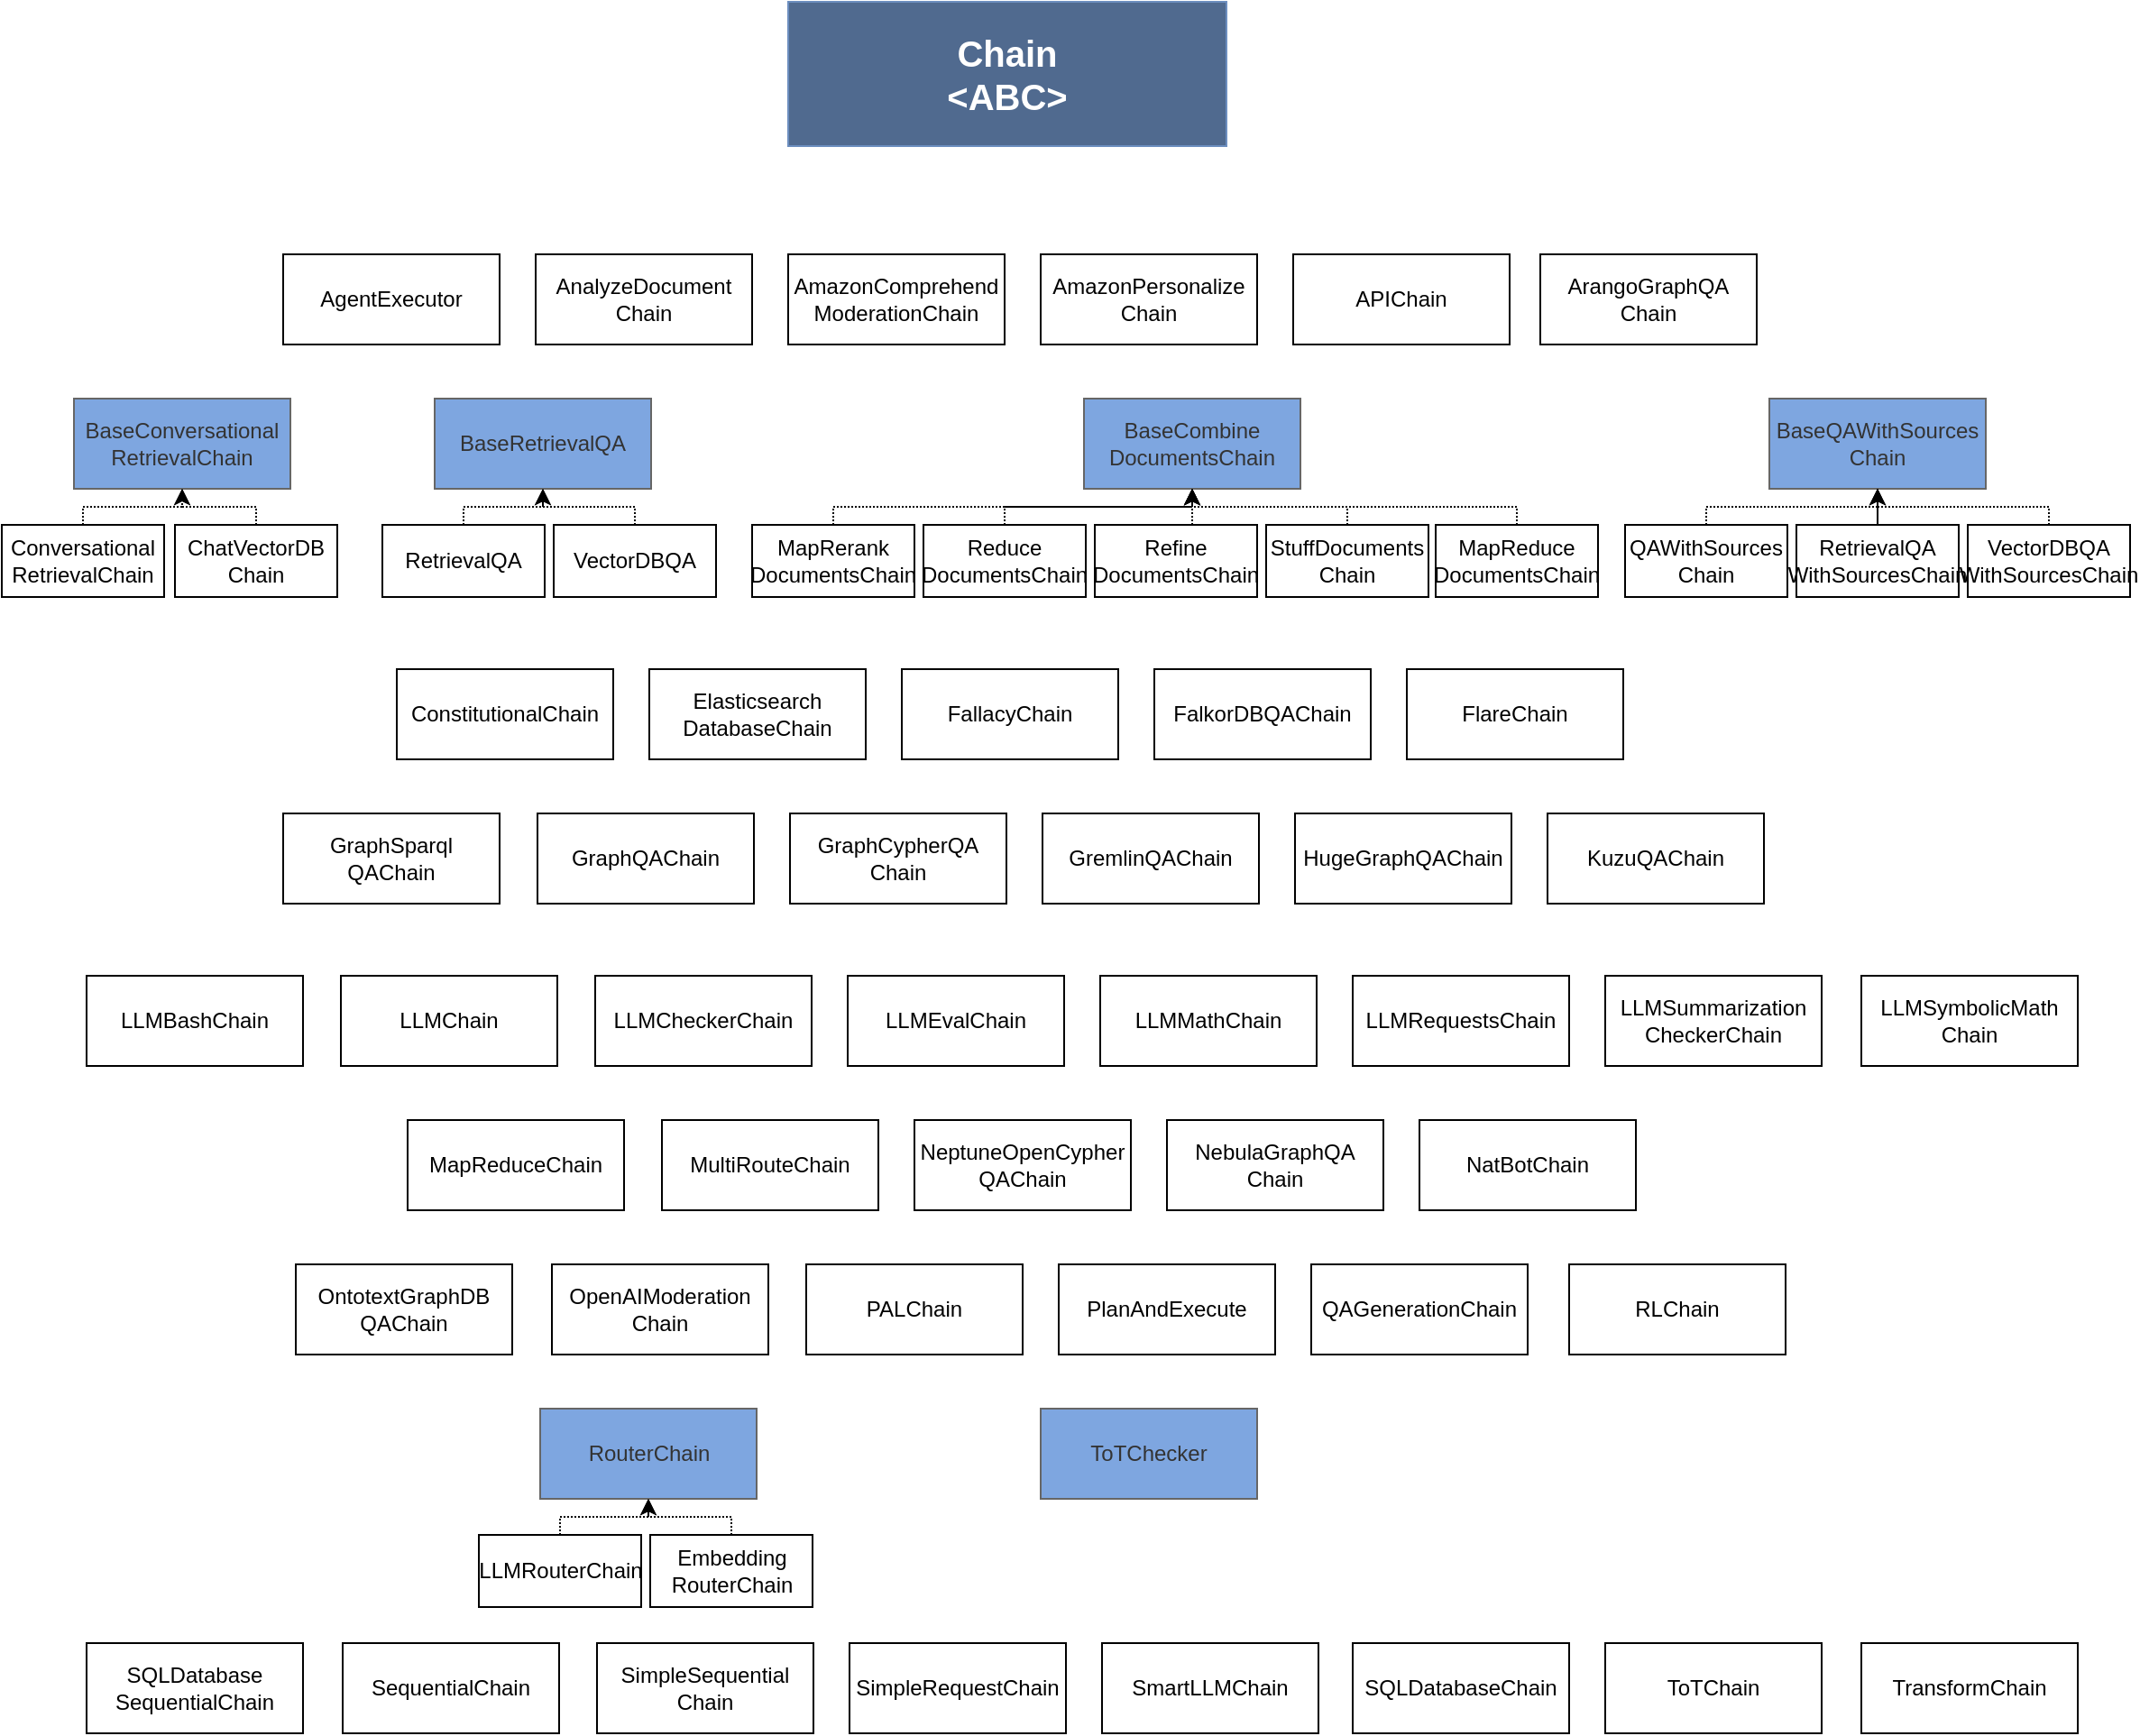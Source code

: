 <mxfile version="26.0.14" pages="8">
  <diagram name="chains" id="lfxLKBY-auOCkUbC7oF0">
    <mxGraphModel dx="2901" dy="1146" grid="1" gridSize="10" guides="1" tooltips="1" connect="1" arrows="1" fold="1" page="1" pageScale="1" pageWidth="827" pageHeight="1169" math="0" shadow="0">
      <root>
        <mxCell id="0" />
        <mxCell id="1" parent="0" />
        <mxCell id="xoedj_RJXXrP9cCbLtUa-2" value="&lt;font style=&quot;font-size: 20px;&quot; color=&quot;#ffffff&quot;&gt;&lt;b style=&quot;&quot;&gt;Chain&lt;/b&gt;&lt;/font&gt;&lt;div style=&quot;font-size: 20px;&quot;&gt;&lt;font style=&quot;font-size: 20px;&quot; color=&quot;#ffffff&quot;&gt;&lt;b style=&quot;&quot;&gt;&amp;lt;ABC&amp;gt;&lt;/b&gt;&lt;/font&gt;&lt;/div&gt;" style="html=1;whiteSpace=wrap;fillColor=#506A8F;strokeColor=#6c8ebf;" parent="1" vertex="1">
          <mxGeometry x="286" y="60" width="243" height="80" as="geometry" />
        </mxCell>
        <mxCell id="Lf9w2bW6zQ9gEQ2YWZ7A-1" value="AgentExecutor" style="html=1;whiteSpace=wrap;" parent="1" vertex="1">
          <mxGeometry x="6" y="200" width="120" height="50" as="geometry" />
        </mxCell>
        <mxCell id="Lf9w2bW6zQ9gEQ2YWZ7A-2" value="AnalyzeDocument&lt;div&gt;Chain&lt;/div&gt;" style="html=1;whiteSpace=wrap;" parent="1" vertex="1">
          <mxGeometry x="146" y="200" width="120" height="50" as="geometry" />
        </mxCell>
        <mxCell id="Lf9w2bW6zQ9gEQ2YWZ7A-6" value="AmazonComprehend&lt;div&gt;ModerationChain&lt;/div&gt;" style="html=1;whiteSpace=wrap;" parent="1" vertex="1">
          <mxGeometry x="286" y="200" width="120" height="50" as="geometry" />
        </mxCell>
        <mxCell id="Lf9w2bW6zQ9gEQ2YWZ7A-7" value="AmazonPersonalize&lt;div&gt;Chain&lt;/div&gt;" style="html=1;whiteSpace=wrap;" parent="1" vertex="1">
          <mxGeometry x="426" y="200" width="120" height="50" as="geometry" />
        </mxCell>
        <mxCell id="Lf9w2bW6zQ9gEQ2YWZ7A-8" value="APIChain" style="html=1;whiteSpace=wrap;" parent="1" vertex="1">
          <mxGeometry x="566" y="200" width="120" height="50" as="geometry" />
        </mxCell>
        <mxCell id="Lf9w2bW6zQ9gEQ2YWZ7A-9" value="ArangoGraphQA&lt;div&gt;Chain&lt;/div&gt;" style="html=1;whiteSpace=wrap;" parent="1" vertex="1">
          <mxGeometry x="703" y="200" width="120" height="50" as="geometry" />
        </mxCell>
        <mxCell id="Lf9w2bW6zQ9gEQ2YWZ7A-16" value="BaseConversational&lt;div&gt;RetrievalChain&lt;/div&gt;" style="html=1;whiteSpace=wrap;fillColor=#7EA6E0;fontColor=#333333;strokeColor=#666666;" parent="1" vertex="1">
          <mxGeometry x="-110" y="280" width="120" height="50" as="geometry" />
        </mxCell>
        <mxCell id="Lf9w2bW6zQ9gEQ2YWZ7A-17" value="BaseRetrievalQA" style="html=1;whiteSpace=wrap;fillColor=#7EA6E0;fontColor=#333333;strokeColor=#666666;" parent="1" vertex="1">
          <mxGeometry x="90" y="280" width="120" height="50" as="geometry" />
        </mxCell>
        <mxCell id="Lf9w2bW6zQ9gEQ2YWZ7A-18" value="BaseCombine&lt;div&gt;DocumentsChain&lt;br&gt;&lt;/div&gt;" style="html=1;whiteSpace=wrap;fillColor=#7EA6E0;fontColor=#333333;strokeColor=#666666;" parent="1" vertex="1">
          <mxGeometry x="450" y="280" width="120" height="50" as="geometry" />
        </mxCell>
        <mxCell id="Lf9w2bW6zQ9gEQ2YWZ7A-19" value="BaseQAWithSources&lt;div&gt;Chain&lt;/div&gt;" style="html=1;whiteSpace=wrap;fillColor=#7EA6E0;fontColor=#333333;strokeColor=#666666;" parent="1" vertex="1">
          <mxGeometry x="830" y="280" width="120" height="50" as="geometry" />
        </mxCell>
        <mxCell id="Lf9w2bW6zQ9gEQ2YWZ7A-34" style="edgeStyle=orthogonalEdgeStyle;rounded=0;orthogonalLoop=1;jettySize=auto;html=1;entryX=0.5;entryY=1;entryDx=0;entryDy=0;dashed=1;dashPattern=1 1;" parent="1" source="Lf9w2bW6zQ9gEQ2YWZ7A-22" target="Lf9w2bW6zQ9gEQ2YWZ7A-16" edge="1">
          <mxGeometry relative="1" as="geometry">
            <Array as="points">
              <mxPoint x="-105" y="340" />
              <mxPoint x="-50" y="340" />
            </Array>
          </mxGeometry>
        </mxCell>
        <mxCell id="Lf9w2bW6zQ9gEQ2YWZ7A-22" value="Conversational&lt;div&gt;RetrievalChain&lt;/div&gt;" style="html=1;whiteSpace=wrap;" parent="1" vertex="1">
          <mxGeometry x="-150" y="350" width="90" height="40" as="geometry" />
        </mxCell>
        <mxCell id="Lf9w2bW6zQ9gEQ2YWZ7A-35" style="edgeStyle=orthogonalEdgeStyle;rounded=0;orthogonalLoop=1;jettySize=auto;html=1;entryX=0.5;entryY=1;entryDx=0;entryDy=0;dashed=1;dashPattern=1 1;" parent="1" source="Lf9w2bW6zQ9gEQ2YWZ7A-23" target="Lf9w2bW6zQ9gEQ2YWZ7A-16" edge="1">
          <mxGeometry relative="1" as="geometry">
            <mxPoint x="-50" y="330" as="targetPoint" />
            <Array as="points">
              <mxPoint x="-9" y="340" />
              <mxPoint x="-50" y="340" />
            </Array>
          </mxGeometry>
        </mxCell>
        <mxCell id="Lf9w2bW6zQ9gEQ2YWZ7A-23" value="ChatVectorDB&lt;div&gt;Chain&lt;/div&gt;" style="html=1;whiteSpace=wrap;" parent="1" vertex="1">
          <mxGeometry x="-54" y="350" width="90" height="40" as="geometry" />
        </mxCell>
        <mxCell id="Lf9w2bW6zQ9gEQ2YWZ7A-24" value="RetrievalQA" style="html=1;whiteSpace=wrap;" parent="1" vertex="1">
          <mxGeometry x="61" y="350" width="90" height="40" as="geometry" />
        </mxCell>
        <mxCell id="Lf9w2bW6zQ9gEQ2YWZ7A-25" value="VectorDBQA" style="html=1;whiteSpace=wrap;" parent="1" vertex="1">
          <mxGeometry x="156" y="350" width="90" height="40" as="geometry" />
        </mxCell>
        <mxCell id="Lf9w2bW6zQ9gEQ2YWZ7A-40" style="edgeStyle=orthogonalEdgeStyle;rounded=0;orthogonalLoop=1;jettySize=auto;html=1;entryX=0.5;entryY=1;entryDx=0;entryDy=0;dashed=1;dashPattern=1 1;" parent="1" source="Lf9w2bW6zQ9gEQ2YWZ7A-26" target="Lf9w2bW6zQ9gEQ2YWZ7A-19" edge="1">
          <mxGeometry relative="1" as="geometry" />
        </mxCell>
        <mxCell id="Lf9w2bW6zQ9gEQ2YWZ7A-26" value="RetrievalQA&lt;div&gt;WithSourcesChain&lt;br&gt;&lt;/div&gt;" style="html=1;whiteSpace=wrap;" parent="1" vertex="1">
          <mxGeometry x="845" y="350" width="90" height="40" as="geometry" />
        </mxCell>
        <mxCell id="Lf9w2bW6zQ9gEQ2YWZ7A-39" style="edgeStyle=orthogonalEdgeStyle;rounded=0;orthogonalLoop=1;jettySize=auto;html=1;entryX=0.5;entryY=1;entryDx=0;entryDy=0;dashed=1;dashPattern=1 1;" parent="1" source="Lf9w2bW6zQ9gEQ2YWZ7A-27" target="Lf9w2bW6zQ9gEQ2YWZ7A-19" edge="1">
          <mxGeometry relative="1" as="geometry">
            <Array as="points">
              <mxPoint x="985" y="340" />
              <mxPoint x="890" y="340" />
            </Array>
          </mxGeometry>
        </mxCell>
        <mxCell id="Lf9w2bW6zQ9gEQ2YWZ7A-27" value="VectorDBQA&lt;div&gt;WithSourcesChain&lt;/div&gt;" style="html=1;whiteSpace=wrap;" parent="1" vertex="1">
          <mxGeometry x="940" y="350" width="90" height="40" as="geometry" />
        </mxCell>
        <mxCell id="Lf9w2bW6zQ9gEQ2YWZ7A-45" style="edgeStyle=orthogonalEdgeStyle;rounded=0;orthogonalLoop=1;jettySize=auto;html=1;entryX=0.5;entryY=1;entryDx=0;entryDy=0;dashed=1;dashPattern=1 1;" parent="1" source="Lf9w2bW6zQ9gEQ2YWZ7A-28" target="Lf9w2bW6zQ9gEQ2YWZ7A-18" edge="1">
          <mxGeometry relative="1" as="geometry">
            <Array as="points">
              <mxPoint x="690" y="340" />
              <mxPoint x="510" y="340" />
            </Array>
          </mxGeometry>
        </mxCell>
        <mxCell id="Lf9w2bW6zQ9gEQ2YWZ7A-28" value="MapReduce&lt;div&gt;DocumentsChain&lt;/div&gt;" style="html=1;whiteSpace=wrap;" parent="1" vertex="1">
          <mxGeometry x="645" y="350" width="90" height="40" as="geometry" />
        </mxCell>
        <mxCell id="Lf9w2bW6zQ9gEQ2YWZ7A-41" style="edgeStyle=orthogonalEdgeStyle;rounded=0;orthogonalLoop=1;jettySize=auto;html=1;entryX=0.5;entryY=1;entryDx=0;entryDy=0;dashed=1;dashPattern=1 1;" parent="1" source="Lf9w2bW6zQ9gEQ2YWZ7A-29" target="Lf9w2bW6zQ9gEQ2YWZ7A-18" edge="1">
          <mxGeometry relative="1" as="geometry">
            <Array as="points">
              <mxPoint x="311" y="340" />
              <mxPoint x="510" y="340" />
            </Array>
          </mxGeometry>
        </mxCell>
        <mxCell id="Lf9w2bW6zQ9gEQ2YWZ7A-29" value="MapRerank&lt;div&gt;DocumentsChain&lt;/div&gt;" style="html=1;whiteSpace=wrap;" parent="1" vertex="1">
          <mxGeometry x="266" y="350" width="90" height="40" as="geometry" />
        </mxCell>
        <mxCell id="Lf9w2bW6zQ9gEQ2YWZ7A-42" style="edgeStyle=orthogonalEdgeStyle;rounded=0;orthogonalLoop=1;jettySize=auto;html=1;entryX=0.5;entryY=1;entryDx=0;entryDy=0;dashed=1;dashPattern=1 1;" parent="1" source="Lf9w2bW6zQ9gEQ2YWZ7A-30" target="Lf9w2bW6zQ9gEQ2YWZ7A-18" edge="1">
          <mxGeometry relative="1" as="geometry">
            <Array as="points">
              <mxPoint x="406" y="340" />
              <mxPoint x="510" y="340" />
            </Array>
          </mxGeometry>
        </mxCell>
        <mxCell id="Lf9w2bW6zQ9gEQ2YWZ7A-30" value="Reduce&lt;div&gt;DocumentsChain&lt;/div&gt;" style="html=1;whiteSpace=wrap;" parent="1" vertex="1">
          <mxGeometry x="361" y="350" width="90" height="40" as="geometry" />
        </mxCell>
        <mxCell id="Lf9w2bW6zQ9gEQ2YWZ7A-31" value="Refine&lt;div&gt;&lt;span style=&quot;background-color: initial;&quot;&gt;DocumentsChain&lt;/span&gt;&lt;/div&gt;" style="html=1;whiteSpace=wrap;" parent="1" vertex="1">
          <mxGeometry x="456" y="350" width="90" height="40" as="geometry" />
        </mxCell>
        <mxCell id="Lf9w2bW6zQ9gEQ2YWZ7A-44" style="edgeStyle=orthogonalEdgeStyle;rounded=0;orthogonalLoop=1;jettySize=auto;html=1;entryX=0.5;entryY=1;entryDx=0;entryDy=0;dashed=1;dashPattern=1 1;" parent="1" source="Lf9w2bW6zQ9gEQ2YWZ7A-32" target="Lf9w2bW6zQ9gEQ2YWZ7A-18" edge="1">
          <mxGeometry relative="1" as="geometry">
            <Array as="points">
              <mxPoint x="596" y="340" />
              <mxPoint x="510" y="340" />
            </Array>
          </mxGeometry>
        </mxCell>
        <mxCell id="Lf9w2bW6zQ9gEQ2YWZ7A-32" value="StuffDocuments&lt;div&gt;Chain&lt;/div&gt;" style="html=1;whiteSpace=wrap;" parent="1" vertex="1">
          <mxGeometry x="551" y="350" width="90" height="40" as="geometry" />
        </mxCell>
        <mxCell id="Lf9w2bW6zQ9gEQ2YWZ7A-38" style="edgeStyle=orthogonalEdgeStyle;rounded=0;orthogonalLoop=1;jettySize=auto;html=1;entryX=0.5;entryY=1;entryDx=0;entryDy=0;dashed=1;dashPattern=1 1;" parent="1" source="Lf9w2bW6zQ9gEQ2YWZ7A-33" target="Lf9w2bW6zQ9gEQ2YWZ7A-19" edge="1">
          <mxGeometry relative="1" as="geometry">
            <Array as="points">
              <mxPoint x="795" y="340" />
              <mxPoint x="890" y="340" />
            </Array>
          </mxGeometry>
        </mxCell>
        <mxCell id="Lf9w2bW6zQ9gEQ2YWZ7A-33" value="QAWithSources&lt;div&gt;Chain&lt;/div&gt;" style="html=1;whiteSpace=wrap;" parent="1" vertex="1">
          <mxGeometry x="750" y="350" width="90" height="40" as="geometry" />
        </mxCell>
        <mxCell id="Lf9w2bW6zQ9gEQ2YWZ7A-36" style="edgeStyle=orthogonalEdgeStyle;rounded=0;orthogonalLoop=1;jettySize=auto;html=1;entryX=0.5;entryY=1;entryDx=0;entryDy=0;dashed=1;dashPattern=1 1;" parent="1" source="Lf9w2bW6zQ9gEQ2YWZ7A-24" target="Lf9w2bW6zQ9gEQ2YWZ7A-17" edge="1">
          <mxGeometry relative="1" as="geometry">
            <Array as="points">
              <mxPoint x="106" y="340" />
              <mxPoint x="150" y="340" />
            </Array>
          </mxGeometry>
        </mxCell>
        <mxCell id="Lf9w2bW6zQ9gEQ2YWZ7A-37" style="edgeStyle=orthogonalEdgeStyle;rounded=0;orthogonalLoop=1;jettySize=auto;html=1;entryX=0.5;entryY=1;entryDx=0;entryDy=0;dashed=1;dashPattern=1 1;" parent="1" source="Lf9w2bW6zQ9gEQ2YWZ7A-25" target="Lf9w2bW6zQ9gEQ2YWZ7A-17" edge="1">
          <mxGeometry relative="1" as="geometry">
            <Array as="points">
              <mxPoint x="201" y="340" />
              <mxPoint x="150" y="340" />
            </Array>
          </mxGeometry>
        </mxCell>
        <mxCell id="Lf9w2bW6zQ9gEQ2YWZ7A-43" style="edgeStyle=orthogonalEdgeStyle;rounded=0;orthogonalLoop=1;jettySize=auto;html=1;dashed=1;dashPattern=1 1;" parent="1" source="Lf9w2bW6zQ9gEQ2YWZ7A-31" edge="1">
          <mxGeometry relative="1" as="geometry">
            <mxPoint x="510" y="330" as="targetPoint" />
            <Array as="points">
              <mxPoint x="510" y="340" />
              <mxPoint x="510" y="340" />
            </Array>
          </mxGeometry>
        </mxCell>
        <mxCell id="Lf9w2bW6zQ9gEQ2YWZ7A-50" value="ConstitutionalChain" style="html=1;whiteSpace=wrap;" parent="1" vertex="1">
          <mxGeometry x="69" y="430" width="120" height="50" as="geometry" />
        </mxCell>
        <mxCell id="Lf9w2bW6zQ9gEQ2YWZ7A-51" value="Elasticsearch&lt;div&gt;DatabaseChain&lt;br&gt;&lt;/div&gt;" style="html=1;whiteSpace=wrap;" parent="1" vertex="1">
          <mxGeometry x="209" y="430" width="120" height="50" as="geometry" />
        </mxCell>
        <mxCell id="Lf9w2bW6zQ9gEQ2YWZ7A-52" value="FallacyChain" style="html=1;whiteSpace=wrap;" parent="1" vertex="1">
          <mxGeometry x="349" y="430" width="120" height="50" as="geometry" />
        </mxCell>
        <mxCell id="Lf9w2bW6zQ9gEQ2YWZ7A-53" value="FalkorDBQAChain" style="html=1;whiteSpace=wrap;" parent="1" vertex="1">
          <mxGeometry x="489" y="430" width="120" height="50" as="geometry" />
        </mxCell>
        <mxCell id="Lf9w2bW6zQ9gEQ2YWZ7A-54" value="FlareChain" style="html=1;whiteSpace=wrap;" parent="1" vertex="1">
          <mxGeometry x="629" y="430" width="120" height="50" as="geometry" />
        </mxCell>
        <mxCell id="Lf9w2bW6zQ9gEQ2YWZ7A-55" value="GraphSparql&lt;div&gt;QAChain&lt;br&gt;&lt;/div&gt;" style="html=1;whiteSpace=wrap;" parent="1" vertex="1">
          <mxGeometry x="6" y="510" width="120" height="50" as="geometry" />
        </mxCell>
        <mxCell id="Lf9w2bW6zQ9gEQ2YWZ7A-56" value="GraphQAChain" style="html=1;whiteSpace=wrap;" parent="1" vertex="1">
          <mxGeometry x="147" y="510" width="120" height="50" as="geometry" />
        </mxCell>
        <mxCell id="Lf9w2bW6zQ9gEQ2YWZ7A-57" value="&lt;div&gt;GraphCypherQA&lt;/div&gt;&lt;div&gt;Chain&lt;br&gt;&lt;/div&gt;" style="html=1;whiteSpace=wrap;" parent="1" vertex="1">
          <mxGeometry x="287" y="510" width="120" height="50" as="geometry" />
        </mxCell>
        <mxCell id="Lf9w2bW6zQ9gEQ2YWZ7A-58" value="GremlinQAChain" style="html=1;whiteSpace=wrap;" parent="1" vertex="1">
          <mxGeometry x="427" y="510" width="120" height="50" as="geometry" />
        </mxCell>
        <mxCell id="Lf9w2bW6zQ9gEQ2YWZ7A-59" value="HugeGraphQAChain" style="html=1;whiteSpace=wrap;" parent="1" vertex="1">
          <mxGeometry x="567" y="510" width="120" height="50" as="geometry" />
        </mxCell>
        <mxCell id="Lf9w2bW6zQ9gEQ2YWZ7A-60" value="KuzuQAChain" style="html=1;whiteSpace=wrap;" parent="1" vertex="1">
          <mxGeometry x="707" y="510" width="120" height="50" as="geometry" />
        </mxCell>
        <mxCell id="Lf9w2bW6zQ9gEQ2YWZ7A-61" value="&lt;div&gt;LLMBashChain&lt;br&gt;&lt;/div&gt;" style="html=1;whiteSpace=wrap;" parent="1" vertex="1">
          <mxGeometry x="-103" y="600" width="120" height="50" as="geometry" />
        </mxCell>
        <mxCell id="Lf9w2bW6zQ9gEQ2YWZ7A-62" value="&lt;div&gt;LLMChain&lt;br&gt;&lt;/div&gt;" style="html=1;whiteSpace=wrap;" parent="1" vertex="1">
          <mxGeometry x="38" y="600" width="120" height="50" as="geometry" />
        </mxCell>
        <mxCell id="Lf9w2bW6zQ9gEQ2YWZ7A-63" value="LLMCheckerChain" style="html=1;whiteSpace=wrap;" parent="1" vertex="1">
          <mxGeometry x="179" y="600" width="120" height="50" as="geometry" />
        </mxCell>
        <mxCell id="Lf9w2bW6zQ9gEQ2YWZ7A-64" value="&lt;div&gt;LLMEvalChain&lt;br&gt;&lt;/div&gt;" style="html=1;whiteSpace=wrap;" parent="1" vertex="1">
          <mxGeometry x="319" y="600" width="120" height="50" as="geometry" />
        </mxCell>
        <mxCell id="Lf9w2bW6zQ9gEQ2YWZ7A-65" value="LLMMathChain" style="html=1;whiteSpace=wrap;" parent="1" vertex="1">
          <mxGeometry x="459" y="600" width="120" height="50" as="geometry" />
        </mxCell>
        <mxCell id="Lf9w2bW6zQ9gEQ2YWZ7A-66" value="LLMRequestsChain" style="html=1;whiteSpace=wrap;" parent="1" vertex="1">
          <mxGeometry x="599" y="600" width="120" height="50" as="geometry" />
        </mxCell>
        <mxCell id="Lf9w2bW6zQ9gEQ2YWZ7A-67" value="LLMSummarization&lt;div&gt;CheckerChain&lt;/div&gt;" style="html=1;whiteSpace=wrap;" parent="1" vertex="1">
          <mxGeometry x="739" y="600" width="120" height="50" as="geometry" />
        </mxCell>
        <mxCell id="Lf9w2bW6zQ9gEQ2YWZ7A-68" value="LLMSymbolicMath&lt;div&gt;Chain&lt;br&gt;&lt;/div&gt;" style="html=1;whiteSpace=wrap;" parent="1" vertex="1">
          <mxGeometry x="881" y="600" width="120" height="50" as="geometry" />
        </mxCell>
        <mxCell id="Lf9w2bW6zQ9gEQ2YWZ7A-69" value="&lt;div&gt;MapReduceChain&lt;br&gt;&lt;/div&gt;" style="html=1;whiteSpace=wrap;" parent="1" vertex="1">
          <mxGeometry x="75" y="680" width="120" height="50" as="geometry" />
        </mxCell>
        <mxCell id="Lf9w2bW6zQ9gEQ2YWZ7A-70" value="MultiRouteChain" style="html=1;whiteSpace=wrap;" parent="1" vertex="1">
          <mxGeometry x="216" y="680" width="120" height="50" as="geometry" />
        </mxCell>
        <mxCell id="Lf9w2bW6zQ9gEQ2YWZ7A-71" value="&lt;div&gt;NeptuneOpenCypher&lt;/div&gt;&lt;div&gt;QAChain&lt;br&gt;&lt;/div&gt;" style="html=1;whiteSpace=wrap;" parent="1" vertex="1">
          <mxGeometry x="356" y="680" width="120" height="50" as="geometry" />
        </mxCell>
        <mxCell id="Lf9w2bW6zQ9gEQ2YWZ7A-72" value="NebulaGraphQA&lt;div&gt;Chain&lt;/div&gt;" style="html=1;whiteSpace=wrap;" parent="1" vertex="1">
          <mxGeometry x="496" y="680" width="120" height="50" as="geometry" />
        </mxCell>
        <mxCell id="Lf9w2bW6zQ9gEQ2YWZ7A-73" value="NatBotChain" style="html=1;whiteSpace=wrap;" parent="1" vertex="1">
          <mxGeometry x="636" y="680" width="120" height="50" as="geometry" />
        </mxCell>
        <mxCell id="Lf9w2bW6zQ9gEQ2YWZ7A-74" value="OntotextGraphDB&lt;div&gt;QAChain&lt;/div&gt;" style="html=1;whiteSpace=wrap;" parent="1" vertex="1">
          <mxGeometry x="13" y="760" width="120" height="50" as="geometry" />
        </mxCell>
        <mxCell id="Lf9w2bW6zQ9gEQ2YWZ7A-75" value="&lt;div&gt;OpenAIModeration&lt;/div&gt;&lt;div&gt;Chain&lt;br&gt;&lt;/div&gt;" style="html=1;whiteSpace=wrap;" parent="1" vertex="1">
          <mxGeometry x="155" y="760" width="120" height="50" as="geometry" />
        </mxCell>
        <mxCell id="Lf9w2bW6zQ9gEQ2YWZ7A-76" value="PALChain" style="html=1;whiteSpace=wrap;" parent="1" vertex="1">
          <mxGeometry x="296" y="760" width="120" height="50" as="geometry" />
        </mxCell>
        <mxCell id="Lf9w2bW6zQ9gEQ2YWZ7A-77" value="&lt;div&gt;PlanAndExecute&lt;br&gt;&lt;/div&gt;" style="html=1;whiteSpace=wrap;" parent="1" vertex="1">
          <mxGeometry x="436" y="760" width="120" height="50" as="geometry" />
        </mxCell>
        <mxCell id="Lf9w2bW6zQ9gEQ2YWZ7A-78" value="QAGenerationChain" style="html=1;whiteSpace=wrap;" parent="1" vertex="1">
          <mxGeometry x="576" y="760" width="120" height="50" as="geometry" />
        </mxCell>
        <mxCell id="Lf9w2bW6zQ9gEQ2YWZ7A-79" value="RouterChain" style="html=1;whiteSpace=wrap;fillColor=#7EA6E0;fontColor=#333333;strokeColor=#666666;" parent="1" vertex="1">
          <mxGeometry x="148.5" y="840" width="120" height="50" as="geometry" />
        </mxCell>
        <mxCell id="Lf9w2bW6zQ9gEQ2YWZ7A-82" style="edgeStyle=orthogonalEdgeStyle;rounded=0;orthogonalLoop=1;jettySize=auto;html=1;entryX=0.5;entryY=1;entryDx=0;entryDy=0;dashed=1;dashPattern=1 1;" parent="1" source="Lf9w2bW6zQ9gEQ2YWZ7A-80" target="Lf9w2bW6zQ9gEQ2YWZ7A-79" edge="1">
          <mxGeometry relative="1" as="geometry">
            <Array as="points">
              <mxPoint x="159.5" y="900" />
              <mxPoint x="208.5" y="900" />
            </Array>
          </mxGeometry>
        </mxCell>
        <mxCell id="Lf9w2bW6zQ9gEQ2YWZ7A-80" value="LLMRouterChain" style="html=1;whiteSpace=wrap;" parent="1" vertex="1">
          <mxGeometry x="114.5" y="910" width="90" height="40" as="geometry" />
        </mxCell>
        <mxCell id="Lf9w2bW6zQ9gEQ2YWZ7A-83" style="edgeStyle=orthogonalEdgeStyle;rounded=0;orthogonalLoop=1;jettySize=auto;html=1;entryX=0.5;entryY=1;entryDx=0;entryDy=0;dashed=1;dashPattern=1 1;" parent="1" source="Lf9w2bW6zQ9gEQ2YWZ7A-81" target="Lf9w2bW6zQ9gEQ2YWZ7A-79" edge="1">
          <mxGeometry relative="1" as="geometry">
            <Array as="points">
              <mxPoint x="254.5" y="900" />
              <mxPoint x="208.5" y="900" />
            </Array>
          </mxGeometry>
        </mxCell>
        <mxCell id="Lf9w2bW6zQ9gEQ2YWZ7A-81" value="Embedding&lt;div&gt;RouterChain&lt;/div&gt;" style="html=1;whiteSpace=wrap;" parent="1" vertex="1">
          <mxGeometry x="209.5" y="910" width="90" height="40" as="geometry" />
        </mxCell>
        <mxCell id="Lf9w2bW6zQ9gEQ2YWZ7A-84" value="SQLDatabase&lt;div&gt;SequentialChain&lt;br&gt;&lt;/div&gt;" style="html=1;whiteSpace=wrap;" parent="1" vertex="1">
          <mxGeometry x="-103" y="970" width="120" height="50" as="geometry" />
        </mxCell>
        <mxCell id="Lf9w2bW6zQ9gEQ2YWZ7A-85" value="&lt;div&gt;SequentialChain&lt;br&gt;&lt;/div&gt;" style="html=1;whiteSpace=wrap;" parent="1" vertex="1">
          <mxGeometry x="39" y="970" width="120" height="50" as="geometry" />
        </mxCell>
        <mxCell id="Lf9w2bW6zQ9gEQ2YWZ7A-86" value="SimpleSequential&lt;div&gt;Chain&lt;/div&gt;" style="html=1;whiteSpace=wrap;" parent="1" vertex="1">
          <mxGeometry x="180" y="970" width="120" height="50" as="geometry" />
        </mxCell>
        <mxCell id="Lf9w2bW6zQ9gEQ2YWZ7A-87" value="&lt;div&gt;SimpleRequestChain&lt;br&gt;&lt;/div&gt;" style="html=1;whiteSpace=wrap;" parent="1" vertex="1">
          <mxGeometry x="320" y="970" width="120" height="50" as="geometry" />
        </mxCell>
        <mxCell id="Lf9w2bW6zQ9gEQ2YWZ7A-88" value="SmartLLMChain" style="html=1;whiteSpace=wrap;" parent="1" vertex="1">
          <mxGeometry x="460" y="970" width="120" height="50" as="geometry" />
        </mxCell>
        <mxCell id="Lf9w2bW6zQ9gEQ2YWZ7A-89" value="SQLDatabaseChain" style="html=1;whiteSpace=wrap;" parent="1" vertex="1">
          <mxGeometry x="599" y="970" width="120" height="50" as="geometry" />
        </mxCell>
        <mxCell id="Lf9w2bW6zQ9gEQ2YWZ7A-90" value="&lt;div&gt;ToTChain&lt;br&gt;&lt;/div&gt;" style="html=1;whiteSpace=wrap;" parent="1" vertex="1">
          <mxGeometry x="739" y="970" width="120" height="50" as="geometry" />
        </mxCell>
        <mxCell id="Lf9w2bW6zQ9gEQ2YWZ7A-91" value="TransformChain" style="html=1;whiteSpace=wrap;" parent="1" vertex="1">
          <mxGeometry x="881" y="970" width="120" height="50" as="geometry" />
        </mxCell>
        <mxCell id="Lf9w2bW6zQ9gEQ2YWZ7A-92" value="ToTChecker" style="html=1;whiteSpace=wrap;fillColor=#7EA6E0;fontColor=#333333;strokeColor=#666666;" parent="1" vertex="1">
          <mxGeometry x="426" y="840" width="120" height="50" as="geometry" />
        </mxCell>
        <mxCell id="cVb-qnOuFNEvEbWCpSD--1" value="RLChain" style="html=1;whiteSpace=wrap;" parent="1" vertex="1">
          <mxGeometry x="719" y="760" width="120" height="50" as="geometry" />
        </mxCell>
      </root>
    </mxGraphModel>
  </diagram>
  <diagram id="plckZVpze4N5CR8wDSyC" name="prompts">
    <mxGraphModel dx="3431" dy="1123" grid="1" gridSize="10" guides="1" tooltips="1" connect="1" arrows="1" fold="1" page="1" pageScale="1" pageWidth="827" pageHeight="1169" math="0" shadow="0">
      <root>
        <mxCell id="0" />
        <mxCell id="1" parent="0" />
        <mxCell id="s0qS4fHRQuZnGz-MUwa9-16" style="edgeStyle=orthogonalEdgeStyle;rounded=0;orthogonalLoop=1;jettySize=auto;html=1;entryX=0.5;entryY=1;entryDx=0;entryDy=0;" edge="1" parent="1" source="6utAdb5s8tz7me6yCLil-6" target="s0qS4fHRQuZnGz-MUwa9-1">
          <mxGeometry relative="1" as="geometry" />
        </mxCell>
        <mxCell id="6utAdb5s8tz7me6yCLil-6" value="&lt;font style=&quot;font-size: 15px;&quot;&gt;String&lt;span style=&quot;background-color: initial; font-size: 15px;&quot;&gt;PromptTemplate&lt;/span&gt;&lt;/font&gt;" style="html=1;whiteSpace=wrap;fontSize=15;" vertex="1" parent="1">
          <mxGeometry x="-1076" y="280" width="187" height="80" as="geometry" />
        </mxCell>
        <mxCell id="s0qS4fHRQuZnGz-MUwa9-1" value="&lt;font style=&quot;font-size: 20px;&quot;&gt;&lt;b style=&quot;&quot;&gt;BasePromptTemplate&lt;/b&gt;&lt;/font&gt;&lt;div style=&quot;font-size: 20px;&quot;&gt;&lt;font style=&quot;font-size: 20px;&quot;&gt;&lt;b style=&quot;&quot;&gt;&amp;lt;ABC&amp;gt;&lt;/b&gt;&lt;/font&gt;&lt;/div&gt;" style="html=1;whiteSpace=wrap;" vertex="1" parent="1">
          <mxGeometry x="-1247" y="120" width="240" height="80" as="geometry" />
        </mxCell>
        <mxCell id="s0qS4fHRQuZnGz-MUwa9-3" value="&lt;font style=&quot;font-size: 20px;&quot;&gt;&lt;b style=&quot;&quot;&gt;BaseMessagePromptTemplate&lt;/b&gt;&lt;br&gt;&lt;/font&gt;&lt;div style=&quot;font-size: 20px;&quot;&gt;&lt;font style=&quot;font-size: 20px;&quot;&gt;&lt;b style=&quot;&quot;&gt;&amp;lt;ABC&amp;gt;&lt;/b&gt;&lt;/font&gt;&lt;/div&gt;" style="html=1;whiteSpace=wrap;" vertex="1" parent="1">
          <mxGeometry x="-347.5" y="120" width="240" height="80" as="geometry" />
        </mxCell>
        <mxCell id="s0qS4fHRQuZnGz-MUwa9-14" style="edgeStyle=orthogonalEdgeStyle;rounded=0;orthogonalLoop=1;jettySize=auto;html=1;entryX=0.5;entryY=1;entryDx=0;entryDy=0;" edge="1" parent="1" source="s0qS4fHRQuZnGz-MUwa9-4" target="s0qS4fHRQuZnGz-MUwa9-1">
          <mxGeometry relative="1" as="geometry">
            <Array as="points">
              <mxPoint x="-1514" y="240" />
              <mxPoint x="-1127" y="240" />
            </Array>
          </mxGeometry>
        </mxCell>
        <mxCell id="s0qS4fHRQuZnGz-MUwa9-4" value="BaseChat&lt;span style=&quot;background-color: initial; font-size: 15px;&quot;&gt;PromptTemplate&lt;/span&gt;" style="html=1;whiteSpace=wrap;fontSize=15;" vertex="1" parent="1">
          <mxGeometry x="-1562" y="280" width="187" height="80" as="geometry" />
        </mxCell>
        <mxCell id="s0qS4fHRQuZnGz-MUwa9-17" style="edgeStyle=orthogonalEdgeStyle;rounded=0;orthogonalLoop=1;jettySize=auto;html=1;entryX=0.5;entryY=1;entryDx=0;entryDy=0;" edge="1" parent="1" source="s0qS4fHRQuZnGz-MUwa9-5" target="s0qS4fHRQuZnGz-MUwa9-1">
          <mxGeometry relative="1" as="geometry">
            <Array as="points">
              <mxPoint x="-754" y="240" />
              <mxPoint x="-1127" y="240" />
            </Array>
          </mxGeometry>
        </mxCell>
        <mxCell id="s0qS4fHRQuZnGz-MUwa9-5" value="Image&lt;span style=&quot;background-color: initial; font-size: 15px;&quot;&gt;PromptTemplate&lt;/span&gt;" style="html=1;whiteSpace=wrap;fontSize=15;" vertex="1" parent="1">
          <mxGeometry x="-847" y="280" width="187" height="80" as="geometry" />
        </mxCell>
        <mxCell id="s0qS4fHRQuZnGz-MUwa9-15" style="edgeStyle=orthogonalEdgeStyle;rounded=0;orthogonalLoop=1;jettySize=auto;html=1;entryX=0.5;entryY=1;entryDx=0;entryDy=0;" edge="1" parent="1" source="s0qS4fHRQuZnGz-MUwa9-6" target="s0qS4fHRQuZnGz-MUwa9-1">
          <mxGeometry relative="1" as="geometry" />
        </mxCell>
        <mxCell id="s0qS4fHRQuZnGz-MUwa9-6" value="Pipeline&lt;span style=&quot;background-color: initial; font-size: 15px;&quot;&gt;PromptTemplate&lt;/span&gt;" style="html=1;whiteSpace=wrap;fontSize=15;" vertex="1" parent="1">
          <mxGeometry x="-1312" y="280" width="187" height="80" as="geometry" />
        </mxCell>
        <mxCell id="s0qS4fHRQuZnGz-MUwa9-18" style="edgeStyle=orthogonalEdgeStyle;rounded=0;orthogonalLoop=1;jettySize=auto;html=1;entryX=0.5;entryY=1;entryDx=0;entryDy=0;" edge="1" parent="1" source="s0qS4fHRQuZnGz-MUwa9-9" target="s0qS4fHRQuZnGz-MUwa9-4">
          <mxGeometry relative="1" as="geometry" />
        </mxCell>
        <mxCell id="s0qS4fHRQuZnGz-MUwa9-9" value="Chat&lt;div&gt;PromptTemplate&lt;/div&gt;" style="html=1;whiteSpace=wrap;" vertex="1" parent="1">
          <mxGeometry x="-1602" y="420" width="120" height="60" as="geometry" />
        </mxCell>
        <mxCell id="s0qS4fHRQuZnGz-MUwa9-19" style="edgeStyle=orthogonalEdgeStyle;rounded=0;orthogonalLoop=1;jettySize=auto;html=1;entryX=0.5;entryY=1;entryDx=0;entryDy=0;" edge="1" parent="1" source="s0qS4fHRQuZnGz-MUwa9-11" target="s0qS4fHRQuZnGz-MUwa9-4">
          <mxGeometry relative="1" as="geometry" />
        </mxCell>
        <mxCell id="s0qS4fHRQuZnGz-MUwa9-11" value="AutoGPTPrompt" style="html=1;whiteSpace=wrap;" vertex="1" parent="1">
          <mxGeometry x="-1455" y="420" width="120" height="60" as="geometry" />
        </mxCell>
        <mxCell id="s0qS4fHRQuZnGz-MUwa9-20" style="edgeStyle=orthogonalEdgeStyle;rounded=0;orthogonalLoop=1;jettySize=auto;html=1;entryX=0.5;entryY=1;entryDx=0;entryDy=0;" edge="1" parent="1" source="s0qS4fHRQuZnGz-MUwa9-12" target="6utAdb5s8tz7me6yCLil-6">
          <mxGeometry relative="1" as="geometry" />
        </mxCell>
        <mxCell id="s0qS4fHRQuZnGz-MUwa9-12" value="FewShot&lt;div&gt;PromptWithTemplates&lt;br&gt;&lt;/div&gt;" style="html=1;whiteSpace=wrap;" vertex="1" parent="1">
          <mxGeometry x="-1116" y="420" width="120" height="60" as="geometry" />
        </mxCell>
        <mxCell id="s0qS4fHRQuZnGz-MUwa9-21" style="edgeStyle=orthogonalEdgeStyle;rounded=0;orthogonalLoop=1;jettySize=auto;html=1;entryX=0.5;entryY=1;entryDx=0;entryDy=0;" edge="1" parent="1" source="s0qS4fHRQuZnGz-MUwa9-13" target="6utAdb5s8tz7me6yCLil-6">
          <mxGeometry relative="1" as="geometry" />
        </mxCell>
        <mxCell id="s0qS4fHRQuZnGz-MUwa9-13" value="PromptTemplate" style="html=1;whiteSpace=wrap;" vertex="1" parent="1">
          <mxGeometry x="-969" y="420" width="120" height="60" as="geometry" />
        </mxCell>
        <mxCell id="s0qS4fHRQuZnGz-MUwa9-34" style="edgeStyle=orthogonalEdgeStyle;rounded=0;orthogonalLoop=1;jettySize=auto;html=1;entryX=0.5;entryY=1;entryDx=0;entryDy=0;" edge="1" parent="1" source="s0qS4fHRQuZnGz-MUwa9-22" target="s0qS4fHRQuZnGz-MUwa9-3">
          <mxGeometry relative="1" as="geometry" />
        </mxCell>
        <mxCell id="s0qS4fHRQuZnGz-MUwa9-36" value="" style="edgeStyle=orthogonalEdgeStyle;rounded=0;orthogonalLoop=1;jettySize=auto;html=1;" edge="1" parent="1" source="s0qS4fHRQuZnGz-MUwa9-22" target="s0qS4fHRQuZnGz-MUwa9-23">
          <mxGeometry relative="1" as="geometry" />
        </mxCell>
        <mxCell id="s0qS4fHRQuZnGz-MUwa9-22" value="MessagesPlaceholder" style="html=1;whiteSpace=wrap;fontSize=15;" vertex="1" parent="1">
          <mxGeometry x="-321" y="280" width="187" height="80" as="geometry" />
        </mxCell>
        <mxCell id="s0qS4fHRQuZnGz-MUwa9-33" style="edgeStyle=orthogonalEdgeStyle;rounded=0;orthogonalLoop=1;jettySize=auto;html=1;entryX=0.5;entryY=1;entryDx=0;entryDy=0;" edge="1" parent="1" source="s0qS4fHRQuZnGz-MUwa9-23" target="s0qS4fHRQuZnGz-MUwa9-3">
          <mxGeometry relative="1" as="geometry">
            <Array as="points">
              <mxPoint x="-478" y="240" />
              <mxPoint x="-228" y="240" />
            </Array>
          </mxGeometry>
        </mxCell>
        <mxCell id="s0qS4fHRQuZnGz-MUwa9-23" value="BaseStringMessage&lt;div&gt;PromptTemplate&lt;br&gt;&lt;/div&gt;" style="html=1;whiteSpace=wrap;fontSize=15;" vertex="1" parent="1">
          <mxGeometry x="-571" y="280" width="187" height="80" as="geometry" />
        </mxCell>
        <mxCell id="s0qS4fHRQuZnGz-MUwa9-35" style="edgeStyle=orthogonalEdgeStyle;rounded=0;orthogonalLoop=1;jettySize=auto;html=1;entryX=0.5;entryY=1;entryDx=0;entryDy=0;" edge="1" parent="1" source="s0qS4fHRQuZnGz-MUwa9-24" target="s0qS4fHRQuZnGz-MUwa9-3">
          <mxGeometry relative="1" as="geometry">
            <Array as="points">
              <mxPoint x="32" y="240" />
              <mxPoint x="-228" y="240" />
            </Array>
          </mxGeometry>
        </mxCell>
        <mxCell id="s0qS4fHRQuZnGz-MUwa9-24" value="_StringImageMessage&lt;div&gt;PromptTemplate&lt;br&gt;&lt;/div&gt;" style="html=1;whiteSpace=wrap;fontSize=15;" vertex="1" parent="1">
          <mxGeometry x="-61" y="280" width="187" height="80" as="geometry" />
        </mxCell>
        <mxCell id="s0qS4fHRQuZnGz-MUwa9-28" style="edgeStyle=orthogonalEdgeStyle;rounded=0;orthogonalLoop=1;jettySize=auto;html=1;entryX=0.5;entryY=1;entryDx=0;entryDy=0;" edge="1" parent="1" source="s0qS4fHRQuZnGz-MUwa9-25" target="s0qS4fHRQuZnGz-MUwa9-24">
          <mxGeometry relative="1" as="geometry">
            <Array as="points">
              <mxPoint x="-125" y="390" />
              <mxPoint x="33" y="390" />
            </Array>
          </mxGeometry>
        </mxCell>
        <mxCell id="s0qS4fHRQuZnGz-MUwa9-25" value="&lt;div&gt;HumanMessage&lt;/div&gt;&lt;div&gt;PromptTemplate&lt;br&gt;&lt;/div&gt;" style="html=1;whiteSpace=wrap;" vertex="1" parent="1">
          <mxGeometry x="-171" y="420" width="120" height="60" as="geometry" />
        </mxCell>
        <mxCell id="s0qS4fHRQuZnGz-MUwa9-29" style="edgeStyle=orthogonalEdgeStyle;rounded=0;orthogonalLoop=1;jettySize=auto;html=1;entryX=0.5;entryY=1;entryDx=0;entryDy=0;" edge="1" parent="1" source="s0qS4fHRQuZnGz-MUwa9-26" target="s0qS4fHRQuZnGz-MUwa9-24">
          <mxGeometry relative="1" as="geometry" />
        </mxCell>
        <mxCell id="s0qS4fHRQuZnGz-MUwa9-26" value="AIMessage&lt;div&gt;PromptTemplate&lt;/div&gt;" style="html=1;whiteSpace=wrap;" vertex="1" parent="1">
          <mxGeometry x="-27" y="420" width="120" height="60" as="geometry" />
        </mxCell>
        <mxCell id="s0qS4fHRQuZnGz-MUwa9-30" value="" style="edgeStyle=orthogonalEdgeStyle;rounded=0;orthogonalLoop=1;jettySize=auto;html=1;" edge="1" parent="1" source="s0qS4fHRQuZnGz-MUwa9-27" target="s0qS4fHRQuZnGz-MUwa9-24">
          <mxGeometry relative="1" as="geometry">
            <Array as="points">
              <mxPoint x="173" y="390" />
              <mxPoint x="33" y="390" />
            </Array>
          </mxGeometry>
        </mxCell>
        <mxCell id="s0qS4fHRQuZnGz-MUwa9-27" value="SystemMessage&lt;div&gt;PromptTemplate&lt;/div&gt;" style="html=1;whiteSpace=wrap;" vertex="1" parent="1">
          <mxGeometry x="113" y="420" width="120" height="60" as="geometry" />
        </mxCell>
        <mxCell id="s0qS4fHRQuZnGz-MUwa9-32" style="edgeStyle=orthogonalEdgeStyle;rounded=0;orthogonalLoop=1;jettySize=auto;html=1;entryX=0.5;entryY=1;entryDx=0;entryDy=0;" edge="1" parent="1" source="s0qS4fHRQuZnGz-MUwa9-31" target="s0qS4fHRQuZnGz-MUwa9-23">
          <mxGeometry relative="1" as="geometry" />
        </mxCell>
        <mxCell id="s0qS4fHRQuZnGz-MUwa9-31" value="&lt;div&gt;ChatMessage&lt;/div&gt;&lt;div&gt;PromptTemplate&lt;br&gt;&lt;/div&gt;" style="html=1;whiteSpace=wrap;" vertex="1" parent="1">
          <mxGeometry x="-537.5" y="420" width="120" height="60" as="geometry" />
        </mxCell>
      </root>
    </mxGraphModel>
  </diagram>
  <diagram id="SFkjGWX9FAbyCsnkwCRc" name="memory">
    <mxGraphModel dx="3462" dy="1829" grid="1" gridSize="10" guides="1" tooltips="1" connect="1" arrows="1" fold="1" page="0" pageScale="1" pageWidth="827" pageHeight="1169" math="0" shadow="0">
      <root>
        <mxCell id="0" />
        <mxCell id="1" parent="0" />
        <mxCell id="fonXmAO6miJBkq_g0bTE-1" style="edgeStyle=orthogonalEdgeStyle;rounded=0;orthogonalLoop=1;jettySize=auto;html=1;entryX=0.5;entryY=1;entryDx=0;entryDy=0;" edge="1" parent="1" source="fonXmAO6miJBkq_g0bTE-2" target="fonXmAO6miJBkq_g0bTE-3">
          <mxGeometry relative="1" as="geometry" />
        </mxCell>
        <mxCell id="fonXmAO6miJBkq_g0bTE-2" value="BaseChatMemory" style="html=1;whiteSpace=wrap;fontSize=15;" vertex="1" parent="1">
          <mxGeometry x="-254" y="50" width="187" height="80" as="geometry" />
        </mxCell>
        <mxCell id="fonXmAO6miJBkq_g0bTE-3" value="&lt;font style=&quot;font-size: 20px;&quot;&gt;&lt;b style=&quot;&quot;&gt;BaseMemory&lt;/b&gt;&lt;/font&gt;&lt;div style=&quot;font-size: 20px;&quot;&gt;&lt;font style=&quot;font-size: 20px;&quot;&gt;&lt;b style=&quot;&quot;&gt;&amp;lt;ABC&amp;gt;&lt;/b&gt;&lt;/font&gt;&lt;/div&gt;" style="html=1;whiteSpace=wrap;" vertex="1" parent="1">
          <mxGeometry x="-425" y="-110" width="240" height="80" as="geometry" />
        </mxCell>
        <mxCell id="fonXmAO6miJBkq_g0bTE-4" style="edgeStyle=orthogonalEdgeStyle;rounded=0;orthogonalLoop=1;jettySize=auto;html=1;entryX=0.5;entryY=1;entryDx=0;entryDy=0;" edge="1" parent="1" source="fonXmAO6miJBkq_g0bTE-5" target="fonXmAO6miJBkq_g0bTE-3">
          <mxGeometry relative="1" as="geometry">
            <Array as="points">
              <mxPoint x="-692" y="10" />
              <mxPoint x="-305" y="10" />
            </Array>
          </mxGeometry>
        </mxCell>
        <mxCell id="fonXmAO6miJBkq_g0bTE-5" value="GenerativeAgentMemory" style="html=1;whiteSpace=wrap;fontSize=15;" vertex="1" parent="1">
          <mxGeometry x="-740" y="50" width="187" height="80" as="geometry" />
        </mxCell>
        <mxCell id="fonXmAO6miJBkq_g0bTE-6" style="edgeStyle=orthogonalEdgeStyle;rounded=0;orthogonalLoop=1;jettySize=auto;html=1;entryX=0.5;entryY=1;entryDx=0;entryDy=0;" edge="1" parent="1" source="fonXmAO6miJBkq_g0bTE-7" target="fonXmAO6miJBkq_g0bTE-3">
          <mxGeometry relative="1" as="geometry">
            <Array as="points">
              <mxPoint x="68" y="10" />
              <mxPoint x="-305" y="10" />
            </Array>
          </mxGeometry>
        </mxCell>
        <mxCell id="fonXmAO6miJBkq_g0bTE-7" value="CombinedMemory" style="html=1;whiteSpace=wrap;fontSize=15;" vertex="1" parent="1">
          <mxGeometry x="-25" y="50" width="187" height="80" as="geometry" />
        </mxCell>
        <mxCell id="fonXmAO6miJBkq_g0bTE-8" style="edgeStyle=orthogonalEdgeStyle;rounded=0;orthogonalLoop=1;jettySize=auto;html=1;entryX=0.5;entryY=1;entryDx=0;entryDy=0;" edge="1" parent="1" source="fonXmAO6miJBkq_g0bTE-9" target="fonXmAO6miJBkq_g0bTE-3">
          <mxGeometry relative="1" as="geometry" />
        </mxCell>
        <mxCell id="fonXmAO6miJBkq_g0bTE-9" value="ConversationString&lt;div&gt;BufferMemory&lt;br&gt;&lt;/div&gt;" style="html=1;whiteSpace=wrap;fontSize=15;" vertex="1" parent="1">
          <mxGeometry x="-490" y="50" width="187" height="80" as="geometry" />
        </mxCell>
        <mxCell id="fonXmAO6miJBkq_g0bTE-13" style="edgeStyle=orthogonalEdgeStyle;rounded=0;orthogonalLoop=1;jettySize=auto;html=1;entryX=0.5;entryY=1;entryDx=0;entryDy=0;" edge="1" parent="1" source="fonXmAO6miJBkq_g0bTE-14" target="fonXmAO6miJBkq_g0bTE-2">
          <mxGeometry relative="1" as="geometry">
            <Array as="points">
              <mxPoint x="-519" y="160" />
              <mxPoint x="-160" y="160" />
            </Array>
          </mxGeometry>
        </mxCell>
        <mxCell id="fonXmAO6miJBkq_g0bTE-14" value="&lt;div&gt;Conversation&lt;/div&gt;&lt;div&gt;BufferWindowMemory&lt;br&gt;&lt;/div&gt;" style="html=1;whiteSpace=wrap;" vertex="1" parent="1">
          <mxGeometry x="-579.5" y="200" width="120" height="60" as="geometry" />
        </mxCell>
        <mxCell id="fonXmAO6miJBkq_g0bTE-15" style="edgeStyle=orthogonalEdgeStyle;rounded=0;orthogonalLoop=1;jettySize=auto;html=1;entryX=0.5;entryY=1;entryDx=0;entryDy=0;" edge="1" parent="1" source="fonXmAO6miJBkq_g0bTE-16" target="fonXmAO6miJBkq_g0bTE-2">
          <mxGeometry relative="1" as="geometry">
            <Array as="points">
              <mxPoint x="-372" y="160" />
              <mxPoint x="-160" y="160" />
            </Array>
          </mxGeometry>
        </mxCell>
        <mxCell id="fonXmAO6miJBkq_g0bTE-16" value="Conversation&lt;div&gt;BufferMemory&lt;/div&gt;" style="html=1;whiteSpace=wrap;" vertex="1" parent="1">
          <mxGeometry x="-432.5" y="200" width="120" height="60" as="geometry" />
        </mxCell>
        <mxCell id="fonXmAO6miJBkq_g0bTE-30" style="edgeStyle=orthogonalEdgeStyle;rounded=0;orthogonalLoop=1;jettySize=auto;html=1;entryX=0.5;entryY=1;entryDx=0;entryDy=0;" edge="1" parent="1" source="fonXmAO6miJBkq_g0bTE-18" target="fonXmAO6miJBkq_g0bTE-3">
          <mxGeometry relative="1" as="geometry">
            <Array as="points">
              <mxPoint x="294" y="10" />
              <mxPoint x="-305" y="10" />
            </Array>
          </mxGeometry>
        </mxCell>
        <mxCell id="fonXmAO6miJBkq_g0bTE-18" value="ReadOnlySharedMemory" style="html=1;whiteSpace=wrap;fontSize=15;" vertex="1" parent="1">
          <mxGeometry x="200" y="50" width="187" height="80" as="geometry" />
        </mxCell>
        <mxCell id="fonXmAO6miJBkq_g0bTE-31" style="edgeStyle=orthogonalEdgeStyle;rounded=0;orthogonalLoop=1;jettySize=auto;html=1;entryX=0.5;entryY=1;entryDx=0;entryDy=0;" edge="1" parent="1" source="fonXmAO6miJBkq_g0bTE-19" target="fonXmAO6miJBkq_g0bTE-3">
          <mxGeometry relative="1" as="geometry">
            <Array as="points">
              <mxPoint x="522" y="10" />
              <mxPoint x="-305" y="10" />
            </Array>
          </mxGeometry>
        </mxCell>
        <mxCell id="fonXmAO6miJBkq_g0bTE-19" value="SimpleMemory" style="html=1;whiteSpace=wrap;fontSize=15;" vertex="1" parent="1">
          <mxGeometry x="429" y="50" width="187" height="80" as="geometry" />
        </mxCell>
        <mxCell id="fonXmAO6miJBkq_g0bTE-29" style="edgeStyle=orthogonalEdgeStyle;rounded=0;orthogonalLoop=1;jettySize=auto;html=1;entryX=0.5;entryY=1;entryDx=0;entryDy=0;" edge="1" parent="1" source="fonXmAO6miJBkq_g0bTE-20" target="fonXmAO6miJBkq_g0bTE-3">
          <mxGeometry relative="1" as="geometry">
            <Array as="points">
              <mxPoint x="-896" y="10" />
              <mxPoint x="-305" y="10" />
            </Array>
          </mxGeometry>
        </mxCell>
        <mxCell id="fonXmAO6miJBkq_g0bTE-20" value="VectorStoreRetriever&lt;div&gt;Memory&lt;/div&gt;" style="html=1;whiteSpace=wrap;fontSize=15;" vertex="1" parent="1">
          <mxGeometry x="-990" y="50" width="187" height="80" as="geometry" />
        </mxCell>
        <mxCell id="fonXmAO6miJBkq_g0bTE-32" style="edgeStyle=orthogonalEdgeStyle;rounded=0;orthogonalLoop=1;jettySize=auto;html=1;entryX=0.5;entryY=1;entryDx=0;entryDy=0;" edge="1" parent="1" source="fonXmAO6miJBkq_g0bTE-21" target="fonXmAO6miJBkq_g0bTE-2">
          <mxGeometry relative="1" as="geometry">
            <Array as="points">
              <mxPoint x="-816" y="160" />
              <mxPoint x="-160" y="160" />
            </Array>
          </mxGeometry>
        </mxCell>
        <mxCell id="fonXmAO6miJBkq_g0bTE-21" value="&lt;div&gt;AutoGPTMemory&lt;br&gt;&lt;/div&gt;" style="html=1;whiteSpace=wrap;" vertex="1" parent="1">
          <mxGeometry x="-875.5" y="200" width="120" height="60" as="geometry" />
        </mxCell>
        <mxCell id="fonXmAO6miJBkq_g0bTE-33" style="edgeStyle=orthogonalEdgeStyle;rounded=0;orthogonalLoop=1;jettySize=auto;html=1;entryX=0.5;entryY=1;entryDx=0;entryDy=0;" edge="1" parent="1" source="fonXmAO6miJBkq_g0bTE-22" target="fonXmAO6miJBkq_g0bTE-2">
          <mxGeometry relative="1" as="geometry">
            <Array as="points">
              <mxPoint x="-668" y="160" />
              <mxPoint x="-160" y="160" />
            </Array>
          </mxGeometry>
        </mxCell>
        <mxCell id="fonXmAO6miJBkq_g0bTE-22" value="AgentTokenBufferMemory" style="html=1;whiteSpace=wrap;" vertex="1" parent="1">
          <mxGeometry x="-728.5" y="200" width="120" height="60" as="geometry" />
        </mxCell>
        <mxCell id="fonXmAO6miJBkq_g0bTE-34" style="edgeStyle=orthogonalEdgeStyle;rounded=0;orthogonalLoop=1;jettySize=auto;html=1;entryX=0.5;entryY=1;entryDx=0;entryDy=0;" edge="1" parent="1" source="fonXmAO6miJBkq_g0bTE-23" target="fonXmAO6miJBkq_g0bTE-2">
          <mxGeometry relative="1" as="geometry">
            <Array as="points">
              <mxPoint x="-226" y="160" />
              <mxPoint x="-160" y="160" />
            </Array>
          </mxGeometry>
        </mxCell>
        <mxCell id="fonXmAO6miJBkq_g0bTE-23" value="&lt;div&gt;Conversation&lt;/div&gt;&lt;div&gt;EntityMemory&lt;br&gt;&lt;/div&gt;" style="html=1;whiteSpace=wrap;" vertex="1" parent="1">
          <mxGeometry x="-285.5" y="200" width="120" height="60" as="geometry" />
        </mxCell>
        <mxCell id="fonXmAO6miJBkq_g0bTE-35" style="edgeStyle=orthogonalEdgeStyle;rounded=0;orthogonalLoop=1;jettySize=auto;html=1;entryX=0.5;entryY=1;entryDx=0;entryDy=0;" edge="1" parent="1" source="fonXmAO6miJBkq_g0bTE-24" target="fonXmAO6miJBkq_g0bTE-2">
          <mxGeometry relative="1" as="geometry">
            <Array as="points">
              <mxPoint x="-78" y="160" />
              <mxPoint x="-160" y="160" />
            </Array>
          </mxGeometry>
        </mxCell>
        <mxCell id="fonXmAO6miJBkq_g0bTE-24" value="Conversation&lt;div&gt;KGMemory&lt;/div&gt;" style="html=1;whiteSpace=wrap;" vertex="1" parent="1">
          <mxGeometry x="-138.5" y="200" width="120" height="60" as="geometry" />
        </mxCell>
        <mxCell id="fonXmAO6miJBkq_g0bTE-36" style="edgeStyle=orthogonalEdgeStyle;rounded=0;orthogonalLoop=1;jettySize=auto;html=1;entryX=0.5;entryY=1;entryDx=0;entryDy=0;" edge="1" parent="1" source="fonXmAO6miJBkq_g0bTE-25" target="fonXmAO6miJBkq_g0bTE-2">
          <mxGeometry relative="1" as="geometry">
            <Array as="points">
              <mxPoint x="64" y="160" />
              <mxPoint x="-160" y="160" />
            </Array>
          </mxGeometry>
        </mxCell>
        <mxCell id="fonXmAO6miJBkq_g0bTE-25" value="&lt;div&gt;MotorheadMemory&lt;br&gt;&lt;/div&gt;" style="html=1;whiteSpace=wrap;" vertex="1" parent="1">
          <mxGeometry x="4.5" y="200" width="120" height="60" as="geometry" />
        </mxCell>
        <mxCell id="fonXmAO6miJBkq_g0bTE-37" style="edgeStyle=orthogonalEdgeStyle;rounded=0;orthogonalLoop=1;jettySize=auto;html=1;entryX=0.5;entryY=1;entryDx=0;entryDy=0;" edge="1" parent="1" source="fonXmAO6miJBkq_g0bTE-26" target="fonXmAO6miJBkq_g0bTE-2">
          <mxGeometry relative="1" as="geometry">
            <Array as="points">
              <mxPoint x="212" y="160" />
              <mxPoint x="-160" y="160" />
            </Array>
          </mxGeometry>
        </mxCell>
        <mxCell id="fonXmAO6miJBkq_g0bTE-26" value="Conversation&lt;div&gt;&lt;span style=&quot;background-color: initial;&quot;&gt;SummaryBufferMemory&lt;/span&gt;&lt;/div&gt;" style="html=1;whiteSpace=wrap;" vertex="1" parent="1">
          <mxGeometry x="151.5" y="200" width="120" height="60" as="geometry" />
        </mxCell>
        <mxCell id="fonXmAO6miJBkq_g0bTE-38" style="edgeStyle=orthogonalEdgeStyle;rounded=0;orthogonalLoop=1;jettySize=auto;html=1;entryX=0.5;entryY=1;entryDx=0;entryDy=0;" edge="1" parent="1" source="fonXmAO6miJBkq_g0bTE-27" target="fonXmAO6miJBkq_g0bTE-2">
          <mxGeometry relative="1" as="geometry">
            <Array as="points">
              <mxPoint x="354" y="160" />
              <mxPoint x="-160" y="160" />
            </Array>
          </mxGeometry>
        </mxCell>
        <mxCell id="fonXmAO6miJBkq_g0bTE-27" value="Conversation&lt;div&gt;SummaryMemory&lt;/div&gt;" style="html=1;whiteSpace=wrap;" vertex="1" parent="1">
          <mxGeometry x="294.5" y="200" width="120" height="60" as="geometry" />
        </mxCell>
        <mxCell id="fonXmAO6miJBkq_g0bTE-39" style="edgeStyle=orthogonalEdgeStyle;rounded=0;orthogonalLoop=1;jettySize=auto;html=1;" edge="1" parent="1" source="fonXmAO6miJBkq_g0bTE-28" target="fonXmAO6miJBkq_g0bTE-2">
          <mxGeometry relative="1" as="geometry">
            <Array as="points">
              <mxPoint x="494" y="160" />
              <mxPoint x="-160" y="160" />
            </Array>
          </mxGeometry>
        </mxCell>
        <mxCell id="fonXmAO6miJBkq_g0bTE-28" value="Conversation&lt;div&gt;TokenBufferMemory&lt;/div&gt;" style="html=1;whiteSpace=wrap;" vertex="1" parent="1">
          <mxGeometry x="434.5" y="200" width="120" height="60" as="geometry" />
        </mxCell>
      </root>
    </mxGraphModel>
  </diagram>
  <diagram id="tFo4K-GNfuPfQfTaKRQW" name="llms">
    <mxGraphModel dx="6545" dy="2163" grid="1" gridSize="10" guides="1" tooltips="1" connect="1" arrows="1" fold="1" page="0" pageScale="1" pageWidth="827" pageHeight="1169" math="0" shadow="0">
      <root>
        <mxCell id="0" />
        <mxCell id="1" parent="0" />
        <mxCell id="LfQRWxwckHMCCVuVY5Ag-48" value="" style="rounded=0;whiteSpace=wrap;html=1;fillColor=none;dashed=1;" vertex="1" parent="1">
          <mxGeometry x="-57" y="220" width="820" height="440" as="geometry" />
        </mxCell>
        <mxCell id="LfQRWxwckHMCCVuVY5Ag-46" style="edgeStyle=orthogonalEdgeStyle;rounded=0;orthogonalLoop=1;jettySize=auto;html=1;entryX=0.5;entryY=1;entryDx=0;entryDy=0;" edge="1" parent="1" source="LfQRWxwckHMCCVuVY5Ag-45" target="niPQNPVmkzYGLWWHvqP4-7">
          <mxGeometry relative="1" as="geometry" />
        </mxCell>
        <mxCell id="LfQRWxwckHMCCVuVY5Ag-45" value="" style="rounded=0;whiteSpace=wrap;html=1;fillColor=none;dashed=1;" vertex="1" parent="1">
          <mxGeometry x="-920" y="220" width="830" height="930" as="geometry" />
        </mxCell>
        <mxCell id="niPQNPVmkzYGLWWHvqP4-1" style="edgeStyle=orthogonalEdgeStyle;rounded=0;orthogonalLoop=1;jettySize=auto;html=1;entryX=0.5;entryY=1;entryDx=0;entryDy=0;" parent="1" source="niPQNPVmkzYGLWWHvqP4-2" target="niPQNPVmkzYGLWWHvqP4-3" edge="1">
          <mxGeometry relative="1" as="geometry">
            <Array as="points">
              <mxPoint x="354" y="10" />
              <mxPoint x="-540" y="10" />
            </Array>
          </mxGeometry>
        </mxCell>
        <mxCell id="niPQNPVmkzYGLWWHvqP4-2" value="BaseLLM" style="html=1;whiteSpace=wrap;fontSize=24;fontStyle=1;fillColor=#8DA4C4;strokeColor=#6c8ebf;" parent="1" vertex="1">
          <mxGeometry x="259.5" y="50" width="187" height="80" as="geometry" />
        </mxCell>
        <mxCell id="niPQNPVmkzYGLWWHvqP4-3" value="&lt;span style=&quot;font-size: 23px;&quot;&gt;&lt;b style=&quot;font-size: 23px;&quot;&gt;&lt;font color=&quot;#ffffff&quot; style=&quot;font-size: 23px;&quot;&gt;BaseLanguageModel&lt;/font&gt;&lt;/b&gt;&lt;/span&gt;&lt;div style=&quot;font-size: 23px;&quot;&gt;&lt;font style=&quot;font-size: 23px;&quot; color=&quot;#ffffff&quot;&gt;&lt;b style=&quot;font-size: 23px;&quot;&gt;&amp;lt;ABC&amp;gt;&lt;/b&gt;&lt;/font&gt;&lt;/div&gt;" style="html=1;whiteSpace=wrap;fillColor=#455B7A;strokeColor=#6c8ebf;fontSize=23;" parent="1" vertex="1">
          <mxGeometry x="-660" y="-110" width="240" height="80" as="geometry" />
        </mxCell>
        <mxCell id="niPQNPVmkzYGLWWHvqP4-4" style="edgeStyle=orthogonalEdgeStyle;rounded=0;orthogonalLoop=1;jettySize=auto;html=1;entryX=0.5;entryY=1;entryDx=0;entryDy=0;exitX=0.5;exitY=0;exitDx=0;exitDy=0;" parent="1" source="niPQNPVmkzYGLWWHvqP4-5" target="niPQNPVmkzYGLWWHvqP4-3" edge="1">
          <mxGeometry relative="1" as="geometry">
            <Array as="points">
              <mxPoint x="-1097" y="10" />
              <mxPoint x="-540" y="10" />
            </Array>
          </mxGeometry>
        </mxCell>
        <mxCell id="niPQNPVmkzYGLWWHvqP4-5" value="_OllamaCommon" style="html=1;whiteSpace=wrap;fontSize=24;fontStyle=1;fillColor=#8DA4C4;strokeColor=#6c8ebf;" parent="1" vertex="1">
          <mxGeometry x="-1190" y="50" width="187" height="80" as="geometry" />
        </mxCell>
        <mxCell id="niPQNPVmkzYGLWWHvqP4-6" style="edgeStyle=orthogonalEdgeStyle;rounded=0;orthogonalLoop=1;jettySize=auto;html=1;entryX=0.5;entryY=1;entryDx=0;entryDy=0;exitX=0.5;exitY=0;exitDx=0;exitDy=0;" parent="1" source="niPQNPVmkzYGLWWHvqP4-7" target="niPQNPVmkzYGLWWHvqP4-3" edge="1">
          <mxGeometry relative="1" as="geometry">
            <Array as="points">
              <mxPoint x="-505" y="10" />
              <mxPoint x="-540" y="10" />
            </Array>
          </mxGeometry>
        </mxCell>
        <mxCell id="niPQNPVmkzYGLWWHvqP4-7" value="&lt;div style=&quot;font-size: 24px;&quot;&gt;BaseChatModel&lt;br style=&quot;font-size: 24px;&quot;&gt;&lt;/div&gt;" style="html=1;whiteSpace=wrap;fontSize=24;fontStyle=1;fillColor=#8DA4C4;strokeColor=#6c8ebf;" parent="1" vertex="1">
          <mxGeometry x="-598.5" y="60" width="187" height="80" as="geometry" />
        </mxCell>
        <mxCell id="niPQNPVmkzYGLWWHvqP4-8" style="edgeStyle=orthogonalEdgeStyle;rounded=0;orthogonalLoop=1;jettySize=auto;html=1;entryX=0.5;entryY=1;entryDx=0;entryDy=0;" parent="1" source="niPQNPVmkzYGLWWHvqP4-9" target="niPQNPVmkzYGLWWHvqP4-3" edge="1">
          <mxGeometry relative="1" as="geometry">
            <Array as="points">
              <mxPoint x="-1406" y="10" />
              <mxPoint x="-540" y="10" />
            </Array>
          </mxGeometry>
        </mxCell>
        <mxCell id="niPQNPVmkzYGLWWHvqP4-9" value="_AnthropicCommon" style="html=1;whiteSpace=wrap;fontSize=24;fontStyle=1;fillColor=#8DA4C4;strokeColor=#6c8ebf;" parent="1" vertex="1">
          <mxGeometry x="-1500" y="50" width="187" height="80" as="geometry" />
        </mxCell>
        <mxCell id="niPQNPVmkzYGLWWHvqP4-11" value="Fireworks&amp;nbsp;" style="html=1;whiteSpace=wrap;fontSize=15;" parent="1" vertex="1">
          <mxGeometry x="563" y="240" width="173.5" height="70" as="geometry" />
        </mxCell>
        <mxCell id="niPQNPVmkzYGLWWHvqP4-12" value="GooglePalm" style="html=1;whiteSpace=wrap;fontSize=15;" parent="1" vertex="1">
          <mxGeometry x="163" y="482" width="173.5" height="70" as="geometry" />
        </mxCell>
        <mxCell id="niPQNPVmkzYGLWWHvqP4-13" value="GradientLLM" style="html=1;whiteSpace=wrap;fontSize=15;" parent="1" vertex="1">
          <mxGeometry x="163" y="402" width="173.5" height="70" as="geometry" />
        </mxCell>
        <mxCell id="niPQNPVmkzYGLWWHvqP4-14" value="Aphrodite" style="html=1;whiteSpace=wrap;fontSize=15;" parent="1" vertex="1">
          <mxGeometry x="-37" y="240" width="173.5" height="70" as="geometry" />
        </mxCell>
        <mxCell id="niPQNPVmkzYGLWWHvqP4-15" value="AzureMLOnlineEndpoint" style="html=1;whiteSpace=wrap;fontSize=15;" parent="1" vertex="1">
          <mxGeometry x="163" y="240" width="173.5" height="70" as="geometry" />
        </mxCell>
        <mxCell id="niPQNPVmkzYGLWWHvqP4-16" value="CTranslate2" style="html=1;whiteSpace=wrap;fontSize=15;" parent="1" vertex="1">
          <mxGeometry x="363" y="240" width="173.5" height="70" as="geometry" />
        </mxCell>
        <mxCell id="niPQNPVmkzYGLWWHvqP4-17" value="Tongyi" style="html=1;whiteSpace=wrap;fontSize=15;" parent="1" vertex="1">
          <mxGeometry x="563" y="321" width="173.5" height="70" as="geometry" />
        </mxCell>
        <mxCell id="niPQNPVmkzYGLWWHvqP4-18" value="VLLM" style="html=1;whiteSpace=wrap;fontSize=15;" parent="1" vertex="1">
          <mxGeometry x="-37" y="402" width="173.5" height="70" as="geometry" />
        </mxCell>
        <mxCell id="niPQNPVmkzYGLWWHvqP4-19" value="WatsonxLLM" style="html=1;whiteSpace=wrap;fontSize=15;" parent="1" vertex="1">
          <mxGeometry x="-37" y="482" width="173.5" height="70" as="geometry" />
        </mxCell>
        <mxCell id="niPQNPVmkzYGLWWHvqP4-20" value="HuggingFacePipeline" style="html=1;whiteSpace=wrap;fontSize=15;" parent="1" vertex="1">
          <mxGeometry x="-37" y="321" width="173.5" height="70" as="geometry" />
        </mxCell>
        <mxCell id="niPQNPVmkzYGLWWHvqP4-21" value="BaseOpenAI" style="html=1;whiteSpace=wrap;fontSize=15;" parent="1" vertex="1">
          <mxGeometry x="163" y="321" width="173.5" height="70" as="geometry" />
        </mxCell>
        <mxCell id="niPQNPVmkzYGLWWHvqP4-22" value="OpenAIChat" style="html=1;whiteSpace=wrap;fontSize=15;" parent="1" vertex="1">
          <mxGeometry x="363" y="321" width="173.5" height="70" as="geometry" />
        </mxCell>
        <mxCell id="niPQNPVmkzYGLWWHvqP4-23" value="AI21LLM" style="html=1;whiteSpace=wrap;fontSize=15;" parent="1" vertex="1">
          <mxGeometry x="363" y="402" width="173.5" height="70" as="geometry" />
        </mxCell>
        <mxCell id="niPQNPVmkzYGLWWHvqP4-24" value="LLM" style="html=1;whiteSpace=wrap;fontSize=15;fillColor=#dae8fc;strokeColor=#6c8ebf;" parent="1" vertex="1">
          <mxGeometry x="-37" y="561" width="173.5" height="70" as="geometry" />
        </mxCell>
        <mxCell id="niPQNPVmkzYGLWWHvqP4-26" value="VertexAI" style="html=1;whiteSpace=wrap;fontSize=15;" parent="1" vertex="1">
          <mxGeometry x="363" y="482" width="173.5" height="70" as="geometry" />
        </mxCell>
        <mxCell id="niPQNPVmkzYGLWWHvqP4-27" value="VertexAIModelGarden" style="html=1;whiteSpace=wrap;fontSize=15;" parent="1" vertex="1">
          <mxGeometry x="563" y="482" width="173.5" height="70" as="geometry" />
        </mxCell>
        <mxCell id="niPQNPVmkzYGLWWHvqP4-29" value="GigaChat" style="html=1;whiteSpace=wrap;fontSize=15;" parent="1" vertex="1">
          <mxGeometry x="563" y="402" width="173.5" height="70" as="geometry" />
        </mxCell>
        <mxCell id="niPQNPVmkzYGLWWHvqP4-33" style="edgeStyle=orthogonalEdgeStyle;rounded=0;orthogonalLoop=1;jettySize=auto;html=1;entryX=0.5;entryY=1;entryDx=0;entryDy=0;dashed=1;dashPattern=1 1;" parent="1" source="niPQNPVmkzYGLWWHvqP4-30" target="niPQNPVmkzYGLWWHvqP4-9" edge="1">
          <mxGeometry relative="1" as="geometry">
            <Array as="points">
              <mxPoint x="-1523" y="200" />
              <mxPoint x="-1406" y="200" />
            </Array>
          </mxGeometry>
        </mxCell>
        <mxCell id="niPQNPVmkzYGLWWHvqP4-34" style="edgeStyle=orthogonalEdgeStyle;rounded=0;orthogonalLoop=1;jettySize=auto;html=1;entryX=0.5;entryY=1;entryDx=0;entryDy=0;dashed=1;dashPattern=1 1;" parent="1" target="niPQNPVmkzYGLWWHvqP4-7" edge="1">
          <mxGeometry relative="1" as="geometry">
            <mxPoint x="-1523.286" y="210" as="sourcePoint" />
            <mxPoint x="-96.5" y="110" as="targetPoint" />
            <Array as="points">
              <mxPoint x="-1523" y="200" />
              <mxPoint x="-505" y="200" />
            </Array>
          </mxGeometry>
        </mxCell>
        <mxCell id="niPQNPVmkzYGLWWHvqP4-30" value="ChatAnthropic" style="html=1;whiteSpace=wrap;fontSize=15;" parent="1" vertex="1">
          <mxGeometry x="-1610" y="230" width="173.5" height="70" as="geometry" />
        </mxCell>
        <mxCell id="niPQNPVmkzYGLWWHvqP4-36" style="edgeStyle=orthogonalEdgeStyle;rounded=0;orthogonalLoop=1;jettySize=auto;html=1;entryX=0.5;entryY=1;entryDx=0;entryDy=0;exitX=0.5;exitY=1;exitDx=0;exitDy=0;" parent="1" source="niPQNPVmkzYGLWWHvqP4-31" target="niPQNPVmkzYGLWWHvqP4-24" edge="1">
          <mxGeometry relative="1" as="geometry">
            <Array as="points">
              <mxPoint x="-1360" y="1210" />
              <mxPoint x="50" y="1210" />
            </Array>
          </mxGeometry>
        </mxCell>
        <mxCell id="LfQRWxwckHMCCVuVY5Ag-123" style="edgeStyle=orthogonalEdgeStyle;rounded=0;orthogonalLoop=1;jettySize=auto;html=1;entryX=0.75;entryY=1;entryDx=0;entryDy=0;" edge="1" parent="1" source="niPQNPVmkzYGLWWHvqP4-31" target="niPQNPVmkzYGLWWHvqP4-9">
          <mxGeometry relative="1" as="geometry" />
        </mxCell>
        <mxCell id="niPQNPVmkzYGLWWHvqP4-31" value="AnthropicLLM" style="html=1;whiteSpace=wrap;fontSize=15;" parent="1" vertex="1">
          <mxGeometry x="-1447" y="523" width="173.5" height="70" as="geometry" />
        </mxCell>
        <mxCell id="niPQNPVmkzYGLWWHvqP4-37" style="edgeStyle=orthogonalEdgeStyle;rounded=0;orthogonalLoop=1;jettySize=auto;html=1;entryX=0.5;entryY=1;entryDx=0;entryDy=0;dashed=1;dashPattern=1 1;" parent="1" source="niPQNPVmkzYGLWWHvqP4-32" target="niPQNPVmkzYGLWWHvqP4-5" edge="1">
          <mxGeometry relative="1" as="geometry">
            <Array as="points">
              <mxPoint x="-1097" y="196" />
              <mxPoint x="-1097" y="196" />
            </Array>
          </mxGeometry>
        </mxCell>
        <mxCell id="niPQNPVmkzYGLWWHvqP4-38" style="edgeStyle=orthogonalEdgeStyle;rounded=0;orthogonalLoop=1;jettySize=auto;html=1;entryX=0.5;entryY=1;entryDx=0;entryDy=0;dashed=1;dashPattern=1 1;" parent="1" source="niPQNPVmkzYGLWWHvqP4-32" target="niPQNPVmkzYGLWWHvqP4-7" edge="1">
          <mxGeometry relative="1" as="geometry">
            <Array as="points">
              <mxPoint x="-1097" y="180" />
              <mxPoint x="-505" y="180" />
            </Array>
          </mxGeometry>
        </mxCell>
        <mxCell id="niPQNPVmkzYGLWWHvqP4-32" value="ChatOllama" style="html=1;whiteSpace=wrap;fontSize=15;" parent="1" vertex="1">
          <mxGeometry x="-1183.25" y="220" width="173.5" height="70" as="geometry" />
        </mxCell>
        <mxCell id="LfQRWxwckHMCCVuVY5Ag-1" value="ChatBaichuan" style="html=1;whiteSpace=wrap;fontSize=15;" vertex="1" parent="1">
          <mxGeometry x="-890" y="240" width="173.5" height="70" as="geometry" />
        </mxCell>
        <mxCell id="LfQRWxwckHMCCVuVY5Ag-2" value="QianfanChatEndpoint" style="html=1;whiteSpace=wrap;fontSize=15;" vertex="1" parent="1">
          <mxGeometry x="-690" y="240" width="173.5" height="70" as="geometry" />
        </mxCell>
        <mxCell id="LfQRWxwckHMCCVuVY5Ag-3" value="ChatDeepInfra" style="html=1;whiteSpace=wrap;fontSize=15;" vertex="1" parent="1">
          <mxGeometry x="-490" y="240" width="173.5" height="70" as="geometry" />
        </mxCell>
        <mxCell id="LfQRWxwckHMCCVuVY5Ag-4" value="ChatEdenAI" style="html=1;whiteSpace=wrap;fontSize=15;" vertex="1" parent="1">
          <mxGeometry x="-290" y="240" width="173.5" height="70" as="geometry" />
        </mxCell>
        <mxCell id="LfQRWxwckHMCCVuVY5Ag-5" value="ErnieBotChat" style="html=1;whiteSpace=wrap;fontSize=15;" vertex="1" parent="1">
          <mxGeometry x="-890" y="320" width="173.5" height="70" as="geometry" />
        </mxCell>
        <mxCell id="LfQRWxwckHMCCVuVY5Ag-6" value="AzureMLChatOnline&lt;div&gt;Endpoint&lt;/div&gt;" style="html=1;whiteSpace=wrap;fontSize=15;" vertex="1" parent="1">
          <mxGeometry x="-690" y="320" width="173.5" height="70" as="geometry" />
        </mxCell>
        <mxCell id="LfQRWxwckHMCCVuVY5Ag-7" value="BedrockChat" style="html=1;whiteSpace=wrap;fontSize=15;" vertex="1" parent="1">
          <mxGeometry x="-490" y="320" width="173.5" height="70" as="geometry" />
        </mxCell>
        <mxCell id="LfQRWxwckHMCCVuVY5Ag-8" value="ChatCohere" style="html=1;whiteSpace=wrap;fontSize=15;" vertex="1" parent="1">
          <mxGeometry x="-290" y="320" width="173.5" height="70" as="geometry" />
        </mxCell>
        <mxCell id="LfQRWxwckHMCCVuVY5Ag-9" value="FakeMessagesList&lt;div&gt;ChatModel&lt;/div&gt;" style="html=1;whiteSpace=wrap;fontSize=15;" vertex="1" parent="1">
          <mxGeometry x="-890" y="400" width="173.5" height="70" as="geometry" />
        </mxCell>
        <mxCell id="LfQRWxwckHMCCVuVY5Ag-10" value="ChatFireworks" style="html=1;whiteSpace=wrap;fontSize=15;" vertex="1" parent="1">
          <mxGeometry x="-690" y="400" width="173.5" height="70" as="geometry" />
        </mxCell>
        <mxCell id="LfQRWxwckHMCCVuVY5Ag-11" value="ChatFriendli" style="html=1;whiteSpace=wrap;fontSize=15;" vertex="1" parent="1">
          <mxGeometry x="-490" y="400" width="173.5" height="70" as="geometry" />
        </mxCell>
        <mxCell id="LfQRWxwckHMCCVuVY5Ag-12" value="ChatGooglePalm" style="html=1;whiteSpace=wrap;fontSize=15;" vertex="1" parent="1">
          <mxGeometry x="-290" y="400" width="173.5" height="70" as="geometry" />
        </mxCell>
        <mxCell id="LfQRWxwckHMCCVuVY5Ag-13" value="GPTRouter" style="html=1;whiteSpace=wrap;fontSize=15;" vertex="1" parent="1">
          <mxGeometry x="-890" y="480" width="173.5" height="70" as="geometry" />
        </mxCell>
        <mxCell id="LfQRWxwckHMCCVuVY5Ag-14" value="ChatHuggingFace" style="html=1;whiteSpace=wrap;fontSize=15;" vertex="1" parent="1">
          <mxGeometry x="-690" y="480" width="173.5" height="70" as="geometry" />
        </mxCell>
        <mxCell id="LfQRWxwckHMCCVuVY5Ag-15" value="HumanInputChatModel" style="html=1;whiteSpace=wrap;fontSize=15;" vertex="1" parent="1">
          <mxGeometry x="-490" y="480" width="173.5" height="70" as="geometry" />
        </mxCell>
        <mxCell id="LfQRWxwckHMCCVuVY5Ag-16" value="ChatHunyuan" style="html=1;whiteSpace=wrap;fontSize=15;" vertex="1" parent="1">
          <mxGeometry x="-290" y="480" width="173.5" height="70" as="geometry" />
        </mxCell>
        <mxCell id="LfQRWxwckHMCCVuVY5Ag-17" value="ChatJavelinAIGateway" style="html=1;whiteSpace=wrap;fontSize=15;" vertex="1" parent="1">
          <mxGeometry x="-890" y="560" width="173.5" height="70" as="geometry" />
        </mxCell>
        <mxCell id="LfQRWxwckHMCCVuVY5Ag-18" value="JinaChat" style="html=1;whiteSpace=wrap;fontSize=15;" vertex="1" parent="1">
          <mxGeometry x="-690" y="560" width="173.5" height="70" as="geometry" />
        </mxCell>
        <mxCell id="LfQRWxwckHMCCVuVY5Ag-19" value="ChatKinetica" style="html=1;whiteSpace=wrap;fontSize=15;" vertex="1" parent="1">
          <mxGeometry x="-490" y="560" width="173.5" height="70" as="geometry" />
        </mxCell>
        <mxCell id="LfQRWxwckHMCCVuVY5Ag-20" value="ChatOpenAI" style="html=1;whiteSpace=wrap;fontSize=15;" vertex="1" parent="1">
          <mxGeometry x="-290" y="560" width="173.5" height="70" as="geometry" />
        </mxCell>
        <mxCell id="LfQRWxwckHMCCVuVY5Ag-21" value="LlamaEdgeChatService" style="html=1;whiteSpace=wrap;fontSize=15;" vertex="1" parent="1">
          <mxGeometry x="-890" y="640" width="173.5" height="70" as="geometry" />
        </mxCell>
        <mxCell id="LfQRWxwckHMCCVuVY5Ag-22" value="ChatMLflowAIGateway" style="html=1;whiteSpace=wrap;fontSize=15;" vertex="1" parent="1">
          <mxGeometry x="-690" y="640" width="173.5" height="70" as="geometry" />
        </mxCell>
        <mxCell id="LfQRWxwckHMCCVuVY5Ag-23" value="ChatMlflow" style="html=1;whiteSpace=wrap;fontSize=15;" vertex="1" parent="1">
          <mxGeometry x="-490" y="640" width="173.5" height="70" as="geometry" />
        </mxCell>
        <mxCell id="LfQRWxwckHMCCVuVY5Ag-24" value="ChatHunyuan" style="html=1;whiteSpace=wrap;fontSize=15;" vertex="1" parent="1">
          <mxGeometry x="-290" y="640" width="173.5" height="70" as="geometry" />
        </mxCell>
        <mxCell id="LfQRWxwckHMCCVuVY5Ag-25" value="PaiEasChatEndpoint" style="html=1;whiteSpace=wrap;fontSize=15;" vertex="1" parent="1">
          <mxGeometry x="-890" y="720" width="173.5" height="70" as="geometry" />
        </mxCell>
        <mxCell id="LfQRWxwckHMCCVuVY5Ag-26" value="ChatPerplexity" style="html=1;whiteSpace=wrap;fontSize=15;" vertex="1" parent="1">
          <mxGeometry x="-690" y="720" width="173.5" height="70" as="geometry" />
        </mxCell>
        <mxCell id="LfQRWxwckHMCCVuVY5Ag-27" value="ChatSparkLLM" style="html=1;whiteSpace=wrap;fontSize=15;" vertex="1" parent="1">
          <mxGeometry x="-490" y="720" width="173.5" height="70" as="geometry" />
        </mxCell>
        <mxCell id="LfQRWxwckHMCCVuVY5Ag-28" value="ChatTongyi" style="html=1;whiteSpace=wrap;fontSize=15;" vertex="1" parent="1">
          <mxGeometry x="-290" y="720" width="173.5" height="70" as="geometry" />
        </mxCell>
        <mxCell id="LfQRWxwckHMCCVuVY5Ag-29" value="VolcEngineMaasChat" style="html=1;whiteSpace=wrap;fontSize=15;" vertex="1" parent="1">
          <mxGeometry x="-890" y="800" width="173.5" height="70" as="geometry" />
        </mxCell>
        <mxCell id="LfQRWxwckHMCCVuVY5Ag-30" value="ChatYuan2" style="html=1;whiteSpace=wrap;fontSize=15;" vertex="1" parent="1">
          <mxGeometry x="-690" y="800" width="173.5" height="70" as="geometry" />
        </mxCell>
        <mxCell id="LfQRWxwckHMCCVuVY5Ag-31" value="ChatZhipuAI" style="html=1;whiteSpace=wrap;fontSize=15;" vertex="1" parent="1">
          <mxGeometry x="-490" y="800" width="173.5" height="70" as="geometry" />
        </mxCell>
        <mxCell id="LfQRWxwckHMCCVuVY5Ag-32" value="SimpleChatModel" style="html=1;whiteSpace=wrap;fontSize=15;" vertex="1" parent="1">
          <mxGeometry x="-290" y="800" width="173.5" height="70" as="geometry" />
        </mxCell>
        <mxCell id="LfQRWxwckHMCCVuVY5Ag-33" value="FakeMessagesListChat&lt;div&gt;Model&lt;/div&gt;" style="html=1;whiteSpace=wrap;fontSize=15;" vertex="1" parent="1">
          <mxGeometry x="-890" y="880" width="173.5" height="70" as="geometry" />
        </mxCell>
        <mxCell id="LfQRWxwckHMCCVuVY5Ag-34" value="GenericFakeChatModel" style="html=1;whiteSpace=wrap;fontSize=15;" vertex="1" parent="1">
          <mxGeometry x="-690" y="880" width="173.5" height="70" as="geometry" />
        </mxCell>
        <mxCell id="LfQRWxwckHMCCVuVY5Ag-35" value="ParrotFakeChatModel" style="html=1;whiteSpace=wrap;fontSize=15;" vertex="1" parent="1">
          <mxGeometry x="-490" y="880" width="173.5" height="70" as="geometry" />
        </mxCell>
        <mxCell id="LfQRWxwckHMCCVuVY5Ag-36" value="ChatWrapper" style="html=1;whiteSpace=wrap;fontSize=15;" vertex="1" parent="1">
          <mxGeometry x="-290" y="880" width="173.5" height="70" as="geometry" />
        </mxCell>
        <mxCell id="LfQRWxwckHMCCVuVY5Ag-37" value="AnthropicFunctions" style="html=1;whiteSpace=wrap;fontSize=15;" vertex="1" parent="1">
          <mxGeometry x="-890" y="960" width="173.5" height="70" as="geometry" />
        </mxCell>
        <mxCell id="LfQRWxwckHMCCVuVY5Ag-38" value="ChatLlamaAPI" style="html=1;whiteSpace=wrap;fontSize=15;" vertex="1" parent="1">
          <mxGeometry x="-690" y="960" width="173.5" height="70" as="geometry" />
        </mxCell>
        <mxCell id="LfQRWxwckHMCCVuVY5Ag-39" value="OllamaFunctions" style="html=1;whiteSpace=wrap;fontSize=15;" vertex="1" parent="1">
          <mxGeometry x="-490" y="960" width="173.5" height="70" as="geometry" />
        </mxCell>
        <mxCell id="LfQRWxwckHMCCVuVY5Ag-40" value="GenericFakeChatModel" style="html=1;whiteSpace=wrap;fontSize=15;" vertex="1" parent="1">
          <mxGeometry x="-290" y="960" width="173.5" height="70" as="geometry" />
        </mxCell>
        <mxCell id="LfQRWxwckHMCCVuVY5Ag-41" value="ChatAI21" style="html=1;whiteSpace=wrap;fontSize=15;" vertex="1" parent="1">
          <mxGeometry x="-890" y="1040" width="173.5" height="70" as="geometry" />
        </mxCell>
        <mxCell id="LfQRWxwckHMCCVuVY5Ag-42" value="ChatGroq" style="html=1;whiteSpace=wrap;fontSize=15;" vertex="1" parent="1">
          <mxGeometry x="-690" y="1040" width="173.5" height="70" as="geometry" />
        </mxCell>
        <mxCell id="LfQRWxwckHMCCVuVY5Ag-43" value="ChatMistralAI" style="html=1;whiteSpace=wrap;fontSize=15;" vertex="1" parent="1">
          <mxGeometry x="-490" y="1040" width="173.5" height="70" as="geometry" />
        </mxCell>
        <mxCell id="LfQRWxwckHMCCVuVY5Ag-44" value="FakeChatLLMT" style="html=1;whiteSpace=wrap;fontSize=15;" vertex="1" parent="1">
          <mxGeometry x="-290" y="1040" width="173.5" height="70" as="geometry" />
        </mxCell>
        <mxCell id="LfQRWxwckHMCCVuVY5Ag-47" value="AI21" style="html=1;whiteSpace=wrap;fontSize=15;" vertex="1" parent="1">
          <mxGeometry x="150" y="780" width="173.5" height="70" as="geometry" />
        </mxCell>
        <mxCell id="LfQRWxwckHMCCVuVY5Ag-49" style="edgeStyle=orthogonalEdgeStyle;rounded=0;orthogonalLoop=1;jettySize=auto;html=1;entryX=0.5;entryY=1;entryDx=0;entryDy=0;" edge="1" parent="1" source="LfQRWxwckHMCCVuVY5Ag-48" target="niPQNPVmkzYGLWWHvqP4-2">
          <mxGeometry relative="1" as="geometry" />
        </mxCell>
        <mxCell id="LfQRWxwckHMCCVuVY5Ag-50" value="AlephAlpha" style="html=1;whiteSpace=wrap;fontSize=15;" vertex="1" parent="1">
          <mxGeometry x="336.5" y="780" width="173.5" height="70" as="geometry" />
        </mxCell>
        <mxCell id="LfQRWxwckHMCCVuVY5Ag-51" value="AmazonAPIGateway" style="html=1;whiteSpace=wrap;fontSize=15;" vertex="1" parent="1">
          <mxGeometry x="520" y="780" width="173.5" height="70" as="geometry" />
        </mxCell>
        <mxCell id="LfQRWxwckHMCCVuVY5Ag-52" value="Anthropic" style="html=1;whiteSpace=wrap;fontSize=15;" vertex="1" parent="1">
          <mxGeometry x="700" y="780" width="173.5" height="70" as="geometry" />
        </mxCell>
        <mxCell id="LfQRWxwckHMCCVuVY5Ag-53" value="Arcee" style="html=1;whiteSpace=wrap;fontSize=15;" vertex="1" parent="1">
          <mxGeometry x="150" y="860" width="173.5" height="70" as="geometry" />
        </mxCell>
        <mxCell id="LfQRWxwckHMCCVuVY5Ag-54" value="Aviary" style="html=1;whiteSpace=wrap;fontSize=15;" vertex="1" parent="1">
          <mxGeometry x="336.5" y="860" width="173.5" height="70" as="geometry" />
        </mxCell>
        <mxCell id="LfQRWxwckHMCCVuVY5Ag-55" value="BaichuanLLM" style="html=1;whiteSpace=wrap;fontSize=15;" vertex="1" parent="1">
          <mxGeometry x="520" y="860" width="173.5" height="70" as="geometry" />
        </mxCell>
        <mxCell id="LfQRWxwckHMCCVuVY5Ag-56" value="QianfanLLMEndpoint" style="html=1;whiteSpace=wrap;fontSize=15;" vertex="1" parent="1">
          <mxGeometry x="700" y="860" width="173.5" height="70" as="geometry" />
        </mxCell>
        <mxCell id="LfQRWxwckHMCCVuVY5Ag-57" value="Banana" style="html=1;whiteSpace=wrap;fontSize=15;" vertex="1" parent="1">
          <mxGeometry x="150" y="940" width="173.5" height="70" as="geometry" />
        </mxCell>
        <mxCell id="LfQRWxwckHMCCVuVY5Ag-58" value="Baseten" style="html=1;whiteSpace=wrap;fontSize=15;" vertex="1" parent="1">
          <mxGeometry x="336.5" y="940" width="173.5" height="70" as="geometry" />
        </mxCell>
        <mxCell id="LfQRWxwckHMCCVuVY5Ag-59" value="Beam" style="html=1;whiteSpace=wrap;fontSize=15;" vertex="1" parent="1">
          <mxGeometry x="520" y="940" width="173.5" height="70" as="geometry" />
        </mxCell>
        <mxCell id="LfQRWxwckHMCCVuVY5Ag-60" value="Bedrock" style="html=1;whiteSpace=wrap;fontSize=15;" vertex="1" parent="1">
          <mxGeometry x="700" y="940" width="173.5" height="70" as="geometry" />
        </mxCell>
        <mxCell id="LfQRWxwckHMCCVuVY5Ag-61" value="BigdlLLM" style="html=1;whiteSpace=wrap;fontSize=15;" vertex="1" parent="1">
          <mxGeometry x="150" y="1020" width="173.5" height="70" as="geometry" />
        </mxCell>
        <mxCell id="LfQRWxwckHMCCVuVY5Ag-62" value="NIBittensorLLM" style="html=1;whiteSpace=wrap;fontSize=15;" vertex="1" parent="1">
          <mxGeometry x="336.5" y="1020" width="173.5" height="70" as="geometry" />
        </mxCell>
        <mxCell id="LfQRWxwckHMCCVuVY5Ag-63" value="CerebriumAI" style="html=1;whiteSpace=wrap;fontSize=15;" vertex="1" parent="1">
          <mxGeometry x="520" y="1020" width="173.5" height="70" as="geometry" />
        </mxCell>
        <mxCell id="LfQRWxwckHMCCVuVY5Ag-64" value="ChatGLM" style="html=1;whiteSpace=wrap;fontSize=15;" vertex="1" parent="1">
          <mxGeometry x="700" y="1020" width="173.5" height="70" as="geometry" />
        </mxCell>
        <mxCell id="LfQRWxwckHMCCVuVY5Ag-65" value="ChatGLM3" style="html=1;whiteSpace=wrap;fontSize=15;" vertex="1" parent="1">
          <mxGeometry x="150" y="1100" width="173.5" height="70" as="geometry" />
        </mxCell>
        <mxCell id="LfQRWxwckHMCCVuVY5Ag-66" value="Clarifai" style="html=1;whiteSpace=wrap;fontSize=15;" vertex="1" parent="1">
          <mxGeometry x="336.5" y="1100" width="173.5" height="70" as="geometry" />
        </mxCell>
        <mxCell id="LfQRWxwckHMCCVuVY5Ag-67" value="CloudflareWorkersAI" style="html=1;whiteSpace=wrap;fontSize=15;" vertex="1" parent="1">
          <mxGeometry x="520" y="1100" width="173.5" height="70" as="geometry" />
        </mxCell>
        <mxCell id="LfQRWxwckHMCCVuVY5Ag-68" value="Cohere" style="html=1;whiteSpace=wrap;fontSize=15;" vertex="1" parent="1">
          <mxGeometry x="700" y="1100" width="173.5" height="70" as="geometry" />
        </mxCell>
        <mxCell id="LfQRWxwckHMCCVuVY5Ag-69" value="CTransformers" style="html=1;whiteSpace=wrap;fontSize=15;" vertex="1" parent="1">
          <mxGeometry x="150" y="1180" width="173.5" height="70" as="geometry" />
        </mxCell>
        <mxCell id="LfQRWxwckHMCCVuVY5Ag-70" value="Databricks" style="html=1;whiteSpace=wrap;fontSize=15;" vertex="1" parent="1">
          <mxGeometry x="336.5" y="1180" width="173.5" height="70" as="geometry" />
        </mxCell>
        <mxCell id="LfQRWxwckHMCCVuVY5Ag-71" value="DeepInfra" style="html=1;whiteSpace=wrap;fontSize=15;" vertex="1" parent="1">
          <mxGeometry x="520" y="1180" width="173.5" height="70" as="geometry" />
        </mxCell>
        <mxCell id="LfQRWxwckHMCCVuVY5Ag-72" value="DeepSparse" style="html=1;whiteSpace=wrap;fontSize=15;" vertex="1" parent="1">
          <mxGeometry x="700" y="1180" width="173.5" height="70" as="geometry" />
        </mxCell>
        <mxCell id="LfQRWxwckHMCCVuVY5Ag-73" value="EdenAI" style="html=1;whiteSpace=wrap;fontSize=15;" vertex="1" parent="1">
          <mxGeometry x="150" y="1260" width="173.5" height="70" as="geometry" />
        </mxCell>
        <mxCell id="LfQRWxwckHMCCVuVY5Ag-74" value="FakeListLLM" style="html=1;whiteSpace=wrap;fontSize=15;" vertex="1" parent="1">
          <mxGeometry x="336.5" y="1260" width="173.5" height="70" as="geometry" />
        </mxCell>
        <mxCell id="LfQRWxwckHMCCVuVY5Ag-75" value="ForefrontAI" style="html=1;whiteSpace=wrap;fontSize=15;" vertex="1" parent="1">
          <mxGeometry x="520" y="1260" width="173.5" height="70" as="geometry" />
        </mxCell>
        <mxCell id="LfQRWxwckHMCCVuVY5Ag-76" value="Friendli" style="html=1;whiteSpace=wrap;fontSize=15;" vertex="1" parent="1">
          <mxGeometry x="700" y="1260" width="173.5" height="70" as="geometry" />
        </mxCell>
        <mxCell id="LfQRWxwckHMCCVuVY5Ag-77" value="GooseAI" style="html=1;whiteSpace=wrap;fontSize=15;" vertex="1" parent="1">
          <mxGeometry x="150" y="1340" width="173.5" height="70" as="geometry" />
        </mxCell>
        <mxCell id="LfQRWxwckHMCCVuVY5Ag-78" value="GPT4All" style="html=1;whiteSpace=wrap;fontSize=15;" vertex="1" parent="1">
          <mxGeometry x="336.5" y="1340" width="173.5" height="70" as="geometry" />
        </mxCell>
        <mxCell id="LfQRWxwckHMCCVuVY5Ag-79" value="HuggingFaceEndpoint" style="html=1;whiteSpace=wrap;fontSize=15;" vertex="1" parent="1">
          <mxGeometry x="520" y="1340" width="173.5" height="70" as="geometry" />
        </mxCell>
        <mxCell id="LfQRWxwckHMCCVuVY5Ag-80" value="HuggingFaceHub" style="html=1;whiteSpace=wrap;fontSize=15;" vertex="1" parent="1">
          <mxGeometry x="700" y="1340" width="173.5" height="70" as="geometry" />
        </mxCell>
        <mxCell id="LfQRWxwckHMCCVuVY5Ag-81" value="HuggingFaceText&lt;div&gt;GenInference&lt;/div&gt;" style="html=1;whiteSpace=wrap;fontSize=15;" vertex="1" parent="1">
          <mxGeometry x="150" y="1420" width="173.5" height="70" as="geometry" />
        </mxCell>
        <mxCell id="LfQRWxwckHMCCVuVY5Ag-82" value="HumanInputLLM" style="html=1;whiteSpace=wrap;fontSize=15;" vertex="1" parent="1">
          <mxGeometry x="336.5" y="1420" width="173.5" height="70" as="geometry" />
        </mxCell>
        <mxCell id="LfQRWxwckHMCCVuVY5Ag-83" value="JavelinAIGateway" style="html=1;whiteSpace=wrap;fontSize=15;" vertex="1" parent="1">
          <mxGeometry x="520" y="1420" width="173.5" height="70" as="geometry" />
        </mxCell>
        <mxCell id="LfQRWxwckHMCCVuVY5Ag-84" value="KoboldApiLLM" style="html=1;whiteSpace=wrap;fontSize=15;" vertex="1" parent="1">
          <mxGeometry x="700" y="1420" width="173.5" height="70" as="geometry" />
        </mxCell>
        <mxCell id="LfQRWxwckHMCCVuVY5Ag-85" value="Konko" style="html=1;whiteSpace=wrap;fontSize=15;" vertex="1" parent="1">
          <mxGeometry x="150" y="1500" width="173.5" height="70" as="geometry" />
        </mxCell>
        <mxCell id="LfQRWxwckHMCCVuVY5Ag-86" value="LlamaCpp" style="html=1;whiteSpace=wrap;fontSize=15;" vertex="1" parent="1">
          <mxGeometry x="336.5" y="1500" width="173.5" height="70" as="geometry" />
        </mxCell>
        <mxCell id="LfQRWxwckHMCCVuVY5Ag-87" value="Llamafile" style="html=1;whiteSpace=wrap;fontSize=15;" vertex="1" parent="1">
          <mxGeometry x="520" y="1500" width="173.5" height="70" as="geometry" />
        </mxCell>
        <mxCell id="LfQRWxwckHMCCVuVY5Ag-88" value="ManifestWrapper" style="html=1;whiteSpace=wrap;fontSize=15;" vertex="1" parent="1">
          <mxGeometry x="700" y="1500" width="173.5" height="70" as="geometry" />
        </mxCell>
        <mxCell id="LfQRWxwckHMCCVuVY5Ag-89" value="MlflowAIGateway" style="html=1;whiteSpace=wrap;fontSize=15;" vertex="1" parent="1">
          <mxGeometry x="150" y="1580" width="173.5" height="70" as="geometry" />
        </mxCell>
        <mxCell id="LfQRWxwckHMCCVuVY5Ag-90" value="Mlflow" style="html=1;whiteSpace=wrap;fontSize=15;" vertex="1" parent="1">
          <mxGeometry x="336.5" y="1580" width="173.5" height="70" as="geometry" />
        </mxCell>
        <mxCell id="LfQRWxwckHMCCVuVY5Ag-91" value="Modal" style="html=1;whiteSpace=wrap;fontSize=15;" vertex="1" parent="1">
          <mxGeometry x="520" y="1580" width="173.5" height="70" as="geometry" />
        </mxCell>
        <mxCell id="LfQRWxwckHMCCVuVY5Ag-92" value="MosaicML" style="html=1;whiteSpace=wrap;fontSize=15;" vertex="1" parent="1">
          <mxGeometry x="700" y="1580" width="173.5" height="70" as="geometry" />
        </mxCell>
        <mxCell id="LfQRWxwckHMCCVuVY5Ag-93" value="NLPCloud" style="html=1;whiteSpace=wrap;fontSize=15;" vertex="1" parent="1">
          <mxGeometry x="150" y="1660" width="173.5" height="70" as="geometry" />
        </mxCell>
        <mxCell id="LfQRWxwckHMCCVuVY5Ag-94" value="OCIModelDeployment&lt;div&gt;LLM&lt;/div&gt;" style="html=1;whiteSpace=wrap;fontSize=15;" vertex="1" parent="1">
          <mxGeometry x="336.5" y="1660" width="173.5" height="70" as="geometry" />
        </mxCell>
        <mxCell id="LfQRWxwckHMCCVuVY5Ag-95" value="OCIGenAI" style="html=1;whiteSpace=wrap;fontSize=15;" vertex="1" parent="1">
          <mxGeometry x="520" y="1660" width="173.5" height="70" as="geometry" />
        </mxCell>
        <mxCell id="LfQRWxwckHMCCVuVY5Ag-96" value="OctoAIEndpoint" style="html=1;whiteSpace=wrap;fontSize=15;" vertex="1" parent="1">
          <mxGeometry x="700" y="1660" width="173.5" height="70" as="geometry" />
        </mxCell>
        <mxCell id="LfQRWxwckHMCCVuVY5Ag-97" value="OpaquePrompts" style="html=1;whiteSpace=wrap;fontSize=15;" vertex="1" parent="1">
          <mxGeometry x="150" y="1740" width="173.5" height="70" as="geometry" />
        </mxCell>
        <mxCell id="LfQRWxwckHMCCVuVY5Ag-98" value="OpenLLM" style="html=1;whiteSpace=wrap;fontSize=15;" vertex="1" parent="1">
          <mxGeometry x="336.5" y="1740" width="173.5" height="70" as="geometry" />
        </mxCell>
        <mxCell id="LfQRWxwckHMCCVuVY5Ag-99" value="PaiEasEndpoint" style="html=1;whiteSpace=wrap;fontSize=15;" vertex="1" parent="1">
          <mxGeometry x="520" y="1740" width="173.5" height="70" as="geometry" />
        </mxCell>
        <mxCell id="LfQRWxwckHMCCVuVY5Ag-100" value="Petals" style="html=1;whiteSpace=wrap;fontSize=15;" vertex="1" parent="1">
          <mxGeometry x="700" y="1740" width="173.5" height="70" as="geometry" />
        </mxCell>
        <mxCell id="LfQRWxwckHMCCVuVY5Ag-101" value="PipelineAI" style="html=1;whiteSpace=wrap;fontSize=15;" vertex="1" parent="1">
          <mxGeometry x="150" y="1820" width="173.5" height="70" as="geometry" />
        </mxCell>
        <mxCell id="LfQRWxwckHMCCVuVY5Ag-102" value="Predibase" style="html=1;whiteSpace=wrap;fontSize=15;" vertex="1" parent="1">
          <mxGeometry x="336.5" y="1820" width="173.5" height="70" as="geometry" />
        </mxCell>
        <mxCell id="LfQRWxwckHMCCVuVY5Ag-103" value="PredictionGuard" style="html=1;whiteSpace=wrap;fontSize=15;" vertex="1" parent="1">
          <mxGeometry x="520" y="1820" width="173.5" height="70" as="geometry" />
        </mxCell>
        <mxCell id="LfQRWxwckHMCCVuVY5Ag-104" value="Replicate" style="html=1;whiteSpace=wrap;fontSize=15;" vertex="1" parent="1">
          <mxGeometry x="700" y="1820" width="173.5" height="70" as="geometry" />
        </mxCell>
        <mxCell id="LfQRWxwckHMCCVuVY5Ag-105" value="RWKV" style="html=1;whiteSpace=wrap;fontSize=15;" vertex="1" parent="1">
          <mxGeometry x="150" y="1900" width="173.5" height="70" as="geometry" />
        </mxCell>
        <mxCell id="LfQRWxwckHMCCVuVY5Ag-106" value="SagemakerEndpoint" style="html=1;whiteSpace=wrap;fontSize=15;" vertex="1" parent="1">
          <mxGeometry x="336.5" y="1900" width="173.5" height="70" as="geometry" />
        </mxCell>
        <mxCell id="LfQRWxwckHMCCVuVY5Ag-107" value="SelfHostedPipeline" style="html=1;whiteSpace=wrap;fontSize=15;" vertex="1" parent="1">
          <mxGeometry x="520" y="1900" width="173.5" height="70" as="geometry" />
        </mxCell>
        <mxCell id="LfQRWxwckHMCCVuVY5Ag-108" value="SparkLLM" style="html=1;whiteSpace=wrap;fontSize=15;" vertex="1" parent="1">
          <mxGeometry x="700" y="1900" width="173.5" height="70" as="geometry" />
        </mxCell>
        <mxCell id="LfQRWxwckHMCCVuVY5Ag-109" value="StochasticAI" style="html=1;whiteSpace=wrap;fontSize=15;" vertex="1" parent="1">
          <mxGeometry x="150" y="1980" width="173.5" height="70" as="geometry" />
        </mxCell>
        <mxCell id="LfQRWxwckHMCCVuVY5Ag-110" value="Nebula" style="html=1;whiteSpace=wrap;fontSize=15;" vertex="1" parent="1">
          <mxGeometry x="336.5" y="1980" width="173.5" height="70" as="geometry" />
        </mxCell>
        <mxCell id="LfQRWxwckHMCCVuVY5Ag-111" value="TextGen" style="html=1;whiteSpace=wrap;fontSize=15;" vertex="1" parent="1">
          <mxGeometry x="520" y="1980" width="173.5" height="70" as="geometry" />
        </mxCell>
        <mxCell id="LfQRWxwckHMCCVuVY5Ag-112" value="TitanTakeoffPro" style="html=1;whiteSpace=wrap;fontSize=15;" vertex="1" parent="1">
          <mxGeometry x="700" y="1980" width="173.5" height="70" as="geometry" />
        </mxCell>
        <mxCell id="LfQRWxwckHMCCVuVY5Ag-113" value="TitanTakeoff" style="html=1;whiteSpace=wrap;fontSize=15;" vertex="1" parent="1">
          <mxGeometry x="150" y="2060" width="173.5" height="70" as="geometry" />
        </mxCell>
        <mxCell id="LfQRWxwckHMCCVuVY5Ag-114" value="Together" style="html=1;whiteSpace=wrap;fontSize=15;" vertex="1" parent="1">
          <mxGeometry x="336.5" y="2060" width="173.5" height="70" as="geometry" />
        </mxCell>
        <mxCell id="LfQRWxwckHMCCVuVY5Ag-115" value="VolcEngineMaasLLM" style="html=1;whiteSpace=wrap;fontSize=15;" vertex="1" parent="1">
          <mxGeometry x="520" y="2060" width="173.5" height="70" as="geometry" />
        </mxCell>
        <mxCell id="LfQRWxwckHMCCVuVY5Ag-116" value="Writer" style="html=1;whiteSpace=wrap;fontSize=15;" vertex="1" parent="1">
          <mxGeometry x="700" y="2060" width="173.5" height="70" as="geometry" />
        </mxCell>
        <mxCell id="LfQRWxwckHMCCVuVY5Ag-117" value="Xinference" style="html=1;whiteSpace=wrap;fontSize=15;" vertex="1" parent="1">
          <mxGeometry x="150" y="2140" width="173.5" height="70" as="geometry" />
        </mxCell>
        <mxCell id="LfQRWxwckHMCCVuVY5Ag-118" value="Yuan2" style="html=1;whiteSpace=wrap;fontSize=15;" vertex="1" parent="1">
          <mxGeometry x="336.5" y="2140" width="173.5" height="70" as="geometry" />
        </mxCell>
        <mxCell id="LfQRWxwckHMCCVuVY5Ag-119" value="FakeLLM" style="html=1;whiteSpace=wrap;fontSize=15;" vertex="1" parent="1">
          <mxGeometry x="520" y="2140" width="173.5" height="70" as="geometry" />
        </mxCell>
        <mxCell id="LfQRWxwckHMCCVuVY5Ag-122" style="edgeStyle=orthogonalEdgeStyle;rounded=0;orthogonalLoop=1;jettySize=auto;html=1;entryX=0.5;entryY=1;entryDx=0;entryDy=0;" edge="1" parent="1" source="LfQRWxwckHMCCVuVY5Ag-121" target="niPQNPVmkzYGLWWHvqP4-24">
          <mxGeometry relative="1" as="geometry" />
        </mxCell>
        <mxCell id="LfQRWxwckHMCCVuVY5Ag-121" value="" style="rounded=0;whiteSpace=wrap;html=1;fillColor=none;dashed=1;" vertex="1" parent="1">
          <mxGeometry x="110" y="760" width="800" height="1480" as="geometry" />
        </mxCell>
      </root>
    </mxGraphModel>
  </diagram>
  <diagram id="g2HwoYqYq4paEA7DJwWF" name="Chain Flow">
    <mxGraphModel dx="2954" dy="1146" grid="1" gridSize="10" guides="1" tooltips="1" connect="1" arrows="1" fold="1" page="1" pageScale="1" pageWidth="827" pageHeight="1169" math="0" shadow="0">
      <root>
        <mxCell id="0" />
        <mxCell id="1" parent="0" />
        <mxCell id="BObwxXNPiZFRfmTeJXCm-45" value="" style="rounded=0;whiteSpace=wrap;html=1;fillColor=none;dashed=1;" parent="1" vertex="1">
          <mxGeometry x="959" y="620" width="190" height="218" as="geometry" />
        </mxCell>
        <mxCell id="BObwxXNPiZFRfmTeJXCm-7" style="edgeStyle=orthogonalEdgeStyle;rounded=0;orthogonalLoop=1;jettySize=auto;html=1;" parent="1" source="BObwxXNPiZFRfmTeJXCm-1" target="BObwxXNPiZFRfmTeJXCm-4" edge="1">
          <mxGeometry relative="1" as="geometry" />
        </mxCell>
        <mxCell id="BObwxXNPiZFRfmTeJXCm-22" value="&lt;span style=&quot;font-size: 12px; background-color: rgb(251, 251, 251);&quot;&gt;outputs: Dict[str, Any]&lt;/span&gt;" style="edgeLabel;html=1;align=center;verticalAlign=middle;resizable=0;points=[];" parent="BObwxXNPiZFRfmTeJXCm-7" vertex="1" connectable="0">
          <mxGeometry x="-0.275" y="2" relative="1" as="geometry">
            <mxPoint x="-2" y="11" as="offset" />
          </mxGeometry>
        </mxCell>
        <mxCell id="BObwxXNPiZFRfmTeJXCm-1" value="invoke()&lt;div&gt;&lt;i style=&quot;font-size: 10px;&quot;&gt;&amp;lt;Chain&amp;gt;&lt;/i&gt;&lt;br&gt;&lt;/div&gt;" style="rounded=0;whiteSpace=wrap;html=1;" parent="1" vertex="1">
          <mxGeometry x="569" y="300" width="120" height="60" as="geometry" />
        </mxCell>
        <mxCell id="BObwxXNPiZFRfmTeJXCm-3" value="&lt;span style=&quot;font-size: 12px; background-color: rgb(251, 251, 251);&quot;&gt;inputs: Union[Dict[str, Any], Any]&lt;/span&gt;" style="edgeStyle=orthogonalEdgeStyle;rounded=0;orthogonalLoop=1;jettySize=auto;html=1;entryX=0.5;entryY=0;entryDx=0;entryDy=0;exitX=0.5;exitY=1;exitDx=0;exitDy=0;" parent="1" source="BObwxXNPiZFRfmTeJXCm-2" target="BObwxXNPiZFRfmTeJXCm-1" edge="1">
          <mxGeometry relative="1" as="geometry" />
        </mxCell>
        <mxCell id="BObwxXNPiZFRfmTeJXCm-2" value="&lt;b&gt;__call__&lt;/b&gt;&lt;div&gt;&lt;b&gt;&lt;font style=&quot;font-size: 10px;&quot;&gt;&lt;i&gt;&amp;lt;Chain&amp;gt;&lt;/i&gt;&lt;/font&gt;&lt;/b&gt;&lt;b&gt;&lt;br&gt;&lt;/b&gt;&lt;/div&gt;" style="ellipse;whiteSpace=wrap;html=1;aspect=fixed;" parent="1" vertex="1">
          <mxGeometry x="589" y="150" width="80" height="80" as="geometry" />
        </mxCell>
        <mxCell id="BObwxXNPiZFRfmTeJXCm-4" value="END" style="ellipse;whiteSpace=wrap;html=1;aspect=fixed;" parent="1" vertex="1">
          <mxGeometry x="589" y="440" width="80" height="80" as="geometry" />
        </mxCell>
        <mxCell id="BObwxXNPiZFRfmTeJXCm-6" style="edgeStyle=orthogonalEdgeStyle;rounded=0;orthogonalLoop=1;jettySize=auto;html=1;entryX=0.5;entryY=0;entryDx=0;entryDy=0;" parent="1" source="BObwxXNPiZFRfmTeJXCm-5" target="BObwxXNPiZFRfmTeJXCm-2" edge="1">
          <mxGeometry relative="1" as="geometry" />
        </mxCell>
        <mxCell id="BObwxXNPiZFRfmTeJXCm-5" value="START" style="ellipse;whiteSpace=wrap;html=1;aspect=fixed;" parent="1" vertex="1">
          <mxGeometry x="589" y="20" width="80" height="80" as="geometry" />
        </mxCell>
        <mxCell id="BObwxXNPiZFRfmTeJXCm-17" style="edgeStyle=orthogonalEdgeStyle;rounded=0;orthogonalLoop=1;jettySize=auto;html=1;exitX=0.5;exitY=1;exitDx=0;exitDy=0;entryX=0.5;entryY=0;entryDx=0;entryDy=0;" parent="1" source="BObwxXNPiZFRfmTeJXCm-11" target="BObwxXNPiZFRfmTeJXCm-13" edge="1">
          <mxGeometry relative="1" as="geometry" />
        </mxCell>
        <mxCell id="BObwxXNPiZFRfmTeJXCm-11" value="START" style="ellipse;whiteSpace=wrap;html=1;aspect=fixed;" parent="1" vertex="1">
          <mxGeometry x="70" y="30" width="80" height="80" as="geometry" />
        </mxCell>
        <mxCell id="BObwxXNPiZFRfmTeJXCm-18" style="edgeStyle=orthogonalEdgeStyle;rounded=0;orthogonalLoop=1;jettySize=auto;html=1;exitX=0.5;exitY=1;exitDx=0;exitDy=0;entryX=0.5;entryY=0;entryDx=0;entryDy=0;" parent="1" source="BObwxXNPiZFRfmTeJXCm-13" target="BObwxXNPiZFRfmTeJXCm-14" edge="1">
          <mxGeometry relative="1" as="geometry" />
        </mxCell>
        <mxCell id="BObwxXNPiZFRfmTeJXCm-19" value="*args, **kwargs" style="edgeLabel;html=1;align=center;verticalAlign=middle;resizable=0;points=[];" parent="BObwxXNPiZFRfmTeJXCm-18" vertex="1" connectable="0">
          <mxGeometry x="-0.367" y="-2" relative="1" as="geometry">
            <mxPoint as="offset" />
          </mxGeometry>
        </mxCell>
        <mxCell id="BObwxXNPiZFRfmTeJXCm-13" value="&lt;b&gt;run&lt;/b&gt;&lt;div&gt;&lt;b&gt;&lt;font style=&quot;font-size: 10px;&quot;&gt;&lt;i&gt;&amp;lt;Chain&amp;gt;&lt;/i&gt;&lt;/font&gt;&lt;/b&gt;&lt;/div&gt;" style="ellipse;whiteSpace=wrap;html=1;aspect=fixed;" parent="1" vertex="1">
          <mxGeometry x="70" y="160" width="80" height="80" as="geometry" />
        </mxCell>
        <mxCell id="BObwxXNPiZFRfmTeJXCm-16" style="edgeStyle=orthogonalEdgeStyle;rounded=0;orthogonalLoop=1;jettySize=auto;html=1;exitX=0.5;exitY=1;exitDx=0;exitDy=0;entryX=0.5;entryY=0;entryDx=0;entryDy=0;" parent="1" source="BObwxXNPiZFRfmTeJXCm-14" target="BObwxXNPiZFRfmTeJXCm-15" edge="1">
          <mxGeometry relative="1" as="geometry" />
        </mxCell>
        <mxCell id="BObwxXNPiZFRfmTeJXCm-20" value="Any&lt;div&gt;(but it&#39;s the value of output_keys[0].&lt;/div&gt;&lt;div&gt;And len(output_keys) == 1!!!)&lt;/div&gt;" style="edgeLabel;html=1;align=center;verticalAlign=middle;resizable=0;points=[];" parent="BObwxXNPiZFRfmTeJXCm-16" vertex="1" connectable="0">
          <mxGeometry x="0.15" y="1" relative="1" as="geometry">
            <mxPoint as="offset" />
          </mxGeometry>
        </mxCell>
        <mxCell id="BObwxXNPiZFRfmTeJXCm-14" value="__call__&lt;div&gt;&lt;font style=&quot;font-size: 10px;&quot;&gt;&lt;i style=&quot;&quot;&gt;&amp;lt;Chain&amp;gt;&lt;/i&gt;&lt;/font&gt;&lt;br&gt;&lt;/div&gt;" style="rounded=0;whiteSpace=wrap;html=1;" parent="1" vertex="1">
          <mxGeometry x="50" y="300" width="120" height="60" as="geometry" />
        </mxCell>
        <mxCell id="BObwxXNPiZFRfmTeJXCm-15" value="END" style="ellipse;whiteSpace=wrap;html=1;aspect=fixed;" parent="1" vertex="1">
          <mxGeometry x="70" y="440" width="80" height="80" as="geometry" />
        </mxCell>
        <mxCell id="BObwxXNPiZFRfmTeJXCm-27" style="edgeStyle=orthogonalEdgeStyle;rounded=0;orthogonalLoop=1;jettySize=auto;html=1;entryX=0.5;entryY=0;entryDx=0;entryDy=0;" parent="1" source="BObwxXNPiZFRfmTeJXCm-23" target="BObwxXNPiZFRfmTeJXCm-46" edge="1">
          <mxGeometry relative="1" as="geometry" />
        </mxCell>
        <mxCell id="BObwxXNPiZFRfmTeJXCm-34" value="input: Dict[str, Any]" style="edgeLabel;html=1;align=center;verticalAlign=middle;resizable=0;points=[];" parent="BObwxXNPiZFRfmTeJXCm-27" vertex="1" connectable="0">
          <mxGeometry x="-0.233" y="-2" relative="1" as="geometry">
            <mxPoint as="offset" />
          </mxGeometry>
        </mxCell>
        <mxCell id="BObwxXNPiZFRfmTeJXCm-23" value="&lt;b&gt;invoke&lt;/b&gt;&lt;div&gt;&lt;i style=&quot;font-size: 10px;&quot;&gt;&lt;b&gt;&amp;lt;Chain&amp;gt;&lt;/b&gt;&lt;/i&gt;&lt;b&gt;&lt;br&gt;&lt;/b&gt;&lt;/div&gt;" style="ellipse;whiteSpace=wrap;html=1;aspect=fixed;" parent="1" vertex="1">
          <mxGeometry x="1229" y="150" width="80" height="80" as="geometry" />
        </mxCell>
        <mxCell id="BObwxXNPiZFRfmTeJXCm-24" style="edgeStyle=orthogonalEdgeStyle;rounded=0;orthogonalLoop=1;jettySize=auto;html=1;entryX=0.5;entryY=0;entryDx=0;entryDy=0;" parent="1" source="BObwxXNPiZFRfmTeJXCm-25" target="BObwxXNPiZFRfmTeJXCm-23" edge="1">
          <mxGeometry relative="1" as="geometry" />
        </mxCell>
        <mxCell id="BObwxXNPiZFRfmTeJXCm-25" value="START" style="ellipse;whiteSpace=wrap;html=1;aspect=fixed;" parent="1" vertex="1">
          <mxGeometry x="1229" y="20" width="80" height="80" as="geometry" />
        </mxCell>
        <mxCell id="BObwxXNPiZFRfmTeJXCm-29" style="edgeStyle=orthogonalEdgeStyle;rounded=0;orthogonalLoop=1;jettySize=auto;html=1;entryX=0.5;entryY=0;entryDx=0;entryDy=0;" parent="1" source="BObwxXNPiZFRfmTeJXCm-26" target="BObwxXNPiZFRfmTeJXCm-28" edge="1">
          <mxGeometry relative="1" as="geometry" />
        </mxCell>
        <mxCell id="BObwxXNPiZFRfmTeJXCm-26" value="_validate_inputs&lt;div&gt;&lt;i style=&quot;font-size: 10px;&quot;&gt;&amp;lt;Chain&amp;gt;&lt;/i&gt;&lt;br&gt;&lt;/div&gt;" style="rounded=0;whiteSpace=wrap;html=1;" parent="1" vertex="1">
          <mxGeometry x="1209" y="412" width="120" height="60" as="geometry" />
        </mxCell>
        <mxCell id="BObwxXNPiZFRfmTeJXCm-31" style="edgeStyle=orthogonalEdgeStyle;rounded=0;orthogonalLoop=1;jettySize=auto;html=1;entryX=0.5;entryY=0;entryDx=0;entryDy=0;" parent="1" source="BObwxXNPiZFRfmTeJXCm-28" target="BObwxXNPiZFRfmTeJXCm-30" edge="1">
          <mxGeometry relative="1" as="geometry" />
        </mxCell>
        <mxCell id="BObwxXNPiZFRfmTeJXCm-28" value="_call&lt;div&gt;&lt;i style=&quot;font-size: 10px;&quot;&gt;&amp;lt;Chain&amp;gt;&lt;/i&gt;&lt;br&gt;&lt;/div&gt;" style="rounded=0;whiteSpace=wrap;html=1;" parent="1" vertex="1">
          <mxGeometry x="1209" y="532" width="120" height="60" as="geometry" />
        </mxCell>
        <mxCell id="BObwxXNPiZFRfmTeJXCm-33" style="edgeStyle=orthogonalEdgeStyle;rounded=0;orthogonalLoop=1;jettySize=auto;html=1;entryX=0.5;entryY=0;entryDx=0;entryDy=0;" parent="1" source="BObwxXNPiZFRfmTeJXCm-30" target="BObwxXNPiZFRfmTeJXCm-32" edge="1">
          <mxGeometry relative="1" as="geometry" />
        </mxCell>
        <mxCell id="BObwxXNPiZFRfmTeJXCm-44" style="edgeStyle=orthogonalEdgeStyle;rounded=0;orthogonalLoop=1;jettySize=auto;html=1;entryX=0.5;entryY=0;entryDx=0;entryDy=0;" parent="1" source="BObwxXNPiZFRfmTeJXCm-30" target="BObwxXNPiZFRfmTeJXCm-45" edge="1">
          <mxGeometry relative="1" as="geometry">
            <Array as="points">
              <mxPoint x="1164" y="682" />
              <mxPoint x="1164" y="600" />
              <mxPoint x="1054" y="600" />
            </Array>
          </mxGeometry>
        </mxCell>
        <mxCell id="BObwxXNPiZFRfmTeJXCm-30" value="prep_outputs&lt;div&gt;&lt;i style=&quot;font-size: 10px;&quot;&gt;&amp;lt;Chain&amp;gt;&lt;/i&gt;&lt;br&gt;&lt;/div&gt;" style="rounded=0;whiteSpace=wrap;html=1;" parent="1" vertex="1">
          <mxGeometry x="1209" y="652" width="120" height="60" as="geometry" />
        </mxCell>
        <mxCell id="BObwxXNPiZFRfmTeJXCm-32" value="END" style="ellipse;whiteSpace=wrap;html=1;aspect=fixed;" parent="1" vertex="1">
          <mxGeometry x="1229" y="802" width="80" height="80" as="geometry" />
        </mxCell>
        <mxCell id="BObwxXNPiZFRfmTeJXCm-36" style="edgeStyle=orthogonalEdgeStyle;rounded=0;orthogonalLoop=1;jettySize=auto;html=1;entryX=1;entryY=0.5;entryDx=0;entryDy=0;" parent="1" source="BObwxXNPiZFRfmTeJXCm-26" target="BObwxXNPiZFRfmTeJXCm-38" edge="1">
          <mxGeometry relative="1" as="geometry">
            <mxPoint x="1438.2" y="436" as="targetPoint" />
          </mxGeometry>
        </mxCell>
        <mxCell id="BObwxXNPiZFRfmTeJXCm-38" value="check if keys of input convers keys of seld.input_keys" style="shape=document;whiteSpace=wrap;html=1;boundedLbl=1;" parent="1" vertex="1">
          <mxGeometry x="999" y="402" width="120" height="80" as="geometry" />
        </mxCell>
        <mxCell id="BObwxXNPiZFRfmTeJXCm-42" style="edgeStyle=orthogonalEdgeStyle;rounded=0;orthogonalLoop=1;jettySize=auto;html=1;entryX=0.5;entryY=0;entryDx=0;entryDy=0;" parent="1" source="BObwxXNPiZFRfmTeJXCm-39" target="BObwxXNPiZFRfmTeJXCm-40" edge="1">
          <mxGeometry relative="1" as="geometry" />
        </mxCell>
        <mxCell id="BObwxXNPiZFRfmTeJXCm-56" style="edgeStyle=orthogonalEdgeStyle;rounded=0;orthogonalLoop=1;jettySize=auto;html=1;entryX=1;entryY=0.5;entryDx=0;entryDy=0;" parent="1" source="BObwxXNPiZFRfmTeJXCm-39" target="BObwxXNPiZFRfmTeJXCm-54" edge="1">
          <mxGeometry relative="1" as="geometry" />
        </mxCell>
        <mxCell id="BObwxXNPiZFRfmTeJXCm-39" value="_validate_outputs&lt;div&gt;&lt;i style=&quot;font-size: 10px;&quot;&gt;&amp;lt;Chain&amp;gt;&lt;/i&gt;&lt;br&gt;&lt;/div&gt;" style="rounded=0;whiteSpace=wrap;html=1;" parent="1" vertex="1">
          <mxGeometry x="999" y="640" width="120" height="60" as="geometry" />
        </mxCell>
        <mxCell id="BObwxXNPiZFRfmTeJXCm-40" value="self.memory.&lt;div&gt;save_context&lt;/div&gt;&lt;div&gt;&lt;i style=&quot;font-size: 10px;&quot;&gt;&amp;lt;Chain&amp;gt;&lt;/i&gt;&lt;br&gt;&lt;/div&gt;" style="rounded=0;whiteSpace=wrap;html=1;" parent="1" vertex="1">
          <mxGeometry x="999" y="740" width="120" height="60" as="geometry" />
        </mxCell>
        <mxCell id="BObwxXNPiZFRfmTeJXCm-47" style="edgeStyle=orthogonalEdgeStyle;rounded=0;orthogonalLoop=1;jettySize=auto;html=1;entryX=0.5;entryY=0;entryDx=0;entryDy=0;" parent="1" source="BObwxXNPiZFRfmTeJXCm-46" target="BObwxXNPiZFRfmTeJXCm-26" edge="1">
          <mxGeometry relative="1" as="geometry" />
        </mxCell>
        <mxCell id="BObwxXNPiZFRfmTeJXCm-51" style="edgeStyle=orthogonalEdgeStyle;rounded=0;orthogonalLoop=1;jettySize=auto;html=1;entryX=0.5;entryY=0;entryDx=0;entryDy=0;" parent="1" source="BObwxXNPiZFRfmTeJXCm-46" target="BObwxXNPiZFRfmTeJXCm-49" edge="1">
          <mxGeometry relative="1" as="geometry" />
        </mxCell>
        <mxCell id="BObwxXNPiZFRfmTeJXCm-46" value="pre_inputs&lt;div&gt;&lt;i style=&quot;font-size: 10px;&quot;&gt;&amp;lt;Chain&amp;gt;&lt;/i&gt;&lt;br&gt;&lt;/div&gt;" style="rounded=0;whiteSpace=wrap;html=1;" parent="1" vertex="1">
          <mxGeometry x="1209" y="293" width="120" height="60" as="geometry" />
        </mxCell>
        <mxCell id="BObwxXNPiZFRfmTeJXCm-49" value="" style="rounded=0;whiteSpace=wrap;html=1;fillColor=none;dashed=1;" parent="1" vertex="1">
          <mxGeometry x="959" y="240" width="190" height="110" as="geometry" />
        </mxCell>
        <mxCell id="BObwxXNPiZFRfmTeJXCm-50" value="self.memory.&lt;div&gt;load_memory_variables&lt;/div&gt;" style="rounded=0;whiteSpace=wrap;html=1;" parent="1" vertex="1">
          <mxGeometry x="994" y="262" width="120" height="60" as="geometry" />
        </mxCell>
        <mxCell id="BObwxXNPiZFRfmTeJXCm-53" style="edgeStyle=orthogonalEdgeStyle;rounded=0;orthogonalLoop=1;jettySize=auto;html=1;entryX=1;entryY=0.5;entryDx=0;entryDy=0;" parent="1" source="BObwxXNPiZFRfmTeJXCm-52" target="BObwxXNPiZFRfmTeJXCm-28" edge="1">
          <mxGeometry relative="1" as="geometry" />
        </mxCell>
        <mxCell id="BObwxXNPiZFRfmTeJXCm-52" value="dynamic function, needs to be inherited by children" style="shape=document;whiteSpace=wrap;html=1;boundedLbl=1;" parent="1" vertex="1">
          <mxGeometry x="1399" y="522" width="120" height="80" as="geometry" />
        </mxCell>
        <mxCell id="BObwxXNPiZFRfmTeJXCm-54" value="check if keys of out convers keys of seld.output_keys" style="shape=document;whiteSpace=wrap;html=1;boundedLbl=1;" parent="1" vertex="1">
          <mxGeometry x="769" y="630" width="120" height="80" as="geometry" />
        </mxCell>
        <mxCell id="M8H3szA-vNBM0pxJTUqi-1" style="edgeStyle=orthogonalEdgeStyle;rounded=0;orthogonalLoop=1;jettySize=auto;html=1;exitX=0.5;exitY=1;exitDx=0;exitDy=0;entryX=0.5;entryY=0;entryDx=0;entryDy=0;" parent="1" source="M8H3szA-vNBM0pxJTUqi-2" target="M8H3szA-vNBM0pxJTUqi-5" edge="1">
          <mxGeometry relative="1" as="geometry" />
        </mxCell>
        <mxCell id="M8H3szA-vNBM0pxJTUqi-2" value="START" style="ellipse;whiteSpace=wrap;html=1;aspect=fixed;" parent="1" vertex="1">
          <mxGeometry x="300" y="30" width="80" height="80" as="geometry" />
        </mxCell>
        <mxCell id="M8H3szA-vNBM0pxJTUqi-3" style="edgeStyle=orthogonalEdgeStyle;rounded=0;orthogonalLoop=1;jettySize=auto;html=1;exitX=0.5;exitY=1;exitDx=0;exitDy=0;entryX=0.5;entryY=0;entryDx=0;entryDy=0;" parent="1" source="M8H3szA-vNBM0pxJTUqi-5" target="M8H3szA-vNBM0pxJTUqi-8" edge="1">
          <mxGeometry relative="1" as="geometry" />
        </mxCell>
        <mxCell id="M8H3szA-vNBM0pxJTUqi-4" value="input_list: List[Dict[str, Any]]" style="edgeLabel;html=1;align=center;verticalAlign=middle;resizable=0;points=[];" parent="M8H3szA-vNBM0pxJTUqi-3" vertex="1" connectable="0">
          <mxGeometry x="-0.367" y="-2" relative="1" as="geometry">
            <mxPoint as="offset" />
          </mxGeometry>
        </mxCell>
        <mxCell id="M8H3szA-vNBM0pxJTUqi-5" value="&lt;b&gt;apply&lt;/b&gt;&lt;div&gt;&lt;b&gt;&lt;font style=&quot;font-size: 10px;&quot;&gt;&lt;i&gt;&amp;lt;Chain&amp;gt;&lt;/i&gt;&lt;/font&gt;&lt;/b&gt;&lt;b&gt;&lt;br&gt;&lt;/b&gt;&lt;/div&gt;" style="ellipse;whiteSpace=wrap;html=1;aspect=fixed;" parent="1" vertex="1">
          <mxGeometry x="300" y="160" width="80" height="80" as="geometry" />
        </mxCell>
        <mxCell id="M8H3szA-vNBM0pxJTUqi-6" style="edgeStyle=orthogonalEdgeStyle;rounded=0;orthogonalLoop=1;jettySize=auto;html=1;exitX=0.5;exitY=1;exitDx=0;exitDy=0;entryX=0.5;entryY=0;entryDx=0;entryDy=0;" parent="1" source="M8H3szA-vNBM0pxJTUqi-8" target="M8H3szA-vNBM0pxJTUqi-9" edge="1">
          <mxGeometry relative="1" as="geometry" />
        </mxCell>
        <mxCell id="M8H3szA-vNBM0pxJTUqi-7" value="List[Dict[str, Any]]" style="edgeLabel;html=1;align=center;verticalAlign=middle;resizable=0;points=[];" parent="M8H3szA-vNBM0pxJTUqi-6" vertex="1" connectable="0">
          <mxGeometry x="0.15" y="1" relative="1" as="geometry">
            <mxPoint as="offset" />
          </mxGeometry>
        </mxCell>
        <mxCell id="M8H3szA-vNBM0pxJTUqi-8" value="__call__&lt;div&gt;&lt;i style=&quot;font-size: 10px;&quot;&gt;&amp;lt;Chain&amp;gt;&lt;/i&gt;&lt;br&gt;&lt;div&gt;(in sequential order)&lt;/div&gt;&lt;/div&gt;" style="rounded=0;whiteSpace=wrap;html=1;" parent="1" vertex="1">
          <mxGeometry x="280" y="300" width="120" height="60" as="geometry" />
        </mxCell>
        <mxCell id="M8H3szA-vNBM0pxJTUqi-9" value="END" style="ellipse;whiteSpace=wrap;html=1;aspect=fixed;" parent="1" vertex="1">
          <mxGeometry x="300" y="440" width="80" height="80" as="geometry" />
        </mxCell>
      </root>
    </mxGraphModel>
  </diagram>
  <diagram id="0eP6NIkLnHsEnu6-i7-7" name="LLMChain">
    <mxGraphModel dx="2074" dy="1146" grid="1" gridSize="10" guides="1" tooltips="1" connect="1" arrows="1" fold="1" page="1" pageScale="1" pageWidth="827" pageHeight="1169" math="0" shadow="0">
      <root>
        <mxCell id="0" />
        <mxCell id="1" parent="0" />
        <mxCell id="uKgKFfwNu61sR1iYDOrj-19" value="" style="rounded=0;whiteSpace=wrap;html=1;dashed=1;fillColor=none;" parent="1" vertex="1">
          <mxGeometry x="490" y="440" width="470" height="320" as="geometry" />
        </mxCell>
        <mxCell id="uKgKFfwNu61sR1iYDOrj-3" style="edgeStyle=orthogonalEdgeStyle;rounded=0;orthogonalLoop=1;jettySize=auto;html=1;entryX=0;entryY=0.5;entryDx=0;entryDy=0;" parent="1" source="uKgKFfwNu61sR1iYDOrj-1" target="uKgKFfwNu61sR1iYDOrj-2" edge="1">
          <mxGeometry relative="1" as="geometry" />
        </mxCell>
        <mxCell id="uKgKFfwNu61sR1iYDOrj-1" value="input_keys" style="rounded=1;whiteSpace=wrap;html=1;" parent="1" vertex="1">
          <mxGeometry x="40" y="230" width="120" height="60" as="geometry" />
        </mxCell>
        <mxCell id="uKgKFfwNu61sR1iYDOrj-2" value="self.prompt.input_variables" style="rounded=0;whiteSpace=wrap;html=1;" parent="1" vertex="1">
          <mxGeometry x="250" y="230" width="250" height="60" as="geometry" />
        </mxCell>
        <mxCell id="uKgKFfwNu61sR1iYDOrj-6" style="edgeStyle=orthogonalEdgeStyle;rounded=0;orthogonalLoop=1;jettySize=auto;html=1;entryX=0;entryY=0.5;entryDx=0;entryDy=0;" parent="1" source="uKgKFfwNu61sR1iYDOrj-4" target="uKgKFfwNu61sR1iYDOrj-5" edge="1">
          <mxGeometry relative="1" as="geometry" />
        </mxCell>
        <mxCell id="uKgKFfwNu61sR1iYDOrj-4" value="output_keys" style="rounded=1;whiteSpace=wrap;html=1;" parent="1" vertex="1">
          <mxGeometry x="40" y="320" width="120" height="60" as="geometry" />
        </mxCell>
        <mxCell id="uKgKFfwNu61sR1iYDOrj-5" value="[self.output_key]&amp;nbsp;&lt;span style=&quot;background-color: initial;&quot;&gt;or&amp;nbsp;&lt;/span&gt;&lt;span style=&quot;background-color: initial;&quot;&gt;[self.output_key, &quot;full_generation&quot;]&lt;/span&gt;&lt;div&gt;&lt;span style=&quot;background-color: initial;&quot;&gt;(self.out_out_key =&amp;nbsp;&lt;/span&gt;&lt;span style=&quot;background-color: initial;&quot;&gt;&#39;text&#39; by default&lt;/span&gt;&lt;span style=&quot;background-color: initial;&quot;&gt;)&lt;/span&gt;&lt;/div&gt;" style="rounded=0;whiteSpace=wrap;html=1;" parent="1" vertex="1">
          <mxGeometry x="250" y="320" width="400" height="60" as="geometry" />
        </mxCell>
        <mxCell id="uKgKFfwNu61sR1iYDOrj-21" style="edgeStyle=orthogonalEdgeStyle;rounded=0;orthogonalLoop=1;jettySize=auto;html=1;entryX=0;entryY=0.5;entryDx=0;entryDy=0;" parent="1" source="uKgKFfwNu61sR1iYDOrj-7" target="uKgKFfwNu61sR1iYDOrj-8" edge="1">
          <mxGeometry relative="1" as="geometry" />
        </mxCell>
        <mxCell id="uKgKFfwNu61sR1iYDOrj-7" value="_call" style="rounded=1;whiteSpace=wrap;html=1;" parent="1" vertex="1">
          <mxGeometry x="40" y="410" width="120" height="60" as="geometry" />
        </mxCell>
        <mxCell id="uKgKFfwNu61sR1iYDOrj-20" style="edgeStyle=orthogonalEdgeStyle;rounded=0;orthogonalLoop=1;jettySize=auto;html=1;entryX=0.5;entryY=0;entryDx=0;entryDy=0;" parent="1" source="uKgKFfwNu61sR1iYDOrj-8" target="uKgKFfwNu61sR1iYDOrj-19" edge="1">
          <mxGeometry relative="1" as="geometry" />
        </mxCell>
        <mxCell id="uKgKFfwNu61sR1iYDOrj-8" value="generate" style="rounded=0;whiteSpace=wrap;html=1;" parent="1" vertex="1">
          <mxGeometry x="250" y="410" width="120" height="60" as="geometry" />
        </mxCell>
        <mxCell id="uKgKFfwNu61sR1iYDOrj-15" style="edgeStyle=orthogonalEdgeStyle;rounded=0;orthogonalLoop=1;jettySize=auto;html=1;entryX=0.5;entryY=0;entryDx=0;entryDy=0;" parent="1" source="uKgKFfwNu61sR1iYDOrj-9" target="uKgKFfwNu61sR1iYDOrj-11" edge="1">
          <mxGeometry relative="1" as="geometry" />
        </mxCell>
        <mxCell id="uKgKFfwNu61sR1iYDOrj-9" value="prep_prompts" style="rounded=0;whiteSpace=wrap;html=1;" parent="1" vertex="1">
          <mxGeometry x="670" y="460" width="120" height="60" as="geometry" />
        </mxCell>
        <mxCell id="uKgKFfwNu61sR1iYDOrj-10" value="self.llm.generate_prompt" style="rounded=0;whiteSpace=wrap;html=1;" parent="1" vertex="1">
          <mxGeometry x="510" y="660" width="120" height="60" as="geometry" />
        </mxCell>
        <mxCell id="uKgKFfwNu61sR1iYDOrj-13" style="edgeStyle=orthogonalEdgeStyle;rounded=0;orthogonalLoop=1;jettySize=auto;html=1;" parent="1" source="uKgKFfwNu61sR1iYDOrj-11" target="uKgKFfwNu61sR1iYDOrj-10" edge="1">
          <mxGeometry relative="1" as="geometry" />
        </mxCell>
        <mxCell id="uKgKFfwNu61sR1iYDOrj-14" style="edgeStyle=orthogonalEdgeStyle;rounded=0;orthogonalLoop=1;jettySize=auto;html=1;" parent="1" source="uKgKFfwNu61sR1iYDOrj-11" target="uKgKFfwNu61sR1iYDOrj-12" edge="1">
          <mxGeometry relative="1" as="geometry" />
        </mxCell>
        <mxCell id="uKgKFfwNu61sR1iYDOrj-11" value="isinstance(self.llm, BaseLanguageModel)?" style="rhombus;whiteSpace=wrap;html=1;" parent="1" vertex="1">
          <mxGeometry x="650" y="570" width="160" height="80" as="geometry" />
        </mxCell>
        <mxCell id="uKgKFfwNu61sR1iYDOrj-12" value="self.llm.bind().batch()" style="rounded=0;whiteSpace=wrap;html=1;" parent="1" vertex="1">
          <mxGeometry x="820" y="660" width="120" height="60" as="geometry" />
        </mxCell>
        <mxCell id="uKgKFfwNu61sR1iYDOrj-16" value="Y" style="text;html=1;align=center;verticalAlign=middle;resizable=0;points=[];autosize=1;strokeColor=none;fillColor=none;" parent="1" vertex="1">
          <mxGeometry x="595" y="588" width="30" height="30" as="geometry" />
        </mxCell>
        <mxCell id="uKgKFfwNu61sR1iYDOrj-17" value="N" style="text;html=1;align=center;verticalAlign=middle;resizable=0;points=[];autosize=1;strokeColor=none;fillColor=none;" parent="1" vertex="1">
          <mxGeometry x="835" y="588" width="30" height="30" as="geometry" />
        </mxCell>
      </root>
    </mxGraphModel>
  </diagram>
  <diagram id="rnUpNn1TF1EdCQWYDUPG" name="LLM Flow">
    <mxGraphModel dx="3420" dy="1433" grid="1" gridSize="10" guides="1" tooltips="1" connect="1" arrows="1" fold="1" page="1" pageScale="1" pageWidth="827" pageHeight="1169" math="0" shadow="0">
      <root>
        <mxCell id="0" />
        <mxCell id="1" parent="0" />
        <mxCell id="tNt62oG7V65c1BWKm7Jk-3" value="" style="rounded=0;whiteSpace=wrap;html=1;fillColor=none;dashed=1;" vertex="1" parent="1">
          <mxGeometry x="-600" y="333" width="620" height="427" as="geometry" />
        </mxCell>
        <mxCell id="i6-RcwjjABmO-rpe1BCD-2" style="edgeStyle=orthogonalEdgeStyle;rounded=0;orthogonalLoop=1;jettySize=auto;html=1;" edge="1" parent="1" source="i6-RcwjjABmO-rpe1BCD-4" target="i6-RcwjjABmO-rpe1BCD-7">
          <mxGeometry relative="1" as="geometry" />
        </mxCell>
        <mxCell id="i6-RcwjjABmO-rpe1BCD-3" value="&lt;span style=&quot;font-size: 12px; background-color: rgb(251, 251, 251);&quot;&gt;outputs: Dict[str, Any]&lt;/span&gt;" style="edgeLabel;html=1;align=center;verticalAlign=middle;resizable=0;points=[];" vertex="1" connectable="0" parent="i6-RcwjjABmO-rpe1BCD-2">
          <mxGeometry x="-0.275" y="2" relative="1" as="geometry">
            <mxPoint x="-2" y="11" as="offset" />
          </mxGeometry>
        </mxCell>
        <mxCell id="i6-RcwjjABmO-rpe1BCD-4" value="generate&lt;div&gt;&lt;i style=&quot;font-size: 10px;&quot;&gt;&amp;lt;BaseLLM&amp;gt;&lt;/i&gt;&lt;br&gt;&lt;/div&gt;" style="rounded=0;whiteSpace=wrap;html=1;" vertex="1" parent="1">
          <mxGeometry x="660" y="310" width="120" height="60" as="geometry" />
        </mxCell>
        <mxCell id="i6-RcwjjABmO-rpe1BCD-5" value="&lt;span style=&quot;font-size: 12px; background-color: rgb(251, 251, 251);&quot;&gt;prompt: str&lt;/span&gt;" style="edgeStyle=orthogonalEdgeStyle;rounded=0;orthogonalLoop=1;jettySize=auto;html=1;entryX=0.5;entryY=0;entryDx=0;entryDy=0;exitX=0.5;exitY=1;exitDx=0;exitDy=0;" edge="1" parent="1" source="i6-RcwjjABmO-rpe1BCD-6" target="i6-RcwjjABmO-rpe1BCD-4">
          <mxGeometry relative="1" as="geometry">
            <mxPoint as="offset" />
          </mxGeometry>
        </mxCell>
        <mxCell id="i6-RcwjjABmO-rpe1BCD-6" value="&lt;b&gt;__call__&lt;/b&gt;&lt;div&gt;&lt;b style=&quot;font-size: 10px;&quot;&gt;&lt;i&gt;&amp;lt;&lt;/i&gt;&lt;i&gt;&amp;nbsp;BaseLanguageModel&lt;/i&gt;&lt;i&gt;&amp;gt;&lt;/i&gt;&lt;/b&gt;&lt;b&gt;&lt;br&gt;&lt;/b&gt;&lt;/div&gt;" style="ellipse;whiteSpace=wrap;html=1;aspect=fixed;" vertex="1" parent="1">
          <mxGeometry x="680" y="160" width="80" height="80" as="geometry" />
        </mxCell>
        <mxCell id="i6-RcwjjABmO-rpe1BCD-7" value="END" style="ellipse;whiteSpace=wrap;html=1;aspect=fixed;" vertex="1" parent="1">
          <mxGeometry x="680" y="450" width="80" height="80" as="geometry" />
        </mxCell>
        <mxCell id="i6-RcwjjABmO-rpe1BCD-8" style="edgeStyle=orthogonalEdgeStyle;rounded=0;orthogonalLoop=1;jettySize=auto;html=1;entryX=0.5;entryY=0;entryDx=0;entryDy=0;" edge="1" parent="1" source="i6-RcwjjABmO-rpe1BCD-9" target="i6-RcwjjABmO-rpe1BCD-6">
          <mxGeometry relative="1" as="geometry" />
        </mxCell>
        <mxCell id="i6-RcwjjABmO-rpe1BCD-9" value="START" style="ellipse;whiteSpace=wrap;html=1;aspect=fixed;" vertex="1" parent="1">
          <mxGeometry x="680" y="30" width="80" height="80" as="geometry" />
        </mxCell>
        <mxCell id="i6-RcwjjABmO-rpe1BCD-10" style="edgeStyle=orthogonalEdgeStyle;rounded=0;orthogonalLoop=1;jettySize=auto;html=1;exitX=0.5;exitY=1;exitDx=0;exitDy=0;entryX=0.5;entryY=0;entryDx=0;entryDy=0;" edge="1" parent="1" source="i6-RcwjjABmO-rpe1BCD-11" target="i6-RcwjjABmO-rpe1BCD-14">
          <mxGeometry relative="1" as="geometry" />
        </mxCell>
        <mxCell id="i6-RcwjjABmO-rpe1BCD-11" value="START" style="ellipse;whiteSpace=wrap;html=1;aspect=fixed;" vertex="1" parent="1">
          <mxGeometry x="70" y="30" width="80" height="80" as="geometry" />
        </mxCell>
        <mxCell id="i6-RcwjjABmO-rpe1BCD-12" style="edgeStyle=orthogonalEdgeStyle;rounded=0;orthogonalLoop=1;jettySize=auto;html=1;exitX=0.5;exitY=1;exitDx=0;exitDy=0;entryX=0.5;entryY=0;entryDx=0;entryDy=0;" edge="1" parent="1" source="i6-RcwjjABmO-rpe1BCD-14" target="i6-RcwjjABmO-rpe1BCD-17">
          <mxGeometry relative="1" as="geometry" />
        </mxCell>
        <mxCell id="i6-RcwjjABmO-rpe1BCD-13" value="prompts: List[PromptValue]" style="edgeLabel;html=1;align=center;verticalAlign=middle;resizable=0;points=[];" vertex="1" connectable="0" parent="i6-RcwjjABmO-rpe1BCD-12">
          <mxGeometry x="-0.367" y="-2" relative="1" as="geometry">
            <mxPoint as="offset" />
          </mxGeometry>
        </mxCell>
        <mxCell id="i6-RcwjjABmO-rpe1BCD-14" value="&lt;b&gt;generate_prompt&lt;/b&gt;&lt;div style=&quot;font-size: 10px;&quot;&gt;&lt;b&gt;&lt;i style=&quot;&quot;&gt;&amp;lt;&lt;/i&gt;&lt;i style=&quot;&quot;&gt;&amp;nbsp;BaseLanguageModel&lt;/i&gt;&lt;i style=&quot;&quot;&gt;&amp;gt;&lt;/i&gt;&lt;br&gt;&lt;/b&gt;&lt;/div&gt;" style="ellipse;whiteSpace=wrap;html=1;aspect=fixed;" vertex="1" parent="1">
          <mxGeometry x="70" y="160" width="80" height="80" as="geometry" />
        </mxCell>
        <mxCell id="i6-RcwjjABmO-rpe1BCD-15" style="edgeStyle=orthogonalEdgeStyle;rounded=0;orthogonalLoop=1;jettySize=auto;html=1;entryX=0.5;entryY=0;entryDx=0;entryDy=0;exitX=0.5;exitY=1;exitDx=0;exitDy=0;" edge="1" parent="1" source="tNt62oG7V65c1BWKm7Jk-1" target="i6-RcwjjABmO-rpe1BCD-18">
          <mxGeometry relative="1" as="geometry">
            <mxPoint x="110" y="580" as="sourcePoint" />
          </mxGeometry>
        </mxCell>
        <mxCell id="i6-RcwjjABmO-rpe1BCD-16" value="Any&lt;div&gt;(but it&#39;s the value of output_keys[0].&lt;/div&gt;&lt;div&gt;And len(output_keys) == 1!!!)&lt;/div&gt;" style="edgeLabel;html=1;align=center;verticalAlign=middle;resizable=0;points=[];" vertex="1" connectable="0" parent="i6-RcwjjABmO-rpe1BCD-15">
          <mxGeometry x="0.15" y="1" relative="1" as="geometry">
            <mxPoint as="offset" />
          </mxGeometry>
        </mxCell>
        <mxCell id="tNt62oG7V65c1BWKm7Jk-2" style="edgeStyle=orthogonalEdgeStyle;rounded=0;orthogonalLoop=1;jettySize=auto;html=1;entryX=0.5;entryY=0;entryDx=0;entryDy=0;" edge="1" parent="1" source="i6-RcwjjABmO-rpe1BCD-17" target="tNt62oG7V65c1BWKm7Jk-1">
          <mxGeometry relative="1" as="geometry" />
        </mxCell>
        <mxCell id="i6-RcwjjABmO-rpe1BCD-17" value="[p.to_string() for p in prompts]&lt;div&gt;&lt;i style=&quot;font-size: 10px;&quot;&gt;&amp;lt;BaseLLM&amp;gt;&lt;/i&gt;&lt;br&gt;&lt;/div&gt;" style="rounded=0;whiteSpace=wrap;html=1;" vertex="1" parent="1">
          <mxGeometry x="50" y="300" width="120" height="60" as="geometry" />
        </mxCell>
        <mxCell id="i6-RcwjjABmO-rpe1BCD-18" value="END" style="ellipse;whiteSpace=wrap;html=1;aspect=fixed;" vertex="1" parent="1">
          <mxGeometry x="70" y="560" width="80" height="80" as="geometry" />
        </mxCell>
        <mxCell id="i6-RcwjjABmO-rpe1BCD-46" style="edgeStyle=orthogonalEdgeStyle;rounded=0;orthogonalLoop=1;jettySize=auto;html=1;exitX=0.5;exitY=1;exitDx=0;exitDy=0;entryX=0.5;entryY=0;entryDx=0;entryDy=0;" edge="1" parent="1" source="i6-RcwjjABmO-rpe1BCD-47" target="i6-RcwjjABmO-rpe1BCD-50">
          <mxGeometry relative="1" as="geometry" />
        </mxCell>
        <mxCell id="i6-RcwjjABmO-rpe1BCD-47" value="START" style="ellipse;whiteSpace=wrap;html=1;aspect=fixed;" vertex="1" parent="1">
          <mxGeometry x="329" y="30" width="80" height="80" as="geometry" />
        </mxCell>
        <mxCell id="i6-RcwjjABmO-rpe1BCD-48" style="edgeStyle=orthogonalEdgeStyle;rounded=0;orthogonalLoop=1;jettySize=auto;html=1;exitX=0.5;exitY=1;exitDx=0;exitDy=0;entryX=0.5;entryY=0;entryDx=0;entryDy=0;" edge="1" parent="1" source="i6-RcwjjABmO-rpe1BCD-50" target="i6-RcwjjABmO-rpe1BCD-53">
          <mxGeometry relative="1" as="geometry" />
        </mxCell>
        <mxCell id="i6-RcwjjABmO-rpe1BCD-49" value="prompt: str" style="edgeLabel;html=1;align=center;verticalAlign=middle;resizable=0;points=[];" vertex="1" connectable="0" parent="i6-RcwjjABmO-rpe1BCD-48">
          <mxGeometry x="-0.367" y="-2" relative="1" as="geometry">
            <mxPoint as="offset" />
          </mxGeometry>
        </mxCell>
        <mxCell id="i6-RcwjjABmO-rpe1BCD-50" value="&lt;b&gt;predict&lt;/b&gt;&lt;div&gt;&lt;b style=&quot;font-size: 10px;&quot;&gt;&lt;i&gt;&amp;lt;&lt;/i&gt;&lt;i&gt;&amp;nbsp;BaseLanguageModel&lt;/i&gt;&lt;i&gt;&amp;gt;&lt;/i&gt;&lt;/b&gt;&lt;b&gt;&lt;br&gt;&lt;/b&gt;&lt;/div&gt;" style="ellipse;whiteSpace=wrap;html=1;aspect=fixed;" vertex="1" parent="1">
          <mxGeometry x="329" y="160" width="80" height="80" as="geometry" />
        </mxCell>
        <mxCell id="i6-RcwjjABmO-rpe1BCD-51" style="edgeStyle=orthogonalEdgeStyle;rounded=0;orthogonalLoop=1;jettySize=auto;html=1;exitX=0.5;exitY=1;exitDx=0;exitDy=0;entryX=0.5;entryY=0;entryDx=0;entryDy=0;" edge="1" parent="1" source="i6-RcwjjABmO-rpe1BCD-53" target="i6-RcwjjABmO-rpe1BCD-54">
          <mxGeometry relative="1" as="geometry" />
        </mxCell>
        <mxCell id="i6-RcwjjABmO-rpe1BCD-52" value="List[Dict[str, Any]]" style="edgeLabel;html=1;align=center;verticalAlign=middle;resizable=0;points=[];" vertex="1" connectable="0" parent="i6-RcwjjABmO-rpe1BCD-51">
          <mxGeometry x="0.15" y="1" relative="1" as="geometry">
            <mxPoint as="offset" />
          </mxGeometry>
        </mxCell>
        <mxCell id="i6-RcwjjABmO-rpe1BCD-53" value="__call__&lt;div&gt;&lt;i style=&quot;font-size: 10px;&quot;&gt;&amp;lt;BaseLLM&amp;gt;&lt;/i&gt;&lt;br&gt;&lt;/div&gt;" style="rounded=0;whiteSpace=wrap;html=1;" vertex="1" parent="1">
          <mxGeometry x="309" y="300" width="120" height="60" as="geometry" />
        </mxCell>
        <mxCell id="i6-RcwjjABmO-rpe1BCD-54" value="END" style="ellipse;whiteSpace=wrap;html=1;aspect=fixed;" vertex="1" parent="1">
          <mxGeometry x="329" y="440" width="80" height="80" as="geometry" />
        </mxCell>
        <mxCell id="tNt62oG7V65c1BWKm7Jk-1" value="generate&lt;div&gt;&lt;font style=&quot;font-size: 10px;&quot;&gt;&lt;i&gt;&amp;lt;&lt;/i&gt;&lt;i&gt;&amp;nbsp;BaseLLM&lt;/i&gt;&lt;i&gt;&amp;gt;&lt;/i&gt;&lt;/font&gt;&lt;/div&gt;" style="rounded=0;whiteSpace=wrap;html=1;" vertex="1" parent="1">
          <mxGeometry x="50" y="402" width="120" height="60" as="geometry" />
        </mxCell>
        <mxCell id="tNt62oG7V65c1BWKm7Jk-18" style="edgeStyle=orthogonalEdgeStyle;rounded=0;orthogonalLoop=1;jettySize=auto;html=1;entryX=0.5;entryY=0;entryDx=0;entryDy=0;" edge="1" parent="1" source="tNt62oG7V65c1BWKm7Jk-5" target="tNt62oG7V65c1BWKm7Jk-7">
          <mxGeometry relative="1" as="geometry" />
        </mxCell>
        <mxCell id="tNt62oG7V65c1BWKm7Jk-5" value="get_prompts&lt;div&gt;&lt;i style=&quot;font-size: 10px;&quot;&gt;&amp;lt;&lt;/i&gt;&lt;i style=&quot;font-size: 10px;&quot;&gt;&amp;nbsp;BaseLLM&lt;/i&gt;&lt;i style=&quot;font-size: 10px;&quot;&gt;&amp;gt;&lt;/i&gt;&lt;br&gt;&lt;/div&gt;" style="rounded=0;whiteSpace=wrap;html=1;" vertex="1" parent="1">
          <mxGeometry x="-265" y="353" width="120" height="60" as="geometry" />
        </mxCell>
        <mxCell id="tNt62oG7V65c1BWKm7Jk-6" value="return&lt;div&gt;&lt;i style=&quot;font-size: 10px;&quot;&gt;&amp;lt;&lt;/i&gt;&lt;i style=&quot;font-size: 10px;&quot;&gt;&amp;nbsp;BaseLLM&lt;/i&gt;&lt;i style=&quot;font-size: 10px;&quot;&gt;&amp;gt;&lt;/i&gt;&lt;br&gt;&lt;/div&gt;" style="rounded=0;whiteSpace=wrap;html=1;" vertex="1" parent="1">
          <mxGeometry x="-145" y="690" width="120" height="60" as="geometry" />
        </mxCell>
        <mxCell id="tNt62oG7V65c1BWKm7Jk-9" style="edgeStyle=orthogonalEdgeStyle;rounded=0;orthogonalLoop=1;jettySize=auto;html=1;entryX=0.5;entryY=0;entryDx=0;entryDy=0;exitX=1;exitY=0.5;exitDx=0;exitDy=0;" edge="1" parent="1" source="tNt62oG7V65c1BWKm7Jk-7" target="tNt62oG7V65c1BWKm7Jk-8">
          <mxGeometry relative="1" as="geometry" />
        </mxCell>
        <mxCell id="tNt62oG7V65c1BWKm7Jk-11" value="N" style="edgeLabel;html=1;align=center;verticalAlign=middle;resizable=0;points=[];" vertex="1" connectable="0" parent="tNt62oG7V65c1BWKm7Jk-9">
          <mxGeometry x="-0.217" y="-2" relative="1" as="geometry">
            <mxPoint as="offset" />
          </mxGeometry>
        </mxCell>
        <mxCell id="tNt62oG7V65c1BWKm7Jk-16" style="edgeStyle=orthogonalEdgeStyle;rounded=0;orthogonalLoop=1;jettySize=auto;html=1;entryX=0.5;entryY=0;entryDx=0;entryDy=0;exitX=0;exitY=0.5;exitDx=0;exitDy=0;" edge="1" parent="1" source="tNt62oG7V65c1BWKm7Jk-7" target="tNt62oG7V65c1BWKm7Jk-13">
          <mxGeometry relative="1" as="geometry">
            <mxPoint x="-40" y="520" as="targetPoint" />
            <Array as="points">
              <mxPoint x="-300" y="490" />
              <mxPoint x="-300" y="560" />
              <mxPoint x="-230" y="560" />
            </Array>
          </mxGeometry>
        </mxCell>
        <mxCell id="tNt62oG7V65c1BWKm7Jk-17" value="Y" style="edgeLabel;html=1;align=center;verticalAlign=middle;resizable=0;points=[];" vertex="1" connectable="0" parent="tNt62oG7V65c1BWKm7Jk-16">
          <mxGeometry x="-0.823" y="-2" relative="1" as="geometry">
            <mxPoint y="-2" as="offset" />
          </mxGeometry>
        </mxCell>
        <mxCell id="tNt62oG7V65c1BWKm7Jk-7" value="has cache?&lt;div&gt;&lt;i style=&quot;font-size: 10px;&quot;&gt;&amp;lt;&lt;/i&gt;&lt;i style=&quot;font-size: 10px;&quot;&gt;&amp;nbsp;BaseLLM&lt;/i&gt;&lt;i style=&quot;font-size: 10px;&quot;&gt;&amp;gt;&lt;/i&gt;&lt;br&gt;&lt;/div&gt;" style="rhombus;whiteSpace=wrap;html=1;" vertex="1" parent="1">
          <mxGeometry x="-270" y="450" width="130" height="80" as="geometry" />
        </mxCell>
        <mxCell id="tNt62oG7V65c1BWKm7Jk-10" value="Y" style="edgeStyle=orthogonalEdgeStyle;rounded=0;orthogonalLoop=1;jettySize=auto;html=1;entryX=0.5;entryY=0;entryDx=0;entryDy=0;exitX=1;exitY=0.5;exitDx=0;exitDy=0;" edge="1" parent="1" source="tNt62oG7V65c1BWKm7Jk-8" target="tNt62oG7V65c1BWKm7Jk-6">
          <mxGeometry x="-0.864" relative="1" as="geometry">
            <Array as="points">
              <mxPoint x="10" y="560" />
              <mxPoint x="10" y="640" />
              <mxPoint x="-85" y="640" />
            </Array>
            <mxPoint as="offset" />
          </mxGeometry>
        </mxCell>
        <mxCell id="tNt62oG7V65c1BWKm7Jk-14" style="edgeStyle=orthogonalEdgeStyle;rounded=0;orthogonalLoop=1;jettySize=auto;html=1;entryX=0.5;entryY=0;entryDx=0;entryDy=0;" edge="1" parent="1" source="tNt62oG7V65c1BWKm7Jk-8" target="tNt62oG7V65c1BWKm7Jk-13">
          <mxGeometry relative="1" as="geometry" />
        </mxCell>
        <mxCell id="tNt62oG7V65c1BWKm7Jk-20" value="N" style="edgeLabel;html=1;align=center;verticalAlign=middle;resizable=0;points=[];" vertex="1" connectable="0" parent="tNt62oG7V65c1BWKm7Jk-14">
          <mxGeometry x="-0.631" y="1" relative="1" as="geometry">
            <mxPoint as="offset" />
          </mxGeometry>
        </mxCell>
        <mxCell id="tNt62oG7V65c1BWKm7Jk-8" value="missing cache?&lt;div&gt;&lt;i style=&quot;font-size: 10px;&quot;&gt;&amp;lt;&lt;/i&gt;&lt;i style=&quot;font-size: 10px;&quot;&gt;&amp;nbsp;BaseLLM&lt;/i&gt;&lt;i style=&quot;font-size: 10px;&quot;&gt;&amp;gt;&lt;/i&gt;&lt;br&gt;&lt;/div&gt;" style="rhombus;whiteSpace=wrap;html=1;" vertex="1" parent="1">
          <mxGeometry x="-155" y="520" width="130" height="80" as="geometry" />
        </mxCell>
        <mxCell id="tNt62oG7V65c1BWKm7Jk-21" style="edgeStyle=orthogonalEdgeStyle;rounded=0;orthogonalLoop=1;jettySize=auto;html=1;entryX=0.5;entryY=0;entryDx=0;entryDy=0;exitX=0.5;exitY=1;exitDx=0;exitDy=0;" edge="1" parent="1" source="tNt62oG7V65c1BWKm7Jk-13" target="tNt62oG7V65c1BWKm7Jk-6">
          <mxGeometry relative="1" as="geometry" />
        </mxCell>
        <mxCell id="tNt62oG7V65c1BWKm7Jk-25" style="edgeStyle=orthogonalEdgeStyle;rounded=0;orthogonalLoop=1;jettySize=auto;html=1;entryX=0.5;entryY=0;entryDx=0;entryDy=0;" edge="1" parent="1" source="tNt62oG7V65c1BWKm7Jk-13" target="tNt62oG7V65c1BWKm7Jk-23">
          <mxGeometry relative="1" as="geometry" />
        </mxCell>
        <mxCell id="tNt62oG7V65c1BWKm7Jk-13" value="_generate_helper&lt;div&gt;&lt;i style=&quot;font-size: 10px;&quot;&gt;&amp;lt;&lt;/i&gt;&lt;i style=&quot;font-size: 10px;&quot;&gt;&amp;nbsp;BaseLLM&lt;/i&gt;&lt;i style=&quot;font-size: 10px;&quot;&gt;&amp;gt;&lt;/i&gt;&lt;br&gt;&lt;/div&gt;" style="rounded=0;whiteSpace=wrap;html=1;" vertex="1" parent="1">
          <mxGeometry x="-290" y="585" width="120" height="60" as="geometry" />
        </mxCell>
        <mxCell id="tNt62oG7V65c1BWKm7Jk-22" style="edgeStyle=orthogonalEdgeStyle;rounded=0;orthogonalLoop=1;jettySize=auto;html=1;entryX=0.5;entryY=0;entryDx=0;entryDy=0;" edge="1" parent="1" source="tNt62oG7V65c1BWKm7Jk-1" target="tNt62oG7V65c1BWKm7Jk-3">
          <mxGeometry relative="1" as="geometry" />
        </mxCell>
        <mxCell id="tNt62oG7V65c1BWKm7Jk-23" value="" style="rounded=0;whiteSpace=wrap;html=1;fillColor=none;dashed=1;" vertex="1" parent="1">
          <mxGeometry x="-570" y="472" width="220" height="250" as="geometry" />
        </mxCell>
        <mxCell id="tNt62oG7V65c1BWKm7Jk-27" style="edgeStyle=orthogonalEdgeStyle;rounded=0;orthogonalLoop=1;jettySize=auto;html=1;exitX=0;exitY=0.5;exitDx=0;exitDy=0;" edge="1" parent="1" source="tNt62oG7V65c1BWKm7Jk-24" target="tNt62oG7V65c1BWKm7Jk-26">
          <mxGeometry relative="1" as="geometry" />
        </mxCell>
        <mxCell id="tNt62oG7V65c1BWKm7Jk-24" value="_generate&lt;div&gt;&lt;i style=&quot;font-size: 10px;&quot;&gt;&amp;lt;&lt;/i&gt;&lt;i style=&quot;font-size: 10px;&quot;&gt;LLM&lt;/i&gt;&lt;i style=&quot;font-size: 10px;&quot;&gt;&amp;gt;&lt;/i&gt;&lt;br&gt;&lt;/div&gt;" style="rounded=0;whiteSpace=wrap;html=1;" vertex="1" parent="1">
          <mxGeometry x="-500" y="500" width="120" height="60" as="geometry" />
        </mxCell>
        <mxCell id="tNt62oG7V65c1BWKm7Jk-26" value="call `self._call` in sequential order" style="shape=document;whiteSpace=wrap;html=1;boundedLbl=1;" vertex="1" parent="1">
          <mxGeometry x="-560" y="610" width="140" height="80" as="geometry" />
        </mxCell>
        <mxCell id="EjMSRmTyvZTy3zQ6KEgW-1" style="edgeStyle=orthogonalEdgeStyle;rounded=0;orthogonalLoop=1;jettySize=auto;html=1;exitX=0.5;exitY=1;exitDx=0;exitDy=0;entryX=0.5;entryY=0;entryDx=0;entryDy=0;" edge="1" parent="1" source="EjMSRmTyvZTy3zQ6KEgW-2" target="EjMSRmTyvZTy3zQ6KEgW-5">
          <mxGeometry relative="1" as="geometry" />
        </mxCell>
        <mxCell id="EjMSRmTyvZTy3zQ6KEgW-2" value="START" style="ellipse;whiteSpace=wrap;html=1;aspect=fixed;" vertex="1" parent="1">
          <mxGeometry x="500" y="30" width="80" height="80" as="geometry" />
        </mxCell>
        <mxCell id="EjMSRmTyvZTy3zQ6KEgW-3" style="edgeStyle=orthogonalEdgeStyle;rounded=0;orthogonalLoop=1;jettySize=auto;html=1;exitX=0.5;exitY=1;exitDx=0;exitDy=0;entryX=0.5;entryY=0;entryDx=0;entryDy=0;" edge="1" parent="1" source="EjMSRmTyvZTy3zQ6KEgW-5" target="EjMSRmTyvZTy3zQ6KEgW-8">
          <mxGeometry relative="1" as="geometry" />
        </mxCell>
        <mxCell id="EjMSRmTyvZTy3zQ6KEgW-4" value="messages: List[BaseMessage]" style="edgeLabel;html=1;align=center;verticalAlign=middle;resizable=0;points=[];" vertex="1" connectable="0" parent="EjMSRmTyvZTy3zQ6KEgW-3">
          <mxGeometry x="-0.367" y="-2" relative="1" as="geometry">
            <mxPoint as="offset" />
          </mxGeometry>
        </mxCell>
        <mxCell id="EjMSRmTyvZTy3zQ6KEgW-5" value="&lt;b&gt;predict_messages&lt;/b&gt;&lt;div&gt;&lt;b style=&quot;font-size: 10px;&quot;&gt;&lt;i&gt;&amp;lt;&lt;/i&gt;&lt;i&gt;&amp;nbsp;BaseLanguageModel&lt;/i&gt;&lt;i&gt;&amp;gt;&lt;/i&gt;&lt;/b&gt;&lt;b&gt;&lt;br&gt;&lt;/b&gt;&lt;/div&gt;" style="ellipse;whiteSpace=wrap;html=1;aspect=fixed;" vertex="1" parent="1">
          <mxGeometry x="500" y="160" width="80" height="80" as="geometry" />
        </mxCell>
        <mxCell id="EjMSRmTyvZTy3zQ6KEgW-6" style="edgeStyle=orthogonalEdgeStyle;rounded=0;orthogonalLoop=1;jettySize=auto;html=1;exitX=0.5;exitY=1;exitDx=0;exitDy=0;entryX=0.5;entryY=0;entryDx=0;entryDy=0;" edge="1" parent="1" source="EjMSRmTyvZTy3zQ6KEgW-10" target="EjMSRmTyvZTy3zQ6KEgW-9">
          <mxGeometry relative="1" as="geometry" />
        </mxCell>
        <mxCell id="EjMSRmTyvZTy3zQ6KEgW-7" value="List[Dict[str, Any]]" style="edgeLabel;html=1;align=center;verticalAlign=middle;resizable=0;points=[];" vertex="1" connectable="0" parent="EjMSRmTyvZTy3zQ6KEgW-6">
          <mxGeometry x="0.15" y="1" relative="1" as="geometry">
            <mxPoint as="offset" />
          </mxGeometry>
        </mxCell>
        <mxCell id="EjMSRmTyvZTy3zQ6KEgW-11" value="prompt: str" style="edgeStyle=orthogonalEdgeStyle;rounded=0;orthogonalLoop=1;jettySize=auto;html=1;entryX=0.5;entryY=0;entryDx=0;entryDy=0;" edge="1" parent="1" source="EjMSRmTyvZTy3zQ6KEgW-8" target="EjMSRmTyvZTy3zQ6KEgW-10">
          <mxGeometry relative="1" as="geometry" />
        </mxCell>
        <mxCell id="EjMSRmTyvZTy3zQ6KEgW-8" value="get_buffer_string&lt;div&gt;&lt;i style=&quot;font-size: 10px;&quot;&gt;&amp;lt;BaseLLM&amp;gt;&lt;/i&gt;&lt;br&gt;&lt;/div&gt;" style="rounded=0;whiteSpace=wrap;html=1;" vertex="1" parent="1">
          <mxGeometry x="480" y="300" width="120" height="60" as="geometry" />
        </mxCell>
        <mxCell id="EjMSRmTyvZTy3zQ6KEgW-9" value="END" style="ellipse;whiteSpace=wrap;html=1;aspect=fixed;" vertex="1" parent="1">
          <mxGeometry x="500" y="540" width="80" height="80" as="geometry" />
        </mxCell>
        <mxCell id="EjMSRmTyvZTy3zQ6KEgW-10" value="__call__&lt;div&gt;&lt;i style=&quot;font-size: 10px;&quot;&gt;&amp;lt;BaseLLM&amp;gt;&lt;/i&gt;&lt;br&gt;&lt;/div&gt;" style="rounded=0;whiteSpace=wrap;html=1;" vertex="1" parent="1">
          <mxGeometry x="480" y="420" width="120" height="60" as="geometry" />
        </mxCell>
        <mxCell id="EjMSRmTyvZTy3zQ6KEgW-12" style="edgeStyle=orthogonalEdgeStyle;rounded=0;orthogonalLoop=1;jettySize=auto;html=1;" edge="1" parent="1" source="EjMSRmTyvZTy3zQ6KEgW-14" target="EjMSRmTyvZTy3zQ6KEgW-17">
          <mxGeometry relative="1" as="geometry" />
        </mxCell>
        <mxCell id="EjMSRmTyvZTy3zQ6KEgW-13" value="&lt;span style=&quot;font-size: 12px; background-color: rgb(251, 251, 251);&quot;&gt;outputs: Dict[str, Any]&lt;/span&gt;" style="edgeLabel;html=1;align=center;verticalAlign=middle;resizable=0;points=[];" vertex="1" connectable="0" parent="EjMSRmTyvZTy3zQ6KEgW-12">
          <mxGeometry x="-0.275" y="2" relative="1" as="geometry">
            <mxPoint x="-2" y="11" as="offset" />
          </mxGeometry>
        </mxCell>
        <mxCell id="EjMSRmTyvZTy3zQ6KEgW-14" value="generate_prompt&lt;div&gt;&lt;i style=&quot;font-size: 10px;&quot;&gt;&amp;lt;BaseLLM&amp;gt;&lt;/i&gt;&lt;br&gt;&lt;/div&gt;" style="rounded=0;whiteSpace=wrap;html=1;" vertex="1" parent="1">
          <mxGeometry x="850" y="310" width="120" height="60" as="geometry" />
        </mxCell>
        <mxCell id="EjMSRmTyvZTy3zQ6KEgW-15" value="&lt;span style=&quot;font-size: 12px;&quot;&gt;inputs: List[LanguageModelInput]&lt;/span&gt;" style="edgeStyle=orthogonalEdgeStyle;rounded=0;orthogonalLoop=1;jettySize=auto;html=1;entryX=0.5;entryY=0;entryDx=0;entryDy=0;exitX=0.5;exitY=1;exitDx=0;exitDy=0;" edge="1" parent="1" source="EjMSRmTyvZTy3zQ6KEgW-16" target="EjMSRmTyvZTy3zQ6KEgW-14">
          <mxGeometry relative="1" as="geometry">
            <mxPoint as="offset" />
          </mxGeometry>
        </mxCell>
        <mxCell id="EjMSRmTyvZTy3zQ6KEgW-16" value="&lt;b&gt;batch&lt;/b&gt;&lt;div&gt;&lt;b style=&quot;font-size: 10px;&quot;&gt;&lt;i&gt;&amp;lt;&lt;/i&gt;&lt;i&gt;&amp;nbsp;BaseLLM&lt;/i&gt;&lt;i&gt;&amp;gt;&lt;/i&gt;&lt;/b&gt;&lt;b&gt;&lt;br&gt;&lt;/b&gt;&lt;/div&gt;" style="ellipse;whiteSpace=wrap;html=1;aspect=fixed;" vertex="1" parent="1">
          <mxGeometry x="870" y="160" width="80" height="80" as="geometry" />
        </mxCell>
        <mxCell id="EjMSRmTyvZTy3zQ6KEgW-17" value="END" style="ellipse;whiteSpace=wrap;html=1;aspect=fixed;" vertex="1" parent="1">
          <mxGeometry x="870" y="450" width="80" height="80" as="geometry" />
        </mxCell>
        <mxCell id="EjMSRmTyvZTy3zQ6KEgW-18" style="edgeStyle=orthogonalEdgeStyle;rounded=0;orthogonalLoop=1;jettySize=auto;html=1;entryX=0.5;entryY=0;entryDx=0;entryDy=0;" edge="1" parent="1" source="EjMSRmTyvZTy3zQ6KEgW-19" target="EjMSRmTyvZTy3zQ6KEgW-16">
          <mxGeometry relative="1" as="geometry" />
        </mxCell>
        <mxCell id="EjMSRmTyvZTy3zQ6KEgW-19" value="START" style="ellipse;whiteSpace=wrap;html=1;aspect=fixed;" vertex="1" parent="1">
          <mxGeometry x="870" y="30" width="80" height="80" as="geometry" />
        </mxCell>
        <mxCell id="EjMSRmTyvZTy3zQ6KEgW-20" style="edgeStyle=orthogonalEdgeStyle;rounded=0;orthogonalLoop=1;jettySize=auto;html=1;" edge="1" parent="1" source="EjMSRmTyvZTy3zQ6KEgW-22" target="EjMSRmTyvZTy3zQ6KEgW-25">
          <mxGeometry relative="1" as="geometry" />
        </mxCell>
        <mxCell id="EjMSRmTyvZTy3zQ6KEgW-21" value="&lt;span style=&quot;font-size: 12px; background-color: rgb(251, 251, 251);&quot;&gt;outputs: Dict[str, Any]&lt;/span&gt;" style="edgeLabel;html=1;align=center;verticalAlign=middle;resizable=0;points=[];" vertex="1" connectable="0" parent="EjMSRmTyvZTy3zQ6KEgW-20">
          <mxGeometry x="-0.275" y="2" relative="1" as="geometry">
            <mxPoint x="-2" y="11" as="offset" />
          </mxGeometry>
        </mxCell>
        <mxCell id="EjMSRmTyvZTy3zQ6KEgW-22" value="_stream&lt;div&gt;&lt;i style=&quot;font-size: 10px;&quot;&gt;&amp;lt;BaseLLM&amp;gt;&lt;/i&gt;&lt;br&gt;&lt;/div&gt;" style="rounded=0;whiteSpace=wrap;html=1;" vertex="1" parent="1">
          <mxGeometry x="1020" y="310" width="120" height="60" as="geometry" />
        </mxCell>
        <mxCell id="EjMSRmTyvZTy3zQ6KEgW-23" value="&lt;span style=&quot;font-size: 12px;&quot;&gt;input: LanguageModelInput&lt;/span&gt;" style="edgeStyle=orthogonalEdgeStyle;rounded=0;orthogonalLoop=1;jettySize=auto;html=1;entryX=0.5;entryY=0;entryDx=0;entryDy=0;exitX=0.5;exitY=1;exitDx=0;exitDy=0;" edge="1" parent="1" source="EjMSRmTyvZTy3zQ6KEgW-24" target="EjMSRmTyvZTy3zQ6KEgW-22">
          <mxGeometry relative="1" as="geometry">
            <mxPoint as="offset" />
          </mxGeometry>
        </mxCell>
        <mxCell id="EjMSRmTyvZTy3zQ6KEgW-24" value="&lt;b&gt;stream&lt;/b&gt;&lt;br&gt;&lt;div&gt;&lt;b style=&quot;font-size: 10px;&quot;&gt;&lt;i&gt;&amp;lt;&lt;/i&gt;&lt;i&gt;&amp;nbsp;BaseLLM&lt;/i&gt;&lt;i&gt;&amp;gt;&lt;/i&gt;&lt;/b&gt;&lt;b&gt;&lt;br&gt;&lt;/b&gt;&lt;/div&gt;" style="ellipse;whiteSpace=wrap;html=1;aspect=fixed;" vertex="1" parent="1">
          <mxGeometry x="1040" y="160" width="80" height="80" as="geometry" />
        </mxCell>
        <mxCell id="EjMSRmTyvZTy3zQ6KEgW-25" value="END" style="ellipse;whiteSpace=wrap;html=1;aspect=fixed;" vertex="1" parent="1">
          <mxGeometry x="1040" y="450" width="80" height="80" as="geometry" />
        </mxCell>
        <mxCell id="EjMSRmTyvZTy3zQ6KEgW-26" style="edgeStyle=orthogonalEdgeStyle;rounded=0;orthogonalLoop=1;jettySize=auto;html=1;entryX=0.5;entryY=0;entryDx=0;entryDy=0;" edge="1" parent="1" source="EjMSRmTyvZTy3zQ6KEgW-27" target="EjMSRmTyvZTy3zQ6KEgW-24">
          <mxGeometry relative="1" as="geometry" />
        </mxCell>
        <mxCell id="EjMSRmTyvZTy3zQ6KEgW-27" value="START" style="ellipse;whiteSpace=wrap;html=1;aspect=fixed;" vertex="1" parent="1">
          <mxGeometry x="1040" y="30" width="80" height="80" as="geometry" />
        </mxCell>
        <mxCell id="EjMSRmTyvZTy3zQ6KEgW-28" style="edgeStyle=orthogonalEdgeStyle;rounded=0;orthogonalLoop=1;jettySize=auto;html=1;" edge="1" parent="1" source="EjMSRmTyvZTy3zQ6KEgW-30" target="EjMSRmTyvZTy3zQ6KEgW-33">
          <mxGeometry relative="1" as="geometry" />
        </mxCell>
        <mxCell id="EjMSRmTyvZTy3zQ6KEgW-29" value="&lt;span style=&quot;font-size: 12px; background-color: rgb(251, 251, 251);&quot;&gt;outputs: Dict[str, Any]&lt;/span&gt;" style="edgeLabel;html=1;align=center;verticalAlign=middle;resizable=0;points=[];" vertex="1" connectable="0" parent="EjMSRmTyvZTy3zQ6KEgW-28">
          <mxGeometry x="-0.275" y="2" relative="1" as="geometry">
            <mxPoint x="-2" y="11" as="offset" />
          </mxGeometry>
        </mxCell>
        <mxCell id="EjMSRmTyvZTy3zQ6KEgW-30" value="&lt;div&gt;generate_prompt&amp;nbsp;&lt;/div&gt;&lt;div&gt;&lt;i style=&quot;font-size: 10px;&quot;&gt;&amp;lt;BaseLLM&amp;gt;&lt;/i&gt;&lt;br&gt;&lt;/div&gt;" style="rounded=0;whiteSpace=wrap;html=1;" vertex="1" parent="1">
          <mxGeometry x="1181" y="310" width="120" height="60" as="geometry" />
        </mxCell>
        <mxCell id="EjMSRmTyvZTy3zQ6KEgW-31" value="&lt;span style=&quot;font-size: 12px;&quot;&gt;input: LanguageModelInput&lt;/span&gt;" style="edgeStyle=orthogonalEdgeStyle;rounded=0;orthogonalLoop=1;jettySize=auto;html=1;entryX=0.5;entryY=0;entryDx=0;entryDy=0;exitX=0.5;exitY=1;exitDx=0;exitDy=0;" edge="1" parent="1" source="EjMSRmTyvZTy3zQ6KEgW-32" target="EjMSRmTyvZTy3zQ6KEgW-30">
          <mxGeometry relative="1" as="geometry">
            <mxPoint as="offset" />
          </mxGeometry>
        </mxCell>
        <mxCell id="EjMSRmTyvZTy3zQ6KEgW-32" value="&lt;b&gt;invoke&lt;/b&gt;&lt;br&gt;&lt;div&gt;&lt;b style=&quot;font-size: 10px;&quot;&gt;&lt;i&gt;&amp;lt;&lt;/i&gt;&lt;i&gt;&amp;nbsp;BaseLLM&lt;/i&gt;&lt;i&gt;&amp;gt;&lt;/i&gt;&lt;/b&gt;&lt;b&gt;&lt;br&gt;&lt;/b&gt;&lt;/div&gt;" style="ellipse;whiteSpace=wrap;html=1;aspect=fixed;" vertex="1" parent="1">
          <mxGeometry x="1201" y="160" width="80" height="80" as="geometry" />
        </mxCell>
        <mxCell id="EjMSRmTyvZTy3zQ6KEgW-33" value="END" style="ellipse;whiteSpace=wrap;html=1;aspect=fixed;" vertex="1" parent="1">
          <mxGeometry x="1201" y="450" width="80" height="80" as="geometry" />
        </mxCell>
        <mxCell id="EjMSRmTyvZTy3zQ6KEgW-34" style="edgeStyle=orthogonalEdgeStyle;rounded=0;orthogonalLoop=1;jettySize=auto;html=1;entryX=0.5;entryY=0;entryDx=0;entryDy=0;" edge="1" parent="1" source="EjMSRmTyvZTy3zQ6KEgW-35" target="EjMSRmTyvZTy3zQ6KEgW-32">
          <mxGeometry relative="1" as="geometry" />
        </mxCell>
        <mxCell id="EjMSRmTyvZTy3zQ6KEgW-35" value="START" style="ellipse;whiteSpace=wrap;html=1;aspect=fixed;" vertex="1" parent="1">
          <mxGeometry x="1201" y="30" width="80" height="80" as="geometry" />
        </mxCell>
      </root>
    </mxGraphModel>
  </diagram>
  <diagram id="0P78hpLHn3HS4Shi4ZX4" name="chunk">
    <mxGraphModel dx="2954" dy="1145" grid="1" gridSize="10" guides="1" tooltips="1" connect="1" arrows="1" fold="1" page="1" pageScale="1" pageWidth="827" pageHeight="1169" math="0" shadow="0">
      <root>
        <mxCell id="0" />
        <mxCell id="1" parent="0" />
      </root>
    </mxGraphModel>
  </diagram>
</mxfile>
